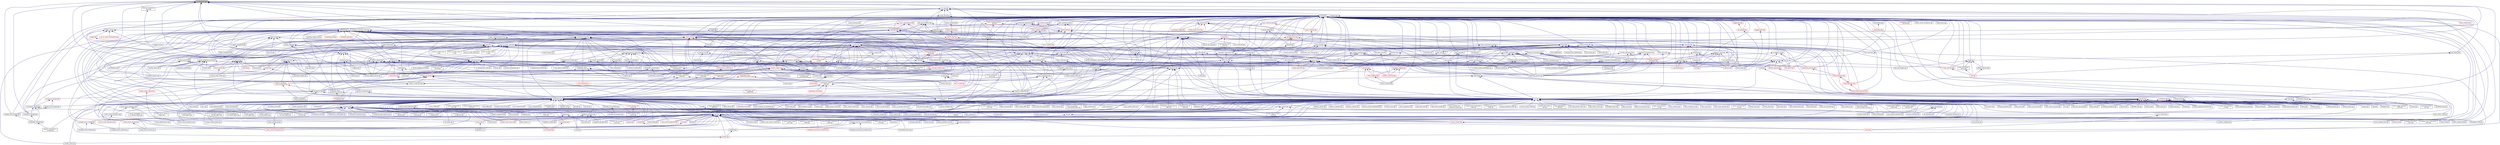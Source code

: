 digraph "is_component.hpp"
{
  edge [fontname="Helvetica",fontsize="10",labelfontname="Helvetica",labelfontsize="10"];
  node [fontname="Helvetica",fontsize="10",shape=record];
  Node18 [label="is_component.hpp",height=0.2,width=0.4,color="black", fillcolor="grey75", style="filled", fontcolor="black"];
  Node18 -> Node19 [dir="back",color="midnightblue",fontsize="10",style="solid",fontname="Helvetica"];
  Node19 [label="migrate_from_storage.hpp",height=0.2,width=0.4,color="black", fillcolor="white", style="filled",URL="$db/d0f/migrate__from__storage_8hpp.html"];
  Node19 -> Node20 [dir="back",color="midnightblue",fontsize="10",style="solid",fontname="Helvetica"];
  Node20 [label="component_storage.hpp",height=0.2,width=0.4,color="black", fillcolor="white", style="filled",URL="$d4/dfe/include_2component__storage_8hpp.html"];
  Node20 -> Node21 [dir="back",color="midnightblue",fontsize="10",style="solid",fontname="Helvetica"];
  Node21 [label="migrate_component_to\l_storage.cpp",height=0.2,width=0.4,color="black", fillcolor="white", style="filled",URL="$dd/d02/migrate__component__to__storage_8cpp.html"];
  Node18 -> Node22 [dir="back",color="midnightblue",fontsize="10",style="solid",fontname="Helvetica"];
  Node22 [label="migrate_to_storage.hpp",height=0.2,width=0.4,color="black", fillcolor="white", style="filled",URL="$da/d18/migrate__to__storage_8hpp.html"];
  Node22 -> Node20 [dir="back",color="midnightblue",fontsize="10",style="solid",fontname="Helvetica"];
  Node18 -> Node23 [dir="back",color="midnightblue",fontsize="10",style="solid",fontname="Helvetica"];
  Node23 [label="traits.hpp",height=0.2,width=0.4,color="black", fillcolor="white", style="filled",URL="$d7/db8/include_2traits_8hpp.html"];
  Node23 -> Node24 [dir="back",color="midnightblue",fontsize="10",style="solid",fontname="Helvetica"];
  Node24 [label="future_range_ambiguity\l_2032.cpp",height=0.2,width=0.4,color="black", fillcolor="white", style="filled",URL="$dc/d4e/future__range__ambiguity__2032_8cpp.html"];
  Node23 -> Node25 [dir="back",color="midnightblue",fontsize="10",style="solid",fontname="Helvetica"];
  Node25 [label="unordered_map.cpp",height=0.2,width=0.4,color="black", fillcolor="white", style="filled",URL="$d1/d75/unordered__map_8cpp.html"];
  Node23 -> Node26 [dir="back",color="midnightblue",fontsize="10",style="solid",fontname="Helvetica"];
  Node26 [label="async_cb_colocated.cpp",height=0.2,width=0.4,color="black", fillcolor="white", style="filled",URL="$d7/d7f/async__cb__colocated_8cpp.html"];
  Node23 -> Node27 [dir="back",color="midnightblue",fontsize="10",style="solid",fontname="Helvetica"];
  Node27 [label="partitioned_vector\l_iter.cpp",height=0.2,width=0.4,color="black", fillcolor="white", style="filled",URL="$dc/ddf/partitioned__vector__iter_8cpp.html"];
  Node18 -> Node28 [dir="back",color="midnightblue",fontsize="10",style="solid",fontname="Helvetica"];
  Node28 [label="base_lco_with_value.hpp",height=0.2,width=0.4,color="black", fillcolor="white", style="filled",URL="$d2/df5/base__lco__with__value_8hpp.html"];
  Node28 -> Node29 [dir="back",color="midnightblue",fontsize="10",style="solid",fontname="Helvetica"];
  Node29 [label="lcos.hpp",height=0.2,width=0.4,color="black", fillcolor="white", style="filled",URL="$d5/deb/lcos_8hpp.html"];
  Node29 -> Node30 [dir="back",color="midnightblue",fontsize="10",style="solid",fontname="Helvetica"];
  Node30 [label="allgather_and_gate.cpp",height=0.2,width=0.4,color="black", fillcolor="white", style="filled",URL="$d1/d56/allgather__and__gate_8cpp.html"];
  Node29 -> Node31 [dir="back",color="midnightblue",fontsize="10",style="solid",fontname="Helvetica"];
  Node31 [label="apex_balance.cpp",height=0.2,width=0.4,color="black", fillcolor="white", style="filled",URL="$d4/d8e/apex__balance_8cpp.html"];
  Node29 -> Node32 [dir="back",color="midnightblue",fontsize="10",style="solid",fontname="Helvetica"];
  Node32 [label="apex_policy_engine\l_active_thread_count.cpp",height=0.2,width=0.4,color="black", fillcolor="white", style="filled",URL="$d5/d01/apex__policy__engine__active__thread__count_8cpp.html"];
  Node29 -> Node33 [dir="back",color="midnightblue",fontsize="10",style="solid",fontname="Helvetica"];
  Node33 [label="apex_policy_engine\l_events.cpp",height=0.2,width=0.4,color="black", fillcolor="white", style="filled",URL="$df/d0f/apex__policy__engine__events_8cpp.html"];
  Node29 -> Node34 [dir="back",color="midnightblue",fontsize="10",style="solid",fontname="Helvetica"];
  Node34 [label="apex_policy_engine\l_periodic.cpp",height=0.2,width=0.4,color="black", fillcolor="white", style="filled",URL="$d5/d7b/apex__policy__engine__periodic_8cpp.html"];
  Node29 -> Node35 [dir="back",color="midnightblue",fontsize="10",style="solid",fontname="Helvetica"];
  Node35 [label="heartbeat.cpp",height=0.2,width=0.4,color="black", fillcolor="white", style="filled",URL="$d8/d98/heartbeat_8cpp.html"];
  Node29 -> Node36 [dir="back",color="midnightblue",fontsize="10",style="solid",fontname="Helvetica"];
  Node36 [label="hello_world_component.hpp",height=0.2,width=0.4,color="red", fillcolor="white", style="filled",URL="$df/df0/hello__world__component_8hpp.html"];
  Node29 -> Node39 [dir="back",color="midnightblue",fontsize="10",style="solid",fontname="Helvetica"];
  Node39 [label="row.hpp",height=0.2,width=0.4,color="red", fillcolor="white", style="filled",URL="$dc/d69/row_8hpp.html"];
  Node39 -> Node46 [dir="back",color="midnightblue",fontsize="10",style="solid",fontname="Helvetica"];
  Node46 [label="stencil_iterator.hpp",height=0.2,width=0.4,color="red", fillcolor="white", style="filled",URL="$dc/d5c/server_2stencil__iterator_8hpp.html"];
  Node46 -> Node42 [dir="back",color="midnightblue",fontsize="10",style="solid",fontname="Helvetica"];
  Node42 [label="solver.hpp",height=0.2,width=0.4,color="red", fillcolor="white", style="filled",URL="$db/d9a/server_2solver_8hpp.html"];
  Node39 -> Node45 [dir="back",color="midnightblue",fontsize="10",style="solid",fontname="Helvetica"];
  Node45 [label="grid.cpp",height=0.2,width=0.4,color="black", fillcolor="white", style="filled",URL="$d6/d1b/jacobi__component_2grid_8cpp.html"];
  Node29 -> Node49 [dir="back",color="midnightblue",fontsize="10",style="solid",fontname="Helvetica"];
  Node49 [label="stencil_iterator.hpp",height=0.2,width=0.4,color="red", fillcolor="white", style="filled",URL="$d4/dc8/stencil__iterator_8hpp.html"];
  Node49 -> Node42 [dir="back",color="midnightblue",fontsize="10",style="solid",fontname="Helvetica"];
  Node49 -> Node46 [dir="back",color="midnightblue",fontsize="10",style="solid",fontname="Helvetica"];
  Node29 -> Node46 [dir="back",color="midnightblue",fontsize="10",style="solid",fontname="Helvetica"];
  Node29 -> Node50 [dir="back",color="midnightblue",fontsize="10",style="solid",fontname="Helvetica"];
  Node50 [label="jacobi_hpx.cpp",height=0.2,width=0.4,color="black", fillcolor="white", style="filled",URL="$d8/d72/jacobi__hpx_8cpp.html"];
  Node29 -> Node51 [dir="back",color="midnightblue",fontsize="10",style="solid",fontname="Helvetica"];
  Node51 [label="jacobi_nonuniform_hpx.cpp",height=0.2,width=0.4,color="black", fillcolor="white", style="filled",URL="$de/d56/jacobi__nonuniform__hpx_8cpp.html"];
  Node29 -> Node52 [dir="back",color="midnightblue",fontsize="10",style="solid",fontname="Helvetica"];
  Node52 [label="enumerate_threads.cpp",height=0.2,width=0.4,color="black", fillcolor="white", style="filled",URL="$d3/dd4/enumerate__threads_8cpp.html"];
  Node29 -> Node53 [dir="back",color="midnightblue",fontsize="10",style="solid",fontname="Helvetica"];
  Node53 [label="fibonacci_await.cpp",height=0.2,width=0.4,color="black", fillcolor="white", style="filled",URL="$dc/d1c/fibonacci__await_8cpp.html"];
  Node29 -> Node54 [dir="back",color="midnightblue",fontsize="10",style="solid",fontname="Helvetica"];
  Node54 [label="fibonacci_dataflow.cpp",height=0.2,width=0.4,color="black", fillcolor="white", style="filled",URL="$df/d3d/fibonacci__dataflow_8cpp.html"];
  Node29 -> Node55 [dir="back",color="midnightblue",fontsize="10",style="solid",fontname="Helvetica"];
  Node55 [label="fibonacci_futures.cpp",height=0.2,width=0.4,color="black", fillcolor="white", style="filled",URL="$d6/de3/fibonacci__futures_8cpp.html"];
  Node29 -> Node56 [dir="back",color="midnightblue",fontsize="10",style="solid",fontname="Helvetica"];
  Node56 [label="fibonacci_futures_distributed.cpp",height=0.2,width=0.4,color="black", fillcolor="white", style="filled",URL="$d1/dc9/fibonacci__futures__distributed_8cpp.html"];
  Node29 -> Node57 [dir="back",color="midnightblue",fontsize="10",style="solid",fontname="Helvetica"];
  Node57 [label="fractals.cpp",height=0.2,width=0.4,color="black", fillcolor="white", style="filled",URL="$d8/d58/fractals_8cpp.html"];
  Node29 -> Node58 [dir="back",color="midnightblue",fontsize="10",style="solid",fontname="Helvetica"];
  Node58 [label="fractals_executor.cpp",height=0.2,width=0.4,color="black", fillcolor="white", style="filled",URL="$d9/da9/fractals__executor_8cpp.html"];
  Node29 -> Node59 [dir="back",color="midnightblue",fontsize="10",style="solid",fontname="Helvetica"];
  Node59 [label="fractals_struct.cpp",height=0.2,width=0.4,color="black", fillcolor="white", style="filled",URL="$d8/d2f/fractals__struct_8cpp.html"];
  Node29 -> Node60 [dir="back",color="midnightblue",fontsize="10",style="solid",fontname="Helvetica"];
  Node60 [label="hello_world.cpp",height=0.2,width=0.4,color="black", fillcolor="white", style="filled",URL="$d0/d67/hello__world_8cpp.html"];
  Node29 -> Node61 [dir="back",color="midnightblue",fontsize="10",style="solid",fontname="Helvetica"];
  Node61 [label="latch_local.cpp",height=0.2,width=0.4,color="black", fillcolor="white", style="filled",URL="$dd/dd3/latch__local_8cpp.html"];
  Node29 -> Node62 [dir="back",color="midnightblue",fontsize="10",style="solid",fontname="Helvetica"];
  Node62 [label="latch_remote.cpp",height=0.2,width=0.4,color="black", fillcolor="white", style="filled",URL="$df/d59/latch__remote_8cpp.html"];
  Node29 -> Node63 [dir="back",color="midnightblue",fontsize="10",style="solid",fontname="Helvetica"];
  Node63 [label="local_channel.cpp",height=0.2,width=0.4,color="black", fillcolor="white", style="filled",URL="$d0/d3e/local__channel_8cpp.html"];
  Node29 -> Node64 [dir="back",color="midnightblue",fontsize="10",style="solid",fontname="Helvetica"];
  Node64 [label="pingpong.cpp",height=0.2,width=0.4,color="black", fillcolor="white", style="filled",URL="$dd/d4d/pingpong_8cpp.html"];
  Node29 -> Node65 [dir="back",color="midnightblue",fontsize="10",style="solid",fontname="Helvetica"];
  Node65 [label="shared_mutex.cpp",height=0.2,width=0.4,color="black", fillcolor="white", style="filled",URL="$da/d0b/shared__mutex_8cpp.html"];
  Node29 -> Node66 [dir="back",color="midnightblue",fontsize="10",style="solid",fontname="Helvetica"];
  Node66 [label="wait_composition.cpp",height=0.2,width=0.4,color="black", fillcolor="white", style="filled",URL="$d6/d13/wait__composition_8cpp.html"];
  Node29 -> Node67 [dir="back",color="midnightblue",fontsize="10",style="solid",fontname="Helvetica"];
  Node67 [label="sheneos_compare.cpp",height=0.2,width=0.4,color="black", fillcolor="white", style="filled",URL="$dc/d11/sheneos__compare_8cpp.html"];
  Node29 -> Node68 [dir="back",color="midnightblue",fontsize="10",style="solid",fontname="Helvetica"];
  Node68 [label="spell_check_file.cpp",height=0.2,width=0.4,color="black", fillcolor="white", style="filled",URL="$df/df7/spell__check__file_8cpp.html"];
  Node29 -> Node69 [dir="back",color="midnightblue",fontsize="10",style="solid",fontname="Helvetica"];
  Node69 [label="spell_check_simple.cpp",height=0.2,width=0.4,color="black", fillcolor="white", style="filled",URL="$dd/d54/spell__check__simple_8cpp.html"];
  Node29 -> Node70 [dir="back",color="midnightblue",fontsize="10",style="solid",fontname="Helvetica"];
  Node70 [label="simple_central_tuplespace\l_client.cpp",height=0.2,width=0.4,color="black", fillcolor="white", style="filled",URL="$d1/d7b/simple__central__tuplespace__client_8cpp.html"];
  Node29 -> Node71 [dir="back",color="midnightblue",fontsize="10",style="solid",fontname="Helvetica"];
  Node71 [label="hpx.hpp",height=0.2,width=0.4,color="red", fillcolor="white", style="filled",URL="$d0/daa/hpx_8hpp.html"];
  Node71 -> Node82 [dir="back",color="midnightblue",fontsize="10",style="solid",fontname="Helvetica"];
  Node82 [label="1d_stencil_8.cpp",height=0.2,width=0.4,color="black", fillcolor="white", style="filled",URL="$df/de0/1d__stencil__8_8cpp.html"];
  Node71 -> Node84 [dir="back",color="midnightblue",fontsize="10",style="solid",fontname="Helvetica"];
  Node84 [label="accumulator.hpp",height=0.2,width=0.4,color="red", fillcolor="white", style="filled",URL="$d4/d9d/server_2accumulator_8hpp.html"];
  Node84 -> Node85 [dir="back",color="midnightblue",fontsize="10",style="solid",fontname="Helvetica"];
  Node85 [label="accumulator.hpp",height=0.2,width=0.4,color="red", fillcolor="white", style="filled",URL="$d8/d5e/accumulator_8hpp.html"];
  Node71 -> Node87 [dir="back",color="midnightblue",fontsize="10",style="solid",fontname="Helvetica"];
  Node87 [label="template_function_accumulator.hpp",height=0.2,width=0.4,color="black", fillcolor="white", style="filled",URL="$d7/da6/server_2template__function__accumulator_8hpp.html"];
  Node87 -> Node88 [dir="back",color="midnightblue",fontsize="10",style="solid",fontname="Helvetica"];
  Node88 [label="template_function_accumulator.cpp",height=0.2,width=0.4,color="black", fillcolor="white", style="filled",URL="$d5/d02/template__function__accumulator_8cpp.html"];
  Node87 -> Node89 [dir="back",color="midnightblue",fontsize="10",style="solid",fontname="Helvetica"];
  Node89 [label="template_function_accumulator.hpp",height=0.2,width=0.4,color="red", fillcolor="white", style="filled",URL="$d3/de9/template__function__accumulator_8hpp.html"];
  Node71 -> Node88 [dir="back",color="midnightblue",fontsize="10",style="solid",fontname="Helvetica"];
  Node71 -> Node89 [dir="back",color="midnightblue",fontsize="10",style="solid",fontname="Helvetica"];
  Node71 -> Node92 [dir="back",color="midnightblue",fontsize="10",style="solid",fontname="Helvetica"];
  Node92 [label="allgather_module.cpp",height=0.2,width=0.4,color="black", fillcolor="white", style="filled",URL="$df/de4/allgather__module_8cpp.html"];
  Node71 -> Node30 [dir="back",color="midnightblue",fontsize="10",style="solid",fontname="Helvetica"];
  Node71 -> Node94 [dir="back",color="midnightblue",fontsize="10",style="solid",fontname="Helvetica"];
  Node94 [label="ag_client.cpp",height=0.2,width=0.4,color="black", fillcolor="white", style="filled",URL="$d4/d5d/ag__client_8cpp.html"];
  Node71 -> Node97 [dir="back",color="midnightblue",fontsize="10",style="solid",fontname="Helvetica"];
  Node97 [label="cancelable_action.cpp",height=0.2,width=0.4,color="black", fillcolor="white", style="filled",URL="$d5/d0c/cancelable__action_8cpp.html"];
  Node71 -> Node98 [dir="back",color="midnightblue",fontsize="10",style="solid",fontname="Helvetica"];
  Node98 [label="cancelable_action.hpp",height=0.2,width=0.4,color="red", fillcolor="white", style="filled",URL="$d5/d4d/server_2cancelable__action_8hpp.html"];
  Node98 -> Node97 [dir="back",color="midnightblue",fontsize="10",style="solid",fontname="Helvetica"];
  Node71 -> Node36 [dir="back",color="midnightblue",fontsize="10",style="solid",fontname="Helvetica"];
  Node71 -> Node45 [dir="back",color="midnightblue",fontsize="10",style="solid",fontname="Helvetica"];
  Node71 -> Node50 [dir="back",color="midnightblue",fontsize="10",style="solid",fontname="Helvetica"];
  Node71 -> Node51 [dir="back",color="midnightblue",fontsize="10",style="solid",fontname="Helvetica"];
  Node71 -> Node116 [dir="back",color="midnightblue",fontsize="10",style="solid",fontname="Helvetica"];
  Node116 [label="nqueen.hpp",height=0.2,width=0.4,color="red", fillcolor="white", style="filled",URL="$de/d58/server_2nqueen_8hpp.html"];
  Node71 -> Node120 [dir="back",color="midnightblue",fontsize="10",style="solid",fontname="Helvetica"];
  Node120 [label="sine.cpp",height=0.2,width=0.4,color="black", fillcolor="white", style="filled",URL="$d3/d0d/server_2sine_8cpp.html"];
  Node71 -> Node121 [dir="back",color="midnightblue",fontsize="10",style="solid",fontname="Helvetica"];
  Node121 [label="sine.hpp",height=0.2,width=0.4,color="red", fillcolor="white", style="filled",URL="$d8/dac/sine_8hpp.html"];
  Node121 -> Node120 [dir="back",color="midnightblue",fontsize="10",style="solid",fontname="Helvetica"];
  Node71 -> Node130 [dir="back",color="midnightblue",fontsize="10",style="solid",fontname="Helvetica"];
  Node130 [label="factorial.cpp",height=0.2,width=0.4,color="black", fillcolor="white", style="filled",URL="$d9/d00/factorial_8cpp.html"];
  Node71 -> Node146 [dir="back",color="midnightblue",fontsize="10",style="solid",fontname="Helvetica"];
  Node146 [label="random_mem_access.hpp",height=0.2,width=0.4,color="red", fillcolor="white", style="filled",URL="$d0/d19/server_2random__mem__access_8hpp.html"];
  Node71 -> Node149 [dir="back",color="midnightblue",fontsize="10",style="solid",fontname="Helvetica"];
  Node149 [label="random_mem_access_client.cpp",height=0.2,width=0.4,color="black", fillcolor="white", style="filled",URL="$df/d1b/random__mem__access__client_8cpp.html"];
  Node71 -> Node159 [dir="back",color="midnightblue",fontsize="10",style="solid",fontname="Helvetica"];
  Node159 [label="partition3d.hpp",height=0.2,width=0.4,color="red", fillcolor="white", style="filled",URL="$d1/d50/partition3d_8hpp.html"];
  Node71 -> Node169 [dir="back",color="midnightblue",fontsize="10",style="solid",fontname="Helvetica"];
  Node169 [label="throttle.hpp",height=0.2,width=0.4,color="red", fillcolor="white", style="filled",URL="$db/dc9/server_2throttle_8hpp.html"];
  Node169 -> Node170 [dir="back",color="midnightblue",fontsize="10",style="solid",fontname="Helvetica"];
  Node170 [label="throttle.hpp",height=0.2,width=0.4,color="black", fillcolor="white", style="filled",URL="$d5/dec/stubs_2throttle_8hpp.html"];
  Node170 -> Node171 [dir="back",color="midnightblue",fontsize="10",style="solid",fontname="Helvetica"];
  Node171 [label="throttle.hpp",height=0.2,width=0.4,color="red", fillcolor="white", style="filled",URL="$d2/d2e/throttle_8hpp.html"];
  Node171 -> Node173 [dir="back",color="midnightblue",fontsize="10",style="solid",fontname="Helvetica"];
  Node173 [label="throttle_client.cpp",height=0.2,width=0.4,color="black", fillcolor="white", style="filled",URL="$d0/db7/throttle__client_8cpp.html"];
  Node71 -> Node170 [dir="back",color="midnightblue",fontsize="10",style="solid",fontname="Helvetica"];
  Node71 -> Node171 [dir="back",color="midnightblue",fontsize="10",style="solid",fontname="Helvetica"];
  Node71 -> Node182 [dir="back",color="midnightblue",fontsize="10",style="solid",fontname="Helvetica"];
  Node182 [label="simple_central_tuplespace.hpp",height=0.2,width=0.4,color="red", fillcolor="white", style="filled",URL="$db/d69/server_2simple__central__tuplespace_8hpp.html"];
  Node71 -> Node186 [dir="back",color="midnightblue",fontsize="10",style="solid",fontname="Helvetica"];
  Node186 [label="tuples_warehouse.hpp",height=0.2,width=0.4,color="black", fillcolor="white", style="filled",URL="$da/de6/tuples__warehouse_8hpp.html"];
  Node186 -> Node182 [dir="back",color="midnightblue",fontsize="10",style="solid",fontname="Helvetica"];
  Node71 -> Node206 [dir="back",color="midnightblue",fontsize="10",style="solid",fontname="Helvetica"];
  Node206 [label="barrier_performance.cpp",height=0.2,width=0.4,color="black", fillcolor="white", style="filled",URL="$d6/d6c/barrier__performance_8cpp.html"];
  Node71 -> Node209 [dir="back",color="midnightblue",fontsize="10",style="solid",fontname="Helvetica"];
  Node209 [label="osu_bcast.cpp",height=0.2,width=0.4,color="black", fillcolor="white", style="filled",URL="$d3/dca/osu__bcast_8cpp.html"];
  Node71 -> Node222 [dir="back",color="midnightblue",fontsize="10",style="solid",fontname="Helvetica"];
  Node222 [label="action_move_semantics.cpp",height=0.2,width=0.4,color="black", fillcolor="white", style="filled",URL="$d4/db3/action__move__semantics_8cpp.html"];
  Node71 -> Node224 [dir="back",color="midnightblue",fontsize="10",style="solid",fontname="Helvetica"];
  Node224 [label="duplicate_id_registration\l_1596.cpp",height=0.2,width=0.4,color="black", fillcolor="white", style="filled",URL="$db/d8d/duplicate__id__registration__1596_8cpp.html"];
  Node71 -> Node227 [dir="back",color="midnightblue",fontsize="10",style="solid",fontname="Helvetica"];
  Node227 [label="send_gid_keep_component\l_1624.cpp",height=0.2,width=0.4,color="black", fillcolor="white", style="filled",URL="$d9/d49/send__gid__keep__component__1624_8cpp.html"];
  Node71 -> Node228 [dir="back",color="midnightblue",fontsize="10",style="solid",fontname="Helvetica"];
  Node228 [label="algorithms.cc",height=0.2,width=0.4,color="black", fillcolor="white", style="filled",URL="$d5/d1b/algorithms_8cc.html"];
  Node71 -> Node229 [dir="back",color="midnightblue",fontsize="10",style="solid",fontname="Helvetica"];
  Node229 [label="matrix_hpx.hh",height=0.2,width=0.4,color="red", fillcolor="white", style="filled",URL="$d5/d89/matrix__hpx_8hh.html"];
  Node229 -> Node228 [dir="back",color="midnightblue",fontsize="10",style="solid",fontname="Helvetica"];
  Node71 -> Node234 [dir="back",color="midnightblue",fontsize="10",style="solid",fontname="Helvetica"];
  Node234 [label="block_matrix.cc",height=0.2,width=0.4,color="black", fillcolor="white", style="filled",URL="$de/d88/block__matrix_8cc.html"];
  Node71 -> Node242 [dir="back",color="midnightblue",fontsize="10",style="solid",fontname="Helvetica"];
  Node242 [label="id_type_ref_counting\l_1032.cpp",height=0.2,width=0.4,color="black", fillcolor="white", style="filled",URL="$d8/dfd/id__type__ref__counting__1032_8cpp.html"];
  Node71 -> Node247 [dir="back",color="midnightblue",fontsize="10",style="solid",fontname="Helvetica"];
  Node247 [label="async_unwrap_1037.cpp",height=0.2,width=0.4,color="black", fillcolor="white", style="filled",URL="$d4/d13/async__unwrap__1037_8cpp.html"];
  Node71 -> Node248 [dir="back",color="midnightblue",fontsize="10",style="solid",fontname="Helvetica"];
  Node248 [label="barrier_hang.cpp",height=0.2,width=0.4,color="black", fillcolor="white", style="filled",URL="$dd/d8b/barrier__hang_8cpp.html"];
  Node71 -> Node256 [dir="back",color="midnightblue",fontsize="10",style="solid",fontname="Helvetica"];
  Node256 [label="dataflow_recursion\l_1613.cpp",height=0.2,width=0.4,color="black", fillcolor="white", style="filled",URL="$d0/d1f/dataflow__recursion__1613_8cpp.html"];
  Node71 -> Node258 [dir="back",color="midnightblue",fontsize="10",style="solid",fontname="Helvetica"];
  Node258 [label="exception_from_continuation\l_1613.cpp",height=0.2,width=0.4,color="black", fillcolor="white", style="filled",URL="$db/d28/exception__from__continuation__1613_8cpp.html"];
  Node71 -> Node261 [dir="back",color="midnightblue",fontsize="10",style="solid",fontname="Helvetica"];
  Node261 [label="future_790.cpp",height=0.2,width=0.4,color="black", fillcolor="white", style="filled",URL="$de/d3d/future__790_8cpp.html"];
  Node71 -> Node263 [dir="back",color="midnightblue",fontsize="10",style="solid",fontname="Helvetica"];
  Node263 [label="future_unwrap_878.cpp",height=0.2,width=0.4,color="black", fillcolor="white", style="filled",URL="$d9/ddf/future__unwrap__878_8cpp.html"];
  Node71 -> Node274 [dir="back",color="midnightblue",fontsize="10",style="solid",fontname="Helvetica"];
  Node274 [label="shared_stated_leaked\l_1211.cpp",height=0.2,width=0.4,color="black", fillcolor="white", style="filled",URL="$dc/dce/shared__stated__leaked__1211_8cpp.html"];
  Node71 -> Node298 [dir="back",color="midnightblue",fontsize="10",style="solid",fontname="Helvetica"];
  Node298 [label="thread_pool_executor\l_1114.cpp",height=0.2,width=0.4,color="black", fillcolor="white", style="filled",URL="$d8/d63/thread__pool__executor__1114_8cpp.html"];
  Node71 -> Node307 [dir="back",color="midnightblue",fontsize="10",style="solid",fontname="Helvetica"];
  Node307 [label="unwrapped_1528.cpp",height=0.2,width=0.4,color="black", fillcolor="white", style="filled",URL="$d7/d63/unwrapped__1528_8cpp.html"];
  Node71 -> Node308 [dir="back",color="midnightblue",fontsize="10",style="solid",fontname="Helvetica"];
  Node308 [label="managed_refcnt_checker.cpp",height=0.2,width=0.4,color="black", fillcolor="white", style="filled",URL="$d3/d8d/managed__refcnt__checker_8cpp.html"];
  Node71 -> Node322 [dir="back",color="midnightblue",fontsize="10",style="solid",fontname="Helvetica"];
  Node322 [label="managed_refcnt_checker.cpp",height=0.2,width=0.4,color="black", fillcolor="white", style="filled",URL="$d7/d11/server_2managed__refcnt__checker_8cpp.html"];
  Node71 -> Node323 [dir="back",color="midnightblue",fontsize="10",style="solid",fontname="Helvetica"];
  Node323 [label="managed_refcnt_checker.hpp",height=0.2,width=0.4,color="red", fillcolor="white", style="filled",URL="$df/da6/server_2managed__refcnt__checker_8hpp.html"];
  Node323 -> Node308 [dir="back",color="midnightblue",fontsize="10",style="solid",fontname="Helvetica"];
  Node323 -> Node322 [dir="back",color="midnightblue",fontsize="10",style="solid",fontname="Helvetica"];
  Node71 -> Node326 [dir="back",color="midnightblue",fontsize="10",style="solid",fontname="Helvetica"];
  Node326 [label="simple_refcnt_checker.hpp",height=0.2,width=0.4,color="red", fillcolor="white", style="filled",URL="$d6/d3d/server_2simple__refcnt__checker_8hpp.html"];
  Node326 -> Node327 [dir="back",color="midnightblue",fontsize="10",style="solid",fontname="Helvetica"];
  Node327 [label="simple_refcnt_checker.cpp",height=0.2,width=0.4,color="black", fillcolor="white", style="filled",URL="$df/d16/simple__refcnt__checker_8cpp.html"];
  Node71 -> Node330 [dir="back",color="midnightblue",fontsize="10",style="solid",fontname="Helvetica"];
  Node330 [label="simple_mobile_object.cpp",height=0.2,width=0.4,color="black", fillcolor="white", style="filled",URL="$d2/da7/simple__mobile__object_8cpp.html"];
  Node71 -> Node327 [dir="back",color="midnightblue",fontsize="10",style="solid",fontname="Helvetica"];
  Node71 -> Node338 [dir="back",color="midnightblue",fontsize="10",style="solid",fontname="Helvetica"];
  Node338 [label="barrier.cpp",height=0.2,width=0.4,color="black", fillcolor="white", style="filled",URL="$df/d63/tests_2unit_2lcos_2barrier_8cpp.html"];
  Node71 -> Node339 [dir="back",color="midnightblue",fontsize="10",style="solid",fontname="Helvetica"];
  Node339 [label="condition_variable.cpp",height=0.2,width=0.4,color="black", fillcolor="white", style="filled",URL="$d1/ded/tests_2unit_2lcos_2condition__variable_8cpp.html"];
  Node71 -> Node350 [dir="back",color="midnightblue",fontsize="10",style="solid",fontname="Helvetica"];
  Node350 [label="local_event.cpp",height=0.2,width=0.4,color="black", fillcolor="white", style="filled",URL="$df/d9a/local__event_8cpp.html"];
  Node71 -> Node567 [dir="back",color="midnightblue",fontsize="10",style="solid",fontname="Helvetica"];
  Node567 [label="serialize_buffer.cpp",height=0.2,width=0.4,color="black", fillcolor="white", style="filled",URL="$d1/d00/serialize__buffer_8cpp.html"];
  Node29 -> Node575 [dir="back",color="midnightblue",fontsize="10",style="solid",fontname="Helvetica"];
  Node575 [label="parent_vs_child_stealing.cpp",height=0.2,width=0.4,color="black", fillcolor="white", style="filled",URL="$d2/d07/parent__vs__child__stealing_8cpp.html"];
  Node29 -> Node576 [dir="back",color="midnightblue",fontsize="10",style="solid",fontname="Helvetica"];
  Node576 [label="wait_all_timings.cpp",height=0.2,width=0.4,color="black", fillcolor="white", style="filled",URL="$d5/da1/wait__all__timings_8cpp.html"];
  Node29 -> Node577 [dir="back",color="midnightblue",fontsize="10",style="solid",fontname="Helvetica"];
  Node577 [label="return_future_2847.cpp",height=0.2,width=0.4,color="black", fillcolor="white", style="filled",URL="$d3/dfe/return__future__2847_8cpp.html"];
  Node29 -> Node578 [dir="back",color="midnightblue",fontsize="10",style="solid",fontname="Helvetica"];
  Node578 [label="return_non_default\l_constructible_2847.cpp",height=0.2,width=0.4,color="black", fillcolor="white", style="filled",URL="$dc/d11/return__non__default__constructible__2847_8cpp.html"];
  Node29 -> Node224 [dir="back",color="midnightblue",fontsize="10",style="solid",fontname="Helvetica"];
  Node29 -> Node227 [dir="back",color="midnightblue",fontsize="10",style="solid",fontname="Helvetica"];
  Node29 -> Node579 [dir="back",color="midnightblue",fontsize="10",style="solid",fontname="Helvetica"];
  Node579 [label="async_action_1813.cpp",height=0.2,width=0.4,color="black", fillcolor="white", style="filled",URL="$db/de6/async__action__1813_8cpp.html"];
  Node29 -> Node580 [dir="back",color="midnightblue",fontsize="10",style="solid",fontname="Helvetica"];
  Node580 [label="async_callback_non\l_deduced_context.cpp",height=0.2,width=0.4,color="black", fillcolor="white", style="filled",URL="$dc/dbb/async__callback__non__deduced__context_8cpp.html"];
  Node29 -> Node581 [dir="back",color="midnightblue",fontsize="10",style="solid",fontname="Helvetica"];
  Node581 [label="broadcast_unwrap_future\l_2885.cpp",height=0.2,width=0.4,color="black", fillcolor="white", style="filled",URL="$da/df6/broadcast__unwrap__future__2885_8cpp.html"];
  Node29 -> Node582 [dir="back",color="midnightblue",fontsize="10",style="solid",fontname="Helvetica"];
  Node582 [label="broadcast_wait_for\l_2822.cpp",height=0.2,width=0.4,color="black", fillcolor="white", style="filled",URL="$dd/de7/broadcast__wait__for__2822_8cpp.html"];
  Node29 -> Node583 [dir="back",color="midnightblue",fontsize="10",style="solid",fontname="Helvetica"];
  Node583 [label="dataflow_791.cpp",height=0.2,width=0.4,color="black", fillcolor="white", style="filled",URL="$d6/da1/dataflow__791_8cpp.html"];
  Node29 -> Node24 [dir="back",color="midnightblue",fontsize="10",style="solid",fontname="Helvetica"];
  Node29 -> Node584 [dir="back",color="midnightblue",fontsize="10",style="solid",fontname="Helvetica"];
  Node584 [label="future_timed_wait_1025.cpp",height=0.2,width=0.4,color="black", fillcolor="white", style="filled",URL="$de/d7d/future__timed__wait__1025_8cpp.html"];
  Node29 -> Node585 [dir="back",color="midnightblue",fontsize="10",style="solid",fontname="Helvetica"];
  Node585 [label="shared_future_continuation\l_order.cpp",height=0.2,width=0.4,color="black", fillcolor="white", style="filled",URL="$dd/d1f/shared__future__continuation__order_8cpp.html"];
  Node29 -> Node586 [dir="back",color="midnightblue",fontsize="10",style="solid",fontname="Helvetica"];
  Node586 [label="shared_future_then\l_2166.cpp",height=0.2,width=0.4,color="black", fillcolor="white", style="filled",URL="$d8/dc4/shared__future__then__2166_8cpp.html"];
  Node29 -> Node274 [dir="back",color="midnightblue",fontsize="10",style="solid",fontname="Helvetica"];
  Node29 -> Node587 [dir="back",color="midnightblue",fontsize="10",style="solid",fontname="Helvetica"];
  Node587 [label="sliding_semaphore_2338.cpp",height=0.2,width=0.4,color="black", fillcolor="white", style="filled",URL="$da/da6/sliding__semaphore__2338_8cpp.html"];
  Node29 -> Node588 [dir="back",color="midnightblue",fontsize="10",style="solid",fontname="Helvetica"];
  Node588 [label="wait_for_action_2796.cpp",height=0.2,width=0.4,color="black", fillcolor="white", style="filled",URL="$dc/db9/wait__for__action__2796_8cpp.html"];
  Node29 -> Node298 [dir="back",color="midnightblue",fontsize="10",style="solid",fontname="Helvetica"];
  Node29 -> Node589 [dir="back",color="midnightblue",fontsize="10",style="solid",fontname="Helvetica"];
  Node589 [label="function_serialization\l_728.cpp",height=0.2,width=0.4,color="black", fillcolor="white", style="filled",URL="$d8/db1/function__serialization__728_8cpp.html"];
  Node29 -> Node590 [dir="back",color="midnightblue",fontsize="10",style="solid",fontname="Helvetica"];
  Node590 [label="protect_with_nullary\l_pfo.cpp",height=0.2,width=0.4,color="black", fillcolor="white", style="filled",URL="$df/db5/protect__with__nullary__pfo_8cpp.html"];
  Node29 -> Node591 [dir="back",color="midnightblue",fontsize="10",style="solid",fontname="Helvetica"];
  Node591 [label="tuple_serialization\l_803.cpp",height=0.2,width=0.4,color="black", fillcolor="white", style="filled",URL="$de/d61/tuple__serialization__803_8cpp.html"];
  Node29 -> Node592 [dir="back",color="midnightblue",fontsize="10",style="solid",fontname="Helvetica"];
  Node592 [label="zero_copy_parcels_1001.cpp",height=0.2,width=0.4,color="black", fillcolor="white", style="filled",URL="$da/dfd/zero__copy__parcels__1001_8cpp.html"];
  Node29 -> Node593 [dir="back",color="midnightblue",fontsize="10",style="solid",fontname="Helvetica"];
  Node593 [label="return_future.cpp",height=0.2,width=0.4,color="black", fillcolor="white", style="filled",URL="$d4/dbe/return__future_8cpp.html"];
  Node29 -> Node594 [dir="back",color="midnightblue",fontsize="10",style="solid",fontname="Helvetica"];
  Node594 [label="find_clients_from_prefix.cpp",height=0.2,width=0.4,color="black", fillcolor="white", style="filled",URL="$dc/d15/find__clients__from__prefix_8cpp.html"];
  Node29 -> Node595 [dir="back",color="midnightblue",fontsize="10",style="solid",fontname="Helvetica"];
  Node595 [label="find_ids_from_prefix.cpp",height=0.2,width=0.4,color="black", fillcolor="white", style="filled",URL="$dc/df3/find__ids__from__prefix_8cpp.html"];
  Node29 -> Node596 [dir="back",color="midnightblue",fontsize="10",style="solid",fontname="Helvetica"];
  Node596 [label="get_colocation_id.cpp",height=0.2,width=0.4,color="black", fillcolor="white", style="filled",URL="$dd/d0d/get__colocation__id_8cpp.html"];
  Node29 -> Node319 [dir="back",color="midnightblue",fontsize="10",style="solid",fontname="Helvetica"];
  Node319 [label="split_credit.cpp",height=0.2,width=0.4,color="black", fillcolor="white", style="filled",URL="$dc/d1c/split__credit_8cpp.html"];
  Node29 -> Node597 [dir="back",color="midnightblue",fontsize="10",style="solid",fontname="Helvetica"];
  Node597 [label="apex_action_count.cpp",height=0.2,width=0.4,color="black", fillcolor="white", style="filled",URL="$d8/de5/apex__action__count_8cpp.html"];
  Node29 -> Node598 [dir="back",color="midnightblue",fontsize="10",style="solid",fontname="Helvetica"];
  Node598 [label="action_invoke_no_more\l_than.cpp",height=0.2,width=0.4,color="black", fillcolor="white", style="filled",URL="$db/d8a/action__invoke__no__more__than_8cpp.html"];
  Node29 -> Node599 [dir="back",color="midnightblue",fontsize="10",style="solid",fontname="Helvetica"];
  Node599 [label="migrate_component.cpp",height=0.2,width=0.4,color="black", fillcolor="white", style="filled",URL="$dc/d78/migrate__component_8cpp.html"];
  Node29 -> Node600 [dir="back",color="midnightblue",fontsize="10",style="solid",fontname="Helvetica"];
  Node600 [label="apply_colocated.cpp",height=0.2,width=0.4,color="black", fillcolor="white", style="filled",URL="$d5/dd3/apply__colocated_8cpp.html"];
  Node29 -> Node601 [dir="back",color="midnightblue",fontsize="10",style="solid",fontname="Helvetica"];
  Node601 [label="apply_local.cpp",height=0.2,width=0.4,color="black", fillcolor="white", style="filled",URL="$dd/db5/apply__local_8cpp.html"];
  Node29 -> Node602 [dir="back",color="midnightblue",fontsize="10",style="solid",fontname="Helvetica"];
  Node602 [label="apply_local_executor.cpp",height=0.2,width=0.4,color="black", fillcolor="white", style="filled",URL="$db/d84/apply__local__executor_8cpp.html"];
  Node29 -> Node603 [dir="back",color="midnightblue",fontsize="10",style="solid",fontname="Helvetica"];
  Node603 [label="apply_local_executor\l_v1.cpp",height=0.2,width=0.4,color="black", fillcolor="white", style="filled",URL="$dd/d53/apply__local__executor__v1_8cpp.html"];
  Node29 -> Node604 [dir="back",color="midnightblue",fontsize="10",style="solid",fontname="Helvetica"];
  Node604 [label="apply_remote.cpp",height=0.2,width=0.4,color="black", fillcolor="white", style="filled",URL="$d9/d40/apply__remote_8cpp.html"];
  Node29 -> Node605 [dir="back",color="midnightblue",fontsize="10",style="solid",fontname="Helvetica"];
  Node605 [label="apply_remote_client.cpp",height=0.2,width=0.4,color="black", fillcolor="white", style="filled",URL="$d9/def/apply__remote__client_8cpp.html"];
  Node29 -> Node26 [dir="back",color="midnightblue",fontsize="10",style="solid",fontname="Helvetica"];
  Node29 -> Node606 [dir="back",color="midnightblue",fontsize="10",style="solid",fontname="Helvetica"];
  Node606 [label="async_cb_remote.cpp",height=0.2,width=0.4,color="black", fillcolor="white", style="filled",URL="$da/d88/async__cb__remote_8cpp.html"];
  Node29 -> Node607 [dir="back",color="midnightblue",fontsize="10",style="solid",fontname="Helvetica"];
  Node607 [label="async_cb_remote_client.cpp",height=0.2,width=0.4,color="black", fillcolor="white", style="filled",URL="$d2/d31/async__cb__remote__client_8cpp.html"];
  Node29 -> Node608 [dir="back",color="midnightblue",fontsize="10",style="solid",fontname="Helvetica"];
  Node608 [label="async_continue.cpp",height=0.2,width=0.4,color="black", fillcolor="white", style="filled",URL="$d4/d19/async__continue_8cpp.html"];
  Node29 -> Node609 [dir="back",color="midnightblue",fontsize="10",style="solid",fontname="Helvetica"];
  Node609 [label="async_continue_cb.cpp",height=0.2,width=0.4,color="black", fillcolor="white", style="filled",URL="$df/d37/async__continue__cb_8cpp.html"];
  Node29 -> Node610 [dir="back",color="midnightblue",fontsize="10",style="solid",fontname="Helvetica"];
  Node610 [label="async_continue_cb_colocated.cpp",height=0.2,width=0.4,color="black", fillcolor="white", style="filled",URL="$dd/dce/async__continue__cb__colocated_8cpp.html"];
  Node29 -> Node611 [dir="back",color="midnightblue",fontsize="10",style="solid",fontname="Helvetica"];
  Node611 [label="async_local.cpp",height=0.2,width=0.4,color="black", fillcolor="white", style="filled",URL="$d3/d4c/async__local_8cpp.html"];
  Node29 -> Node612 [dir="back",color="midnightblue",fontsize="10",style="solid",fontname="Helvetica"];
  Node612 [label="async_local_executor.cpp",height=0.2,width=0.4,color="black", fillcolor="white", style="filled",URL="$d4/dce/async__local__executor_8cpp.html"];
  Node29 -> Node613 [dir="back",color="midnightblue",fontsize="10",style="solid",fontname="Helvetica"];
  Node613 [label="async_local_executor\l_v1.cpp",height=0.2,width=0.4,color="black", fillcolor="white", style="filled",URL="$da/d4a/async__local__executor__v1_8cpp.html"];
  Node29 -> Node614 [dir="back",color="midnightblue",fontsize="10",style="solid",fontname="Helvetica"];
  Node614 [label="async_remote.cpp",height=0.2,width=0.4,color="black", fillcolor="white", style="filled",URL="$dd/dd8/async__remote_8cpp.html"];
  Node29 -> Node615 [dir="back",color="midnightblue",fontsize="10",style="solid",fontname="Helvetica"];
  Node615 [label="async_remote_client.cpp",height=0.2,width=0.4,color="black", fillcolor="white", style="filled",URL="$d6/d49/async__remote__client_8cpp.html"];
  Node29 -> Node338 [dir="back",color="midnightblue",fontsize="10",style="solid",fontname="Helvetica"];
  Node29 -> Node616 [dir="back",color="midnightblue",fontsize="10",style="solid",fontname="Helvetica"];
  Node616 [label="broadcast.cpp",height=0.2,width=0.4,color="black", fillcolor="white", style="filled",URL="$d8/d8b/broadcast_8cpp.html"];
  Node29 -> Node617 [dir="back",color="midnightblue",fontsize="10",style="solid",fontname="Helvetica"];
  Node617 [label="broadcast_apply.cpp",height=0.2,width=0.4,color="black", fillcolor="white", style="filled",URL="$dd/de8/broadcast__apply_8cpp.html"];
  Node29 -> Node618 [dir="back",color="midnightblue",fontsize="10",style="solid",fontname="Helvetica"];
  Node618 [label="channel.cpp",height=0.2,width=0.4,color="black", fillcolor="white", style="filled",URL="$dd/d5f/channel_8cpp.html"];
  Node29 -> Node619 [dir="back",color="midnightblue",fontsize="10",style="solid",fontname="Helvetica"];
  Node619 [label="channel_local.cpp",height=0.2,width=0.4,color="black", fillcolor="white", style="filled",URL="$d6/d3e/channel__local_8cpp.html"];
  Node29 -> Node620 [dir="back",color="midnightblue",fontsize="10",style="solid",fontname="Helvetica"];
  Node620 [label="client_then.cpp",height=0.2,width=0.4,color="black", fillcolor="white", style="filled",URL="$d1/d5a/client__then_8cpp.html"];
  Node29 -> Node621 [dir="back",color="midnightblue",fontsize="10",style="solid",fontname="Helvetica"];
  Node621 [label="counting_semaphore.cpp",height=0.2,width=0.4,color="black", fillcolor="white", style="filled",URL="$df/de9/counting__semaphore_8cpp.html"];
  Node29 -> Node622 [dir="back",color="midnightblue",fontsize="10",style="solid",fontname="Helvetica"];
  Node622 [label="fold.cpp",height=0.2,width=0.4,color="black", fillcolor="white", style="filled",URL="$d8/dd8/fold_8cpp.html"];
  Node29 -> Node623 [dir="back",color="midnightblue",fontsize="10",style="solid",fontname="Helvetica"];
  Node623 [label="future.cpp",height=0.2,width=0.4,color="black", fillcolor="white", style="filled",URL="$d6/d4d/future_8cpp.html"];
  Node29 -> Node624 [dir="back",color="midnightblue",fontsize="10",style="solid",fontname="Helvetica"];
  Node624 [label="future_then.cpp",height=0.2,width=0.4,color="black", fillcolor="white", style="filled",URL="$df/da5/future__then_8cpp.html"];
  Node29 -> Node625 [dir="back",color="midnightblue",fontsize="10",style="solid",fontname="Helvetica"];
  Node625 [label="future_then_executor.cpp",height=0.2,width=0.4,color="black", fillcolor="white", style="filled",URL="$df/dbe/future__then__executor_8cpp.html"];
  Node29 -> Node626 [dir="back",color="midnightblue",fontsize="10",style="solid",fontname="Helvetica"];
  Node626 [label="future_then_executor\l_v1.cpp",height=0.2,width=0.4,color="black", fillcolor="white", style="filled",URL="$de/dc5/future__then__executor__v1_8cpp.html"];
  Node29 -> Node350 [dir="back",color="midnightblue",fontsize="10",style="solid",fontname="Helvetica"];
  Node29 -> Node627 [dir="back",color="midnightblue",fontsize="10",style="solid",fontname="Helvetica"];
  Node627 [label="local_latch.cpp",height=0.2,width=0.4,color="black", fillcolor="white", style="filled",URL="$d4/db4/local__latch_8cpp.html"];
  Node29 -> Node628 [dir="back",color="midnightblue",fontsize="10",style="solid",fontname="Helvetica"];
  Node628 [label="local_promise_allocator.cpp",height=0.2,width=0.4,color="black", fillcolor="white", style="filled",URL="$db/df1/local__promise__allocator_8cpp.html"];
  Node29 -> Node629 [dir="back",color="midnightblue",fontsize="10",style="solid",fontname="Helvetica"];
  Node629 [label="test_allocator.hpp",height=0.2,width=0.4,color="black", fillcolor="white", style="filled",URL="$d2/dce/test__allocator_8hpp.html"];
  Node629 -> Node628 [dir="back",color="midnightblue",fontsize="10",style="solid",fontname="Helvetica"];
  Node629 -> Node630 [dir="back",color="midnightblue",fontsize="10",style="solid",fontname="Helvetica"];
  Node630 [label="promise_allocator.cpp",height=0.2,width=0.4,color="black", fillcolor="white", style="filled",URL="$de/d66/promise__allocator_8cpp.html"];
  Node629 -> Node631 [dir="back",color="midnightblue",fontsize="10",style="solid",fontname="Helvetica"];
  Node631 [label="use_allocator.cpp",height=0.2,width=0.4,color="black", fillcolor="white", style="filled",URL="$d6/d1d/use__allocator_8cpp.html"];
  Node29 -> Node632 [dir="back",color="midnightblue",fontsize="10",style="solid",fontname="Helvetica"];
  Node632 [label="packaged_action.cpp",height=0.2,width=0.4,color="black", fillcolor="white", style="filled",URL="$d3/d63/packaged__action_8cpp.html"];
  Node29 -> Node633 [dir="back",color="midnightblue",fontsize="10",style="solid",fontname="Helvetica"];
  Node633 [label="promise.cpp",height=0.2,width=0.4,color="black", fillcolor="white", style="filled",URL="$d1/d4f/tests_2unit_2lcos_2promise_8cpp.html"];
  Node29 -> Node630 [dir="back",color="midnightblue",fontsize="10",style="solid",fontname="Helvetica"];
  Node29 -> Node634 [dir="back",color="midnightblue",fontsize="10",style="solid",fontname="Helvetica"];
  Node634 [label="reduce.cpp",height=0.2,width=0.4,color="black", fillcolor="white", style="filled",URL="$d5/d6d/reduce_8cpp.html"];
  Node29 -> Node635 [dir="back",color="midnightblue",fontsize="10",style="solid",fontname="Helvetica"];
  Node635 [label="remote_latch.cpp",height=0.2,width=0.4,color="black", fillcolor="white", style="filled",URL="$dd/d5d/remote__latch_8cpp.html"];
  Node29 -> Node636 [dir="back",color="midnightblue",fontsize="10",style="solid",fontname="Helvetica"];
  Node636 [label="shared_future.cpp",height=0.2,width=0.4,color="black", fillcolor="white", style="filled",URL="$d3/d69/shared__future_8cpp.html"];
  Node29 -> Node637 [dir="back",color="midnightblue",fontsize="10",style="solid",fontname="Helvetica"];
  Node637 [label="shared_mutex1.cpp",height=0.2,width=0.4,color="black", fillcolor="white", style="filled",URL="$d8/d57/shared__mutex1_8cpp.html"];
  Node29 -> Node638 [dir="back",color="midnightblue",fontsize="10",style="solid",fontname="Helvetica"];
  Node638 [label="shared_mutex2.cpp",height=0.2,width=0.4,color="black", fillcolor="white", style="filled",URL="$d1/d40/shared__mutex2_8cpp.html"];
  Node29 -> Node639 [dir="back",color="midnightblue",fontsize="10",style="solid",fontname="Helvetica"];
  Node639 [label="sliding_semaphore.cpp",height=0.2,width=0.4,color="black", fillcolor="white", style="filled",URL="$d2/d38/sliding__semaphore_8cpp.html"];
  Node29 -> Node640 [dir="back",color="midnightblue",fontsize="10",style="solid",fontname="Helvetica"];
  Node640 [label="split_future.cpp",height=0.2,width=0.4,color="black", fillcolor="white", style="filled",URL="$d0/d69/split__future_8cpp.html"];
  Node29 -> Node641 [dir="back",color="midnightblue",fontsize="10",style="solid",fontname="Helvetica"];
  Node641 [label="split_shared_future.cpp",height=0.2,width=0.4,color="black", fillcolor="white", style="filled",URL="$d2/d00/split__shared__future_8cpp.html"];
  Node29 -> Node631 [dir="back",color="midnightblue",fontsize="10",style="solid",fontname="Helvetica"];
  Node29 -> Node642 [dir="back",color="midnightblue",fontsize="10",style="solid",fontname="Helvetica"];
  Node642 [label="when_all.cpp",height=0.2,width=0.4,color="black", fillcolor="white", style="filled",URL="$da/d18/when__all_8cpp.html"];
  Node29 -> Node643 [dir="back",color="midnightblue",fontsize="10",style="solid",fontname="Helvetica"];
  Node643 [label="when_all_std_array.cpp",height=0.2,width=0.4,color="black", fillcolor="white", style="filled",URL="$d0/dfc/when__all__std__array_8cpp.html"];
  Node29 -> Node644 [dir="back",color="midnightblue",fontsize="10",style="solid",fontname="Helvetica"];
  Node644 [label="when_any.cpp",height=0.2,width=0.4,color="black", fillcolor="white", style="filled",URL="$d7/d30/when__any_8cpp.html"];
  Node29 -> Node645 [dir="back",color="midnightblue",fontsize="10",style="solid",fontname="Helvetica"];
  Node645 [label="when_any_std_array.cpp",height=0.2,width=0.4,color="black", fillcolor="white", style="filled",URL="$d3/d3d/when__any__std__array_8cpp.html"];
  Node29 -> Node646 [dir="back",color="midnightblue",fontsize="10",style="solid",fontname="Helvetica"];
  Node646 [label="when_each.cpp",height=0.2,width=0.4,color="black", fillcolor="white", style="filled",URL="$d0/d95/when__each_8cpp.html"];
  Node29 -> Node647 [dir="back",color="midnightblue",fontsize="10",style="solid",fontname="Helvetica"];
  Node647 [label="when_some.cpp",height=0.2,width=0.4,color="black", fillcolor="white", style="filled",URL="$dc/d48/when__some_8cpp.html"];
  Node29 -> Node648 [dir="back",color="midnightblue",fontsize="10",style="solid",fontname="Helvetica"];
  Node648 [label="when_some_std_array.cpp",height=0.2,width=0.4,color="black", fillcolor="white", style="filled",URL="$df/d4d/when__some__std__array_8cpp.html"];
  Node29 -> Node567 [dir="back",color="midnightblue",fontsize="10",style="solid",fontname="Helvetica"];
  Node29 -> Node649 [dir="back",color="midnightblue",fontsize="10",style="solid",fontname="Helvetica"];
  Node649 [label="thread.cpp",height=0.2,width=0.4,color="black", fillcolor="white", style="filled",URL="$d0/d4e/tests_2unit_2threads_2thread_8cpp.html"];
  Node29 -> Node650 [dir="back",color="midnightblue",fontsize="10",style="solid",fontname="Helvetica"];
  Node650 [label="thread_affinity.cpp",height=0.2,width=0.4,color="black", fillcolor="white", style="filled",URL="$da/dce/thread__affinity_8cpp.html"];
  Node29 -> Node651 [dir="back",color="midnightblue",fontsize="10",style="solid",fontname="Helvetica"];
  Node651 [label="thread_id.cpp",height=0.2,width=0.4,color="black", fillcolor="white", style="filled",URL="$df/d88/thread__id_8cpp.html"];
  Node29 -> Node652 [dir="back",color="midnightblue",fontsize="10",style="solid",fontname="Helvetica"];
  Node652 [label="thread_suspension_executor.cpp",height=0.2,width=0.4,color="black", fillcolor="white", style="filled",URL="$de/d9f/thread__suspension__executor_8cpp.html"];
  Node29 -> Node653 [dir="back",color="midnightblue",fontsize="10",style="solid",fontname="Helvetica"];
  Node653 [label="thread_yield.cpp",height=0.2,width=0.4,color="black", fillcolor="white", style="filled",URL="$dc/d23/thread__yield_8cpp.html"];
  Node29 -> Node654 [dir="back",color="midnightblue",fontsize="10",style="solid",fontname="Helvetica"];
  Node654 [label="tss.cpp",height=0.2,width=0.4,color="black", fillcolor="white", style="filled",URL="$dc/d69/tests_2unit_2threads_2tss_8cpp.html"];
  Node29 -> Node655 [dir="back",color="midnightblue",fontsize="10",style="solid",fontname="Helvetica"];
  Node655 [label="bind_action.cpp",height=0.2,width=0.4,color="black", fillcolor="white", style="filled",URL="$d7/d85/bind__action_8cpp.html"];
  Node28 -> Node656 [dir="back",color="midnightblue",fontsize="10",style="solid",fontname="Helvetica"];
  Node656 [label="promise_lco.hpp",height=0.2,width=0.4,color="black", fillcolor="white", style="filled",URL="$db/d91/promise__lco_8hpp.html"];
  Node656 -> Node657 [dir="back",color="midnightblue",fontsize="10",style="solid",fontname="Helvetica"];
  Node657 [label="promise_base.hpp",height=0.2,width=0.4,color="black", fillcolor="white", style="filled",URL="$d0/d70/promise__base_8hpp.html"];
  Node657 -> Node658 [dir="back",color="midnightblue",fontsize="10",style="solid",fontname="Helvetica"];
  Node658 [label="promise.hpp",height=0.2,width=0.4,color="red", fillcolor="white", style="filled",URL="$db/d3f/promise_8hpp.html"];
  Node658 -> Node1102 [dir="back",color="midnightblue",fontsize="10",style="solid",fontname="Helvetica"];
  Node1102 [label="libfabric_controller.hpp",height=0.2,width=0.4,color="red", fillcolor="white", style="filled",URL="$d7/d78/libfabric__controller_8hpp.html"];
  Node658 -> Node1108 [dir="back",color="midnightblue",fontsize="10",style="solid",fontname="Helvetica"];
  Node1108 [label="rdma_controller.hpp",height=0.2,width=0.4,color="black", fillcolor="white", style="filled",URL="$d8/d5c/rdma__controller_8hpp.html"];
  Node658 -> Node1109 [dir="back",color="midnightblue",fontsize="10",style="solid",fontname="Helvetica"];
  Node1109 [label="verbs_endpoint.hpp",height=0.2,width=0.4,color="red", fillcolor="white", style="filled",URL="$dd/db4/verbs__endpoint_8hpp.html"];
  Node1109 -> Node1108 [dir="back",color="midnightblue",fontsize="10",style="solid",fontname="Helvetica"];
  Node656 -> Node1111 [dir="back",color="midnightblue",fontsize="10",style="solid",fontname="Helvetica"];
  Node1111 [label="promise.cpp",height=0.2,width=0.4,color="black", fillcolor="white", style="filled",URL="$db/d79/src_2lcos_2promise_8cpp.html"];
  Node28 -> Node1112 [dir="back",color="midnightblue",fontsize="10",style="solid",fontname="Helvetica"];
  Node1112 [label="channel.hpp",height=0.2,width=0.4,color="black", fillcolor="white", style="filled",URL="$d8/d9a/server_2channel_8hpp.html"];
  Node1112 -> Node969 [dir="back",color="midnightblue",fontsize="10",style="solid",fontname="Helvetica"];
  Node969 [label="channel.hpp",height=0.2,width=0.4,color="black", fillcolor="white", style="filled",URL="$db/d20/channel_8hpp.html"];
  Node969 -> Node29 [dir="back",color="midnightblue",fontsize="10",style="solid",fontname="Helvetica"];
  Node28 -> Node1113 [dir="back",color="midnightblue",fontsize="10",style="solid",fontname="Helvetica"];
  Node1113 [label="latch.hpp",height=0.2,width=0.4,color="black", fillcolor="white", style="filled",URL="$df/d32/server_2latch_8hpp.html"];
  Node1113 -> Node970 [dir="back",color="midnightblue",fontsize="10",style="solid",fontname="Helvetica"];
  Node970 [label="latch.hpp",height=0.2,width=0.4,color="black", fillcolor="white", style="filled",URL="$dc/d93/latch_8hpp.html"];
  Node970 -> Node971 [dir="back",color="midnightblue",fontsize="10",style="solid",fontname="Helvetica"];
  Node971 [label="wait_on_latch.hpp",height=0.2,width=0.4,color="red", fillcolor="white", style="filled",URL="$d7/dc3/posix_2initializers_2wait__on__latch_8hpp.html"];
  Node970 -> Node29 [dir="back",color="midnightblue",fontsize="10",style="solid",fontname="Helvetica"];
  Node970 -> Node974 [dir="back",color="midnightblue",fontsize="10",style="solid",fontname="Helvetica"];
  Node974 [label="runtime_impl.cpp",height=0.2,width=0.4,color="black", fillcolor="white", style="filled",URL="$d2/d28/runtime__impl_8cpp.html"];
  Node1113 -> Node1071 [dir="back",color="midnightblue",fontsize="10",style="solid",fontname="Helvetica"];
  Node1071 [label="latch.cpp",height=0.2,width=0.4,color="black", fillcolor="white", style="filled",URL="$d8/dd6/latch_8cpp.html"];
  Node28 -> Node1114 [dir="back",color="midnightblue",fontsize="10",style="solid",fontname="Helvetica"];
  Node1114 [label="base_performance_counter.hpp",height=0.2,width=0.4,color="black", fillcolor="white", style="filled",URL="$d7/d00/server_2base__performance__counter_8hpp.html"];
  Node1114 -> Node1115 [dir="back",color="midnightblue",fontsize="10",style="solid",fontname="Helvetica"];
  Node1115 [label="base_performance_counter.hpp",height=0.2,width=0.4,color="black", fillcolor="white", style="filled",URL="$d1/da2/base__performance__counter_8hpp.html"];
  Node1115 -> Node121 [dir="back",color="midnightblue",fontsize="10",style="solid",fontname="Helvetica"];
  Node1115 -> Node1083 [dir="back",color="midnightblue",fontsize="10",style="solid",fontname="Helvetica"];
  Node1083 [label="counters.cpp",height=0.2,width=0.4,color="black", fillcolor="white", style="filled",URL="$d5/d4d/counters_8cpp.html"];
  Node1114 -> Node990 [dir="back",color="midnightblue",fontsize="10",style="solid",fontname="Helvetica"];
  Node990 [label="arithmetics_counter.hpp",height=0.2,width=0.4,color="black", fillcolor="white", style="filled",URL="$d1/d64/arithmetics__counter_8hpp.html"];
  Node990 -> Node991 [dir="back",color="midnightblue",fontsize="10",style="solid",fontname="Helvetica"];
  Node991 [label="registry.cpp",height=0.2,width=0.4,color="black", fillcolor="white", style="filled",URL="$d6/d72/registry_8cpp.html"];
  Node990 -> Node992 [dir="back",color="midnightblue",fontsize="10",style="solid",fontname="Helvetica"];
  Node992 [label="arithmetics_counter.cpp",height=0.2,width=0.4,color="black", fillcolor="white", style="filled",URL="$d8/daf/arithmetics__counter_8cpp.html"];
  Node1114 -> Node993 [dir="back",color="midnightblue",fontsize="10",style="solid",fontname="Helvetica"];
  Node993 [label="arithmetics_counter\l_extended.hpp",height=0.2,width=0.4,color="black", fillcolor="white", style="filled",URL="$d1/d32/arithmetics__counter__extended_8hpp.html"];
  Node993 -> Node991 [dir="back",color="midnightblue",fontsize="10",style="solid",fontname="Helvetica"];
  Node993 -> Node994 [dir="back",color="midnightblue",fontsize="10",style="solid",fontname="Helvetica"];
  Node994 [label="arithmetics_counter\l_extended.cpp",height=0.2,width=0.4,color="black", fillcolor="white", style="filled",URL="$d2/d43/arithmetics__counter__extended_8cpp.html"];
  Node1114 -> Node1116 [dir="back",color="midnightblue",fontsize="10",style="solid",fontname="Helvetica"];
  Node1116 [label="elapsed_time_counter.hpp",height=0.2,width=0.4,color="black", fillcolor="white", style="filled",URL="$dd/de8/elapsed__time__counter_8hpp.html"];
  Node1116 -> Node991 [dir="back",color="midnightblue",fontsize="10",style="solid",fontname="Helvetica"];
  Node1116 -> Node1117 [dir="back",color="midnightblue",fontsize="10",style="solid",fontname="Helvetica"];
  Node1117 [label="elapsed_time_counter.cpp",height=0.2,width=0.4,color="black", fillcolor="white", style="filled",URL="$d4/d6a/elapsed__time__counter_8cpp.html"];
  Node1114 -> Node1118 [dir="back",color="midnightblue",fontsize="10",style="solid",fontname="Helvetica"];
  Node1118 [label="raw_counter.hpp",height=0.2,width=0.4,color="black", fillcolor="white", style="filled",URL="$d9/d2d/raw__counter_8hpp.html"];
  Node1118 -> Node991 [dir="back",color="midnightblue",fontsize="10",style="solid",fontname="Helvetica"];
  Node1118 -> Node1119 [dir="back",color="midnightblue",fontsize="10",style="solid",fontname="Helvetica"];
  Node1119 [label="raw_counter.cpp",height=0.2,width=0.4,color="black", fillcolor="white", style="filled",URL="$d8/d9a/raw__counter_8cpp.html"];
  Node1114 -> Node1120 [dir="back",color="midnightblue",fontsize="10",style="solid",fontname="Helvetica"];
  Node1120 [label="raw_values_counter.hpp",height=0.2,width=0.4,color="black", fillcolor="white", style="filled",URL="$dc/dd5/raw__values__counter_8hpp.html"];
  Node1120 -> Node991 [dir="back",color="midnightblue",fontsize="10",style="solid",fontname="Helvetica"];
  Node1120 -> Node1121 [dir="back",color="midnightblue",fontsize="10",style="solid",fontname="Helvetica"];
  Node1121 [label="raw_values_counter.cpp",height=0.2,width=0.4,color="black", fillcolor="white", style="filled",URL="$d1/d78/raw__values__counter_8cpp.html"];
  Node1114 -> Node1122 [dir="back",color="midnightblue",fontsize="10",style="solid",fontname="Helvetica"];
  Node1122 [label="statistics_counter.hpp",height=0.2,width=0.4,color="black", fillcolor="white", style="filled",URL="$d4/dbd/statistics__counter_8hpp.html"];
  Node1122 -> Node991 [dir="back",color="midnightblue",fontsize="10",style="solid",fontname="Helvetica"];
  Node1122 -> Node1123 [dir="back",color="midnightblue",fontsize="10",style="solid",fontname="Helvetica"];
  Node1123 [label="statistics_counter.cpp",height=0.2,width=0.4,color="black", fillcolor="white", style="filled",URL="$d1/d91/statistics__counter_8cpp.html"];
  Node1114 -> Node1124 [dir="back",color="midnightblue",fontsize="10",style="solid",fontname="Helvetica"];
  Node1124 [label="performance_counter.hpp",height=0.2,width=0.4,color="red", fillcolor="white", style="filled",URL="$dd/d68/hpx_2performance__counters_2stubs_2performance__counter_8hpp.html"];
  Node1124 -> Node1125 [dir="back",color="midnightblue",fontsize="10",style="solid",fontname="Helvetica"];
  Node1125 [label="performance_counter.hpp",height=0.2,width=0.4,color="red", fillcolor="white", style="filled",URL="$d9/d4a/hpx_2performance__counters_2performance__counter_8hpp.html"];
  Node1125 -> Node882 [dir="back",color="midnightblue",fontsize="10",style="solid",fontname="Helvetica"];
  Node882 [label="binpacking_distribution\l_policy.hpp",height=0.2,width=0.4,color="black", fillcolor="white", style="filled",URL="$d8/d02/binpacking__distribution__policy_8hpp.html"];
  Node882 -> Node883 [dir="back",color="midnightblue",fontsize="10",style="solid",fontname="Helvetica"];
  Node883 [label="components.hpp",height=0.2,width=0.4,color="black", fillcolor="white", style="filled",URL="$d2/d8d/components_8hpp.html"];
  Node883 -> Node84 [dir="back",color="midnightblue",fontsize="10",style="solid",fontname="Helvetica"];
  Node883 -> Node85 [dir="back",color="midnightblue",fontsize="10",style="solid",fontname="Helvetica"];
  Node883 -> Node884 [dir="back",color="midnightblue",fontsize="10",style="solid",fontname="Helvetica"];
  Node884 [label="template_accumulator.hpp",height=0.2,width=0.4,color="black", fillcolor="white", style="filled",URL="$d0/d3f/server_2template__accumulator_8hpp.html"];
  Node884 -> Node885 [dir="back",color="midnightblue",fontsize="10",style="solid",fontname="Helvetica"];
  Node885 [label="template_accumulator.hpp",height=0.2,width=0.4,color="red", fillcolor="white", style="filled",URL="$dd/da9/template__accumulator_8hpp.html"];
  Node883 -> Node87 [dir="back",color="midnightblue",fontsize="10",style="solid",fontname="Helvetica"];
  Node883 -> Node885 [dir="back",color="midnightblue",fontsize="10",style="solid",fontname="Helvetica"];
  Node883 -> Node88 [dir="back",color="midnightblue",fontsize="10",style="solid",fontname="Helvetica"];
  Node883 -> Node89 [dir="back",color="midnightblue",fontsize="10",style="solid",fontname="Helvetica"];
  Node883 -> Node92 [dir="back",color="midnightblue",fontsize="10",style="solid",fontname="Helvetica"];
  Node883 -> Node887 [dir="back",color="midnightblue",fontsize="10",style="solid",fontname="Helvetica"];
  Node887 [label="allgather.hpp",height=0.2,width=0.4,color="red", fillcolor="white", style="filled",URL="$d4/d4a/allgather_8hpp.html"];
  Node887 -> Node92 [dir="back",color="midnightblue",fontsize="10",style="solid",fontname="Helvetica"];
  Node887 -> Node94 [dir="back",color="midnightblue",fontsize="10",style="solid",fontname="Helvetica"];
  Node883 -> Node714 [dir="back",color="midnightblue",fontsize="10",style="solid",fontname="Helvetica"];
  Node714 [label="allgather_and_gate.hpp",height=0.2,width=0.4,color="black", fillcolor="white", style="filled",URL="$d9/dbb/allgather__and__gate_8hpp.html"];
  Node714 -> Node92 [dir="back",color="midnightblue",fontsize="10",style="solid",fontname="Helvetica"];
  Node714 -> Node30 [dir="back",color="midnightblue",fontsize="10",style="solid",fontname="Helvetica"];
  Node714 -> Node94 [dir="back",color="midnightblue",fontsize="10",style="solid",fontname="Helvetica"];
  Node883 -> Node97 [dir="back",color="midnightblue",fontsize="10",style="solid",fontname="Helvetica"];
  Node883 -> Node98 [dir="back",color="midnightblue",fontsize="10",style="solid",fontname="Helvetica"];
  Node883 -> Node100 [dir="back",color="midnightblue",fontsize="10",style="solid",fontname="Helvetica"];
  Node100 [label="cancelable_action.hpp",height=0.2,width=0.4,color="red", fillcolor="white", style="filled",URL="$d6/d28/cancelable__action_8hpp.html"];
  Node883 -> Node36 [dir="back",color="midnightblue",fontsize="10",style="solid",fontname="Helvetica"];
  Node883 -> Node888 [dir="back",color="midnightblue",fontsize="10",style="solid",fontname="Helvetica"];
  Node888 [label="row.hpp",height=0.2,width=0.4,color="red", fillcolor="white", style="filled",URL="$de/d74/server_2row_8hpp.html"];
  Node888 -> Node39 [dir="back",color="midnightblue",fontsize="10",style="solid",fontname="Helvetica"];
  Node883 -> Node46 [dir="back",color="midnightblue",fontsize="10",style="solid",fontname="Helvetica"];
  Node883 -> Node42 [dir="back",color="midnightblue",fontsize="10",style="solid",fontname="Helvetica"];
  Node883 -> Node889 [dir="back",color="midnightblue",fontsize="10",style="solid",fontname="Helvetica"];
  Node889 [label="jacobi_component.cpp",height=0.2,width=0.4,color="black", fillcolor="white", style="filled",URL="$d1/d25/jacobi__component_8cpp.html"];
  Node883 -> Node116 [dir="back",color="midnightblue",fontsize="10",style="solid",fontname="Helvetica"];
  Node883 -> Node120 [dir="back",color="midnightblue",fontsize="10",style="solid",fontname="Helvetica"];
  Node883 -> Node677 [dir="back",color="midnightblue",fontsize="10",style="solid",fontname="Helvetica"];
  Node677 [label="component_ctors.cpp",height=0.2,width=0.4,color="black", fillcolor="white", style="filled",URL="$d3/d2a/component__ctors_8cpp.html"];
  Node883 -> Node678 [dir="back",color="midnightblue",fontsize="10",style="solid",fontname="Helvetica"];
  Node678 [label="component_in_executable.cpp",height=0.2,width=0.4,color="black", fillcolor="white", style="filled",URL="$d8/d4b/component__in__executable_8cpp.html"];
  Node883 -> Node679 [dir="back",color="midnightblue",fontsize="10",style="solid",fontname="Helvetica"];
  Node679 [label="component_inheritance.cpp",height=0.2,width=0.4,color="black", fillcolor="white", style="filled",URL="$d8/d55/component__inheritance_8cpp.html"];
  Node883 -> Node680 [dir="back",color="midnightblue",fontsize="10",style="solid",fontname="Helvetica"];
  Node680 [label="component_with_executor.cpp",height=0.2,width=0.4,color="black", fillcolor="white", style="filled",URL="$d4/d20/component__with__executor_8cpp.html"];
  Node883 -> Node130 [dir="back",color="midnightblue",fontsize="10",style="solid",fontname="Helvetica"];
  Node883 -> Node60 [dir="back",color="midnightblue",fontsize="10",style="solid",fontname="Helvetica"];
  Node883 -> Node61 [dir="back",color="midnightblue",fontsize="10",style="solid",fontname="Helvetica"];
  Node883 -> Node62 [dir="back",color="midnightblue",fontsize="10",style="solid",fontname="Helvetica"];
  Node883 -> Node64 [dir="back",color="midnightblue",fontsize="10",style="solid",fontname="Helvetica"];
  Node883 -> Node146 [dir="back",color="midnightblue",fontsize="10",style="solid",fontname="Helvetica"];
  Node883 -> Node67 [dir="back",color="midnightblue",fontsize="10",style="solid",fontname="Helvetica"];
  Node883 -> Node169 [dir="back",color="midnightblue",fontsize="10",style="solid",fontname="Helvetica"];
  Node883 -> Node173 [dir="back",color="midnightblue",fontsize="10",style="solid",fontname="Helvetica"];
  Node883 -> Node182 [dir="back",color="midnightblue",fontsize="10",style="solid",fontname="Helvetica"];
  Node883 -> Node186 [dir="back",color="midnightblue",fontsize="10",style="solid",fontname="Helvetica"];
  Node883 -> Node185 [dir="back",color="midnightblue",fontsize="10",style="solid",fontname="Helvetica"];
  Node185 [label="simple_central_tuplespace.hpp",height=0.2,width=0.4,color="black", fillcolor="white", style="filled",URL="$d5/ddd/simple__central__tuplespace_8hpp.html"];
  Node185 -> Node70 [dir="back",color="midnightblue",fontsize="10",style="solid",fontname="Helvetica"];
  Node883 -> Node666 [dir="back",color="midnightblue",fontsize="10",style="solid",fontname="Helvetica"];
  Node666 [label="iostreams.hpp",height=0.2,width=0.4,color="red", fillcolor="white", style="filled",URL="$de/d22/iostreams_8hpp.html"];
  Node666 -> Node30 [dir="back",color="midnightblue",fontsize="10",style="solid",fontname="Helvetica"];
  Node666 -> Node46 [dir="back",color="midnightblue",fontsize="10",style="solid",fontname="Helvetica"];
  Node666 -> Node45 [dir="back",color="midnightblue",fontsize="10",style="solid",fontname="Helvetica"];
  Node666 -> Node677 [dir="back",color="midnightblue",fontsize="10",style="solid",fontname="Helvetica"];
  Node666 -> Node678 [dir="back",color="midnightblue",fontsize="10",style="solid",fontname="Helvetica"];
  Node666 -> Node679 [dir="back",color="midnightblue",fontsize="10",style="solid",fontname="Helvetica"];
  Node666 -> Node680 [dir="back",color="midnightblue",fontsize="10",style="solid",fontname="Helvetica"];
  Node666 -> Node52 [dir="back",color="midnightblue",fontsize="10",style="solid",fontname="Helvetica"];
  Node666 -> Node57 [dir="back",color="midnightblue",fontsize="10",style="solid",fontname="Helvetica"];
  Node666 -> Node58 [dir="back",color="midnightblue",fontsize="10",style="solid",fontname="Helvetica"];
  Node666 -> Node60 [dir="back",color="midnightblue",fontsize="10",style="solid",fontname="Helvetica"];
  Node666 -> Node63 [dir="back",color="midnightblue",fontsize="10",style="solid",fontname="Helvetica"];
  Node666 -> Node64 [dir="back",color="midnightblue",fontsize="10",style="solid",fontname="Helvetica"];
  Node666 -> Node65 [dir="back",color="midnightblue",fontsize="10",style="solid",fontname="Helvetica"];
  Node666 -> Node70 [dir="back",color="midnightblue",fontsize="10",style="solid",fontname="Helvetica"];
  Node666 -> Node575 [dir="back",color="midnightblue",fontsize="10",style="solid",fontname="Helvetica"];
  Node666 -> Node576 [dir="back",color="midnightblue",fontsize="10",style="solid",fontname="Helvetica"];
  Node666 -> Node209 [dir="back",color="midnightblue",fontsize="10",style="solid",fontname="Helvetica"];
  Node666 -> Node691 [dir="back",color="midnightblue",fontsize="10",style="solid",fontname="Helvetica"];
  Node691 [label="plain_action_1330.cpp",height=0.2,width=0.4,color="black", fillcolor="white", style="filled",URL="$d4/def/plain__action__1330_8cpp.html"];
  Node666 -> Node589 [dir="back",color="midnightblue",fontsize="10",style="solid",fontname="Helvetica"];
  Node666 -> Node322 [dir="back",color="midnightblue",fontsize="10",style="solid",fontname="Helvetica"];
  Node666 -> Node312 [dir="back",color="midnightblue",fontsize="10",style="solid",fontname="Helvetica"];
  Node312 [label="local_embedded_ref\l_to_remote_object.cpp",height=0.2,width=0.4,color="black", fillcolor="white", style="filled",URL="$d6/d34/local__embedded__ref__to__remote__object_8cpp.html"];
  Node666 -> Node313 [dir="back",color="midnightblue",fontsize="10",style="solid",fontname="Helvetica"];
  Node313 [label="refcnted_symbol_to\l_local_object.cpp",height=0.2,width=0.4,color="black", fillcolor="white", style="filled",URL="$d9/deb/refcnted__symbol__to__local__object_8cpp.html"];
  Node666 -> Node314 [dir="back",color="midnightblue",fontsize="10",style="solid",fontname="Helvetica"];
  Node314 [label="refcnted_symbol_to\l_remote_object.cpp",height=0.2,width=0.4,color="black", fillcolor="white", style="filled",URL="$dd/d20/refcnted__symbol__to__remote__object_8cpp.html"];
  Node666 -> Node315 [dir="back",color="midnightblue",fontsize="10",style="solid",fontname="Helvetica"];
  Node315 [label="remote_embedded_ref\l_to_local_object.cpp",height=0.2,width=0.4,color="black", fillcolor="white", style="filled",URL="$d4/ded/remote__embedded__ref__to__local__object_8cpp.html"];
  Node666 -> Node316 [dir="back",color="midnightblue",fontsize="10",style="solid",fontname="Helvetica"];
  Node316 [label="remote_embedded_ref\l_to_remote_object.cpp",height=0.2,width=0.4,color="black", fillcolor="white", style="filled",URL="$dc/dca/remote__embedded__ref__to__remote__object_8cpp.html"];
  Node666 -> Node318 [dir="back",color="midnightblue",fontsize="10",style="solid",fontname="Helvetica"];
  Node318 [label="scoped_ref_to_remote\l_object.cpp",height=0.2,width=0.4,color="black", fillcolor="white", style="filled",URL="$de/d85/scoped__ref__to__remote__object_8cpp.html"];
  Node666 -> Node319 [dir="back",color="midnightblue",fontsize="10",style="solid",fontname="Helvetica"];
  Node666 -> Node320 [dir="back",color="midnightblue",fontsize="10",style="solid",fontname="Helvetica"];
  Node320 [label="uncounted_symbol_to\l_local_object.cpp",height=0.2,width=0.4,color="black", fillcolor="white", style="filled",URL="$de/d5f/uncounted__symbol__to__local__object_8cpp.html"];
  Node666 -> Node321 [dir="back",color="midnightblue",fontsize="10",style="solid",fontname="Helvetica"];
  Node321 [label="uncounted_symbol_to\l_remote_object.cpp",height=0.2,width=0.4,color="black", fillcolor="white", style="filled",URL="$d5/d86/uncounted__symbol__to__remote__object_8cpp.html"];
  Node666 -> Node693 [dir="back",color="midnightblue",fontsize="10",style="solid",fontname="Helvetica"];
  Node693 [label="inheritance_2_classes\l_abstract.cpp",height=0.2,width=0.4,color="black", fillcolor="white", style="filled",URL="$dd/d8e/inheritance__2__classes__abstract_8cpp.html"];
  Node666 -> Node694 [dir="back",color="midnightblue",fontsize="10",style="solid",fontname="Helvetica"];
  Node694 [label="inheritance_2_classes\l_concrete.cpp",height=0.2,width=0.4,color="black", fillcolor="white", style="filled",URL="$d8/dc5/inheritance__2__classes__concrete_8cpp.html"];
  Node666 -> Node695 [dir="back",color="midnightblue",fontsize="10",style="solid",fontname="Helvetica"];
  Node695 [label="inheritance_3_classes\l_1_abstract.cpp",height=0.2,width=0.4,color="black", fillcolor="white", style="filled",URL="$dc/dfb/inheritance__3__classes__1__abstract_8cpp.html"];
  Node666 -> Node696 [dir="back",color="midnightblue",fontsize="10",style="solid",fontname="Helvetica"];
  Node696 [label="inheritance_3_classes\l_2_abstract.cpp",height=0.2,width=0.4,color="black", fillcolor="white", style="filled",URL="$dd/d34/inheritance__3__classes__2__abstract_8cpp.html"];
  Node666 -> Node697 [dir="back",color="midnightblue",fontsize="10",style="solid",fontname="Helvetica"];
  Node697 [label="inheritance_3_classes\l_concrete.cpp",height=0.2,width=0.4,color="black", fillcolor="white", style="filled",URL="$de/d09/inheritance__3__classes__concrete_8cpp.html"];
  Node666 -> Node599 [dir="back",color="midnightblue",fontsize="10",style="solid",fontname="Helvetica"];
  Node883 -> Node890 [dir="back",color="midnightblue",fontsize="10",style="solid",fontname="Helvetica"];
  Node890 [label="runtime.hpp",height=0.2,width=0.4,color="red", fillcolor="white", style="filled",URL="$d5/d15/include_2runtime_8hpp.html"];
  Node890 -> Node71 [dir="back",color="midnightblue",fontsize="10",style="solid",fontname="Helvetica"];
  Node890 -> Node895 [dir="back",color="midnightblue",fontsize="10",style="solid",fontname="Helvetica"];
  Node895 [label="future_hang_on_then\l_629.cpp",height=0.2,width=0.4,color="black", fillcolor="white", style="filled",URL="$d1/ddc/future__hang__on__then__629_8cpp.html"];
  Node890 -> Node650 [dir="back",color="midnightblue",fontsize="10",style="solid",fontname="Helvetica"];
  Node883 -> Node901 [dir="back",color="midnightblue",fontsize="10",style="solid",fontname="Helvetica"];
  Node901 [label="valarray.hpp",height=0.2,width=0.4,color="red", fillcolor="white", style="filled",URL="$dc/d69/valarray_8hpp.html"];
  Node883 -> Node209 [dir="back",color="midnightblue",fontsize="10",style="solid",fontname="Helvetica"];
  Node883 -> Node222 [dir="back",color="midnightblue",fontsize="10",style="solid",fontname="Helvetica"];
  Node883 -> Node908 [dir="back",color="midnightblue",fontsize="10",style="solid",fontname="Helvetica"];
  Node908 [label="action_move_semantics.hpp",height=0.2,width=0.4,color="red", fillcolor="white", style="filled",URL="$dc/d37/action__move__semantics_8hpp.html"];
  Node883 -> Node910 [dir="back",color="midnightblue",fontsize="10",style="solid",fontname="Helvetica"];
  Node910 [label="action_move_semantics.hpp",height=0.2,width=0.4,color="black", fillcolor="white", style="filled",URL="$dc/d9e/server_2action__move__semantics_8hpp.html"];
  Node910 -> Node222 [dir="back",color="midnightblue",fontsize="10",style="solid",fontname="Helvetica"];
  Node910 -> Node911 [dir="back",color="midnightblue",fontsize="10",style="solid",fontname="Helvetica"];
  Node911 [label="action_move_semantics.hpp",height=0.2,width=0.4,color="black", fillcolor="white", style="filled",URL="$d1/da8/stubs_2action__move__semantics_8hpp.html"];
  Node911 -> Node908 [dir="back",color="midnightblue",fontsize="10",style="solid",fontname="Helvetica"];
  Node883 -> Node911 [dir="back",color="midnightblue",fontsize="10",style="solid",fontname="Helvetica"];
  Node883 -> Node577 [dir="back",color="midnightblue",fontsize="10",style="solid",fontname="Helvetica"];
  Node883 -> Node578 [dir="back",color="midnightblue",fontsize="10",style="solid",fontname="Helvetica"];
  Node883 -> Node224 [dir="back",color="midnightblue",fontsize="10",style="solid",fontname="Helvetica"];
  Node883 -> Node227 [dir="back",color="midnightblue",fontsize="10",style="solid",fontname="Helvetica"];
  Node883 -> Node229 [dir="back",color="midnightblue",fontsize="10",style="solid",fontname="Helvetica"];
  Node883 -> Node228 [dir="back",color="midnightblue",fontsize="10",style="solid",fontname="Helvetica"];
  Node883 -> Node234 [dir="back",color="midnightblue",fontsize="10",style="solid",fontname="Helvetica"];
  Node883 -> Node912 [dir="back",color="midnightblue",fontsize="10",style="solid",fontname="Helvetica"];
  Node912 [label="server_1950.hpp",height=0.2,width=0.4,color="red", fillcolor="white", style="filled",URL="$df/d5f/server__1950_8hpp.html"];
  Node883 -> Node914 [dir="back",color="midnightblue",fontsize="10",style="solid",fontname="Helvetica"];
  Node914 [label="create_n_components\l_2323.cpp",height=0.2,width=0.4,color="black", fillcolor="white", style="filled",URL="$d9/d8c/create__n__components__2323_8cpp.html"];
  Node883 -> Node915 [dir="back",color="midnightblue",fontsize="10",style="solid",fontname="Helvetica"];
  Node915 [label="create_remote_component\l_2334.cpp",height=0.2,width=0.4,color="black", fillcolor="white", style="filled",URL="$de/d8c/create__remote__component__2334_8cpp.html"];
  Node883 -> Node916 [dir="back",color="midnightblue",fontsize="10",style="solid",fontname="Helvetica"];
  Node916 [label="new_2848.cpp",height=0.2,width=0.4,color="black", fillcolor="white", style="filled",URL="$d1/d12/new__2848_8cpp.html"];
  Node883 -> Node917 [dir="back",color="midnightblue",fontsize="10",style="solid",fontname="Helvetica"];
  Node917 [label="returned_client_2150.cpp",height=0.2,width=0.4,color="black", fillcolor="white", style="filled",URL="$d6/d08/returned__client__2150_8cpp.html"];
  Node883 -> Node242 [dir="back",color="midnightblue",fontsize="10",style="solid",fontname="Helvetica"];
  Node883 -> Node579 [dir="back",color="midnightblue",fontsize="10",style="solid",fontname="Helvetica"];
  Node883 -> Node918 [dir="back",color="midnightblue",fontsize="10",style="solid",fontname="Helvetica"];
  Node918 [label="future_serialization\l_1898.cpp",height=0.2,width=0.4,color="black", fillcolor="white", style="filled",URL="$da/dde/future__serialization__1898_8cpp.html"];
  Node883 -> Node274 [dir="back",color="midnightblue",fontsize="10",style="solid",fontname="Helvetica"];
  Node883 -> Node593 [dir="back",color="midnightblue",fontsize="10",style="solid",fontname="Helvetica"];
  Node883 -> Node308 [dir="back",color="midnightblue",fontsize="10",style="solid",fontname="Helvetica"];
  Node883 -> Node330 [dir="back",color="midnightblue",fontsize="10",style="solid",fontname="Helvetica"];
  Node883 -> Node327 [dir="back",color="midnightblue",fontsize="10",style="solid",fontname="Helvetica"];
  Node883 -> Node594 [dir="back",color="midnightblue",fontsize="10",style="solid",fontname="Helvetica"];
  Node883 -> Node595 [dir="back",color="midnightblue",fontsize="10",style="solid",fontname="Helvetica"];
  Node883 -> Node596 [dir="back",color="midnightblue",fontsize="10",style="solid",fontname="Helvetica"];
  Node883 -> Node919 [dir="back",color="midnightblue",fontsize="10",style="solid",fontname="Helvetica"];
  Node919 [label="test_component.hpp",height=0.2,width=0.4,color="red", fillcolor="white", style="filled",URL="$dc/daa/test__component_8hpp.html"];
  Node883 -> Node598 [dir="back",color="midnightblue",fontsize="10",style="solid",fontname="Helvetica"];
  Node883 -> Node921 [dir="back",color="midnightblue",fontsize="10",style="solid",fontname="Helvetica"];
  Node921 [label="launch_process_test\l_server.cpp",height=0.2,width=0.4,color="black", fillcolor="white", style="filled",URL="$d8/daf/launch__process__test__server_8cpp.html"];
  Node883 -> Node922 [dir="back",color="midnightblue",fontsize="10",style="solid",fontname="Helvetica"];
  Node922 [label="launch_process_test\l_server.hpp",height=0.2,width=0.4,color="red", fillcolor="white", style="filled",URL="$d1/d83/launch__process__test__server_8hpp.html"];
  Node922 -> Node921 [dir="back",color="midnightblue",fontsize="10",style="solid",fontname="Helvetica"];
  Node883 -> Node905 [dir="back",color="midnightblue",fontsize="10",style="solid",fontname="Helvetica"];
  Node905 [label="copy_component.cpp",height=0.2,width=0.4,color="black", fillcolor="white", style="filled",URL="$d5/d8d/copy__component_8cpp.html"];
  Node883 -> Node923 [dir="back",color="midnightblue",fontsize="10",style="solid",fontname="Helvetica"];
  Node923 [label="distribution_policy\l_executor.cpp",height=0.2,width=0.4,color="black", fillcolor="white", style="filled",URL="$da/d92/distribution__policy__executor_8cpp.html"];
  Node883 -> Node924 [dir="back",color="midnightblue",fontsize="10",style="solid",fontname="Helvetica"];
  Node924 [label="distribution_policy\l_executor_v1.cpp",height=0.2,width=0.4,color="black", fillcolor="white", style="filled",URL="$dd/d43/distribution__policy__executor__v1_8cpp.html"];
  Node883 -> Node906 [dir="back",color="midnightblue",fontsize="10",style="solid",fontname="Helvetica"];
  Node906 [label="get_gid.cpp",height=0.2,width=0.4,color="black", fillcolor="white", style="filled",URL="$dc/dc1/get__gid_8cpp.html"];
  Node883 -> Node925 [dir="back",color="midnightblue",fontsize="10",style="solid",fontname="Helvetica"];
  Node925 [label="get_ptr.cpp",height=0.2,width=0.4,color="black", fillcolor="white", style="filled",URL="$d8/dfd/get__ptr_8cpp.html"];
  Node883 -> Node693 [dir="back",color="midnightblue",fontsize="10",style="solid",fontname="Helvetica"];
  Node883 -> Node694 [dir="back",color="midnightblue",fontsize="10",style="solid",fontname="Helvetica"];
  Node883 -> Node695 [dir="back",color="midnightblue",fontsize="10",style="solid",fontname="Helvetica"];
  Node883 -> Node696 [dir="back",color="midnightblue",fontsize="10",style="solid",fontname="Helvetica"];
  Node883 -> Node697 [dir="back",color="midnightblue",fontsize="10",style="solid",fontname="Helvetica"];
  Node883 -> Node926 [dir="back",color="midnightblue",fontsize="10",style="solid",fontname="Helvetica"];
  Node926 [label="local_new.cpp",height=0.2,width=0.4,color="black", fillcolor="white", style="filled",URL="$d4/dbd/local__new_8cpp.html"];
  Node883 -> Node599 [dir="back",color="midnightblue",fontsize="10",style="solid",fontname="Helvetica"];
  Node883 -> Node21 [dir="back",color="midnightblue",fontsize="10",style="solid",fontname="Helvetica"];
  Node883 -> Node927 [dir="back",color="midnightblue",fontsize="10",style="solid",fontname="Helvetica"];
  Node927 [label="new_.cpp",height=0.2,width=0.4,color="black", fillcolor="white", style="filled",URL="$d9/d8b/new___8cpp.html"];
  Node883 -> Node928 [dir="back",color="midnightblue",fontsize="10",style="solid",fontname="Helvetica"];
  Node928 [label="new_binpacking.cpp",height=0.2,width=0.4,color="black", fillcolor="white", style="filled",URL="$d6/d82/new__binpacking_8cpp.html"];
  Node883 -> Node929 [dir="back",color="midnightblue",fontsize="10",style="solid",fontname="Helvetica"];
  Node929 [label="new_colocated.cpp",height=0.2,width=0.4,color="black", fillcolor="white", style="filled",URL="$d3/d18/new__colocated_8cpp.html"];
  Node883 -> Node600 [dir="back",color="midnightblue",fontsize="10",style="solid",fontname="Helvetica"];
  Node883 -> Node604 [dir="back",color="midnightblue",fontsize="10",style="solid",fontname="Helvetica"];
  Node883 -> Node605 [dir="back",color="midnightblue",fontsize="10",style="solid",fontname="Helvetica"];
  Node883 -> Node26 [dir="back",color="midnightblue",fontsize="10",style="solid",fontname="Helvetica"];
  Node883 -> Node606 [dir="back",color="midnightblue",fontsize="10",style="solid",fontname="Helvetica"];
  Node883 -> Node607 [dir="back",color="midnightblue",fontsize="10",style="solid",fontname="Helvetica"];
  Node883 -> Node610 [dir="back",color="midnightblue",fontsize="10",style="solid",fontname="Helvetica"];
  Node883 -> Node614 [dir="back",color="midnightblue",fontsize="10",style="solid",fontname="Helvetica"];
  Node883 -> Node615 [dir="back",color="midnightblue",fontsize="10",style="solid",fontname="Helvetica"];
  Node883 -> Node618 [dir="back",color="midnightblue",fontsize="10",style="solid",fontname="Helvetica"];
  Node883 -> Node620 [dir="back",color="midnightblue",fontsize="10",style="solid",fontname="Helvetica"];
  Node883 -> Node632 [dir="back",color="midnightblue",fontsize="10",style="solid",fontname="Helvetica"];
  Node883 -> Node650 [dir="back",color="midnightblue",fontsize="10",style="solid",fontname="Helvetica"];
  Node1124 -> Node999 [dir="back",color="midnightblue",fontsize="10",style="solid",fontname="Helvetica"];
  Node999 [label="performance_counter\l_set.cpp",height=0.2,width=0.4,color="black", fillcolor="white", style="filled",URL="$dd/dcb/performance__counter__set_8cpp.html"];
  Node1124 -> Node992 [dir="back",color="midnightblue",fontsize="10",style="solid",fontname="Helvetica"];
  Node1124 -> Node994 [dir="back",color="midnightblue",fontsize="10",style="solid",fontname="Helvetica"];
  Node1124 -> Node1123 [dir="back",color="midnightblue",fontsize="10",style="solid",fontname="Helvetica"];
  Node1124 -> Node1127 [dir="back",color="midnightblue",fontsize="10",style="solid",fontname="Helvetica"];
  Node1127 [label="activate_counters.cpp",height=0.2,width=0.4,color="black", fillcolor="white", style="filled",URL="$df/d90/activate__counters_8cpp.html"];
  Node1124 -> Node998 [dir="back",color="midnightblue",fontsize="10",style="solid",fontname="Helvetica"];
  Node998 [label="query_counters.cpp",height=0.2,width=0.4,color="black", fillcolor="white", style="filled",URL="$dc/d8d/query__counters_8cpp.html"];
  Node28 -> Node1128 [dir="back",color="midnightblue",fontsize="10",style="solid",fontname="Helvetica"];
  Node1128 [label="hosted_locality_namespace.hpp",height=0.2,width=0.4,color="black", fillcolor="white", style="filled",URL="$db/d52/hosted__locality__namespace_8hpp.html"];
  Node1128 -> Node1129 [dir="back",color="midnightblue",fontsize="10",style="solid",fontname="Helvetica"];
  Node1129 [label="big_boot_barrier.cpp",height=0.2,width=0.4,color="black", fillcolor="white", style="filled",URL="$d9/d5e/big__boot__barrier_8cpp.html"];
  Node1128 -> Node1092 [dir="back",color="midnightblue",fontsize="10",style="solid",fontname="Helvetica"];
  Node1092 [label="hosted_locality_namespace.cpp",height=0.2,width=0.4,color="black", fillcolor="white", style="filled",URL="$d4/d5f/hosted__locality__namespace_8cpp.html"];
  Node28 -> Node1130 [dir="back",color="midnightblue",fontsize="10",style="solid",fontname="Helvetica"];
  Node1130 [label="primary_namespace.hpp",height=0.2,width=0.4,color="black", fillcolor="white", style="filled",URL="$de/d49/server_2primary__namespace_8hpp.html"];
  Node1130 -> Node1131 [dir="back",color="midnightblue",fontsize="10",style="solid",fontname="Helvetica"];
  Node1131 [label="async_colocated.hpp",height=0.2,width=0.4,color="red", fillcolor="white", style="filled",URL="$d3/d0f/async__colocated_8hpp.html"];
  Node1131 -> Node1132 [dir="back",color="midnightblue",fontsize="10",style="solid",fontname="Helvetica"];
  Node1132 [label="broadcast.hpp",height=0.2,width=0.4,color="black", fillcolor="white", style="filled",URL="$d8/d93/hpx_2lcos_2broadcast_8hpp.html"];
  Node1132 -> Node1008 [dir="back",color="midnightblue",fontsize="10",style="solid",fontname="Helvetica"];
  Node1008 [label="spmd_block.hpp",height=0.2,width=0.4,color="red", fillcolor="white", style="filled",URL="$d3/d34/lcos_2spmd__block_8hpp.html"];
  Node1008 -> Node1009 [dir="back",color="midnightblue",fontsize="10",style="solid",fontname="Helvetica"];
  Node1009 [label="view_element.hpp",height=0.2,width=0.4,color="red", fillcolor="white", style="filled",URL="$de/d49/view__element_8hpp.html"];
  Node1132 -> Node1048 [dir="back",color="midnightblue",fontsize="10",style="solid",fontname="Helvetica"];
  Node1048 [label="addressing_service.cpp",height=0.2,width=0.4,color="black", fillcolor="white", style="filled",URL="$d7/d38/addressing__service_8cpp.html"];
  Node1132 -> Node1050 [dir="back",color="midnightblue",fontsize="10",style="solid",fontname="Helvetica"];
  Node1050 [label="runtime_support_server.cpp",height=0.2,width=0.4,color="black", fillcolor="white", style="filled",URL="$de/d5c/runtime__support__server_8cpp.html"];
  Node1132 -> Node248 [dir="back",color="midnightblue",fontsize="10",style="solid",fontname="Helvetica"];
  Node1132 -> Node581 [dir="back",color="midnightblue",fontsize="10",style="solid",fontname="Helvetica"];
  Node1132 -> Node582 [dir="back",color="midnightblue",fontsize="10",style="solid",fontname="Helvetica"];
  Node1132 -> Node616 [dir="back",color="midnightblue",fontsize="10",style="solid",fontname="Helvetica"];
  Node1132 -> Node617 [dir="back",color="midnightblue",fontsize="10",style="solid",fontname="Helvetica"];
  Node1131 -> Node1097 [dir="back",color="midnightblue",fontsize="10",style="solid",fontname="Helvetica"];
  Node1097 [label="async_colocated_callback.hpp",height=0.2,width=0.4,color="red", fillcolor="white", style="filled",URL="$d7/df0/async__colocated__callback_8hpp.html"];
  Node1097 -> Node1098 [dir="back",color="midnightblue",fontsize="10",style="solid",fontname="Helvetica"];
  Node1098 [label="colocating_distribution\l_policy.hpp",height=0.2,width=0.4,color="red", fillcolor="white", style="filled",URL="$d2/db5/colocating__distribution__policy_8hpp.html"];
  Node1098 -> Node883 [dir="back",color="midnightblue",fontsize="10",style="solid",fontname="Helvetica"];
  Node1131 -> Node1133 [dir="back",color="midnightblue",fontsize="10",style="solid",fontname="Helvetica"];
  Node1133 [label="fold.hpp",height=0.2,width=0.4,color="black", fillcolor="white", style="filled",URL="$d2/d95/fold_8hpp.html"];
  Node1133 -> Node622 [dir="back",color="midnightblue",fontsize="10",style="solid",fontname="Helvetica"];
  Node1131 -> Node1134 [dir="back",color="midnightblue",fontsize="10",style="solid",fontname="Helvetica"];
  Node1134 [label="reduce.hpp",height=0.2,width=0.4,color="black", fillcolor="white", style="filled",URL="$d6/d4e/lcos_2reduce_8hpp.html"];
  Node1134 -> Node1081 [dir="back",color="midnightblue",fontsize="10",style="solid",fontname="Helvetica"];
  Node1081 [label="partition_unordered\l_map_component.hpp",height=0.2,width=0.4,color="red", fillcolor="white", style="filled",URL="$d8/df3/partition__unordered__map__component_8hpp.html"];
  Node1081 -> Node955 [dir="back",color="midnightblue",fontsize="10",style="solid",fontname="Helvetica"];
  Node955 [label="unordered_map.hpp",height=0.2,width=0.4,color="black", fillcolor="white", style="filled",URL="$d9/ddf/hpx_2components_2containers_2unordered_2unordered__map_8hpp.html"];
  Node955 -> Node956 [dir="back",color="midnightblue",fontsize="10",style="solid",fontname="Helvetica"];
  Node956 [label="component_storage.hpp",height=0.2,width=0.4,color="red", fillcolor="white", style="filled",URL="$d6/d36/components_2component__storage_2server_2component__storage_8hpp.html"];
  Node956 -> Node957 [dir="back",color="midnightblue",fontsize="10",style="solid",fontname="Helvetica"];
  Node957 [label="component_storage.hpp",height=0.2,width=0.4,color="black", fillcolor="white", style="filled",URL="$d0/dd6/components_2component__storage_2component__storage_8hpp.html"];
  Node957 -> Node22 [dir="back",color="midnightblue",fontsize="10",style="solid",fontname="Helvetica"];
  Node957 -> Node20 [dir="back",color="midnightblue",fontsize="10",style="solid",fontname="Helvetica"];
  Node957 -> Node958 [dir="back",color="midnightblue",fontsize="10",style="solid",fontname="Helvetica"];
  Node958 [label="component_storage.cpp",height=0.2,width=0.4,color="black", fillcolor="white", style="filled",URL="$d4/ddf/component__storage_8cpp.html"];
  Node956 -> Node959 [dir="back",color="midnightblue",fontsize="10",style="solid",fontname="Helvetica"];
  Node959 [label="migrate_from_storage.hpp",height=0.2,width=0.4,color="black", fillcolor="white", style="filled",URL="$d3/d9f/server_2migrate__from__storage_8hpp.html"];
  Node959 -> Node19 [dir="back",color="midnightblue",fontsize="10",style="solid",fontname="Helvetica"];
  Node955 -> Node963 [dir="back",color="midnightblue",fontsize="10",style="solid",fontname="Helvetica"];
  Node963 [label="unordered_map.hpp",height=0.2,width=0.4,color="black", fillcolor="white", style="filled",URL="$d6/d06/hpx_2include_2unordered__map_8hpp.html"];
  Node963 -> Node25 [dir="back",color="midnightblue",fontsize="10",style="solid",fontname="Helvetica"];
  Node955 -> Node964 [dir="back",color="midnightblue",fontsize="10",style="solid",fontname="Helvetica"];
  Node964 [label="partition_unordered\l_map_component.cpp",height=0.2,width=0.4,color="black", fillcolor="white", style="filled",URL="$d5/d34/partition__unordered__map__component_8cpp.html"];
  Node1081 -> Node964 [dir="back",color="midnightblue",fontsize="10",style="solid",fontname="Helvetica"];
  Node1134 -> Node29 [dir="back",color="midnightblue",fontsize="10",style="solid",fontname="Helvetica"];
  Node1134 -> Node634 [dir="back",color="midnightblue",fontsize="10",style="solid",fontname="Helvetica"];
  Node1131 -> Node1098 [dir="back",color="midnightblue",fontsize="10",style="solid",fontname="Helvetica"];
  Node1131 -> Node1078 [dir="back",color="midnightblue",fontsize="10",style="solid",fontname="Helvetica"];
  Node1078 [label="copy_component.hpp",height=0.2,width=0.4,color="black", fillcolor="white", style="filled",URL="$d4/ddd/copy__component_8hpp.html"];
  Node1078 -> Node932 [dir="back",color="midnightblue",fontsize="10",style="solid",fontname="Helvetica"];
  Node932 [label="partitioned_vector\l_decl.hpp",height=0.2,width=0.4,color="black", fillcolor="white", style="filled",URL="$d2/d77/partitioned__vector__decl_8hpp.html"];
  Node932 -> Node933 [dir="back",color="midnightblue",fontsize="10",style="solid",fontname="Helvetica"];
  Node933 [label="partitioned_vector.hpp",height=0.2,width=0.4,color="red", fillcolor="white", style="filled",URL="$dc/d76/components_2containers_2partitioned__vector_2partitioned__vector_8hpp.html"];
  Node932 -> Node949 [dir="back",color="midnightblue",fontsize="10",style="solid",fontname="Helvetica"];
  Node949 [label="partitioned_vector\l_component_impl.hpp",height=0.2,width=0.4,color="black", fillcolor="white", style="filled",URL="$d1/d79/partitioned__vector__component__impl_8hpp.html"];
  Node949 -> Node950 [dir="back",color="midnightblue",fontsize="10",style="solid",fontname="Helvetica"];
  Node950 [label="partitioned_vector\l_component.hpp",height=0.2,width=0.4,color="red", fillcolor="white", style="filled",URL="$d6/d38/partitioned__vector__component_8hpp.html"];
  Node949 -> Node951 [dir="back",color="midnightblue",fontsize="10",style="solid",fontname="Helvetica"];
  Node951 [label="partitioned_vector\l_impl.hpp",height=0.2,width=0.4,color="black", fillcolor="white", style="filled",URL="$d0/db1/partitioned__vector__impl_8hpp.html"];
  Node951 -> Node933 [dir="back",color="midnightblue",fontsize="10",style="solid",fontname="Helvetica"];
  Node932 -> Node951 [dir="back",color="midnightblue",fontsize="10",style="solid",fontname="Helvetica"];
  Node932 -> Node952 [dir="back",color="midnightblue",fontsize="10",style="solid",fontname="Helvetica"];
  Node952 [label="partitioned_vector\l_predef.hpp",height=0.2,width=0.4,color="red", fillcolor="white", style="filled",URL="$d4/dc4/components_2containers_2partitioned__vector_2partitioned__vector__predef_8hpp.html"];
  Node932 -> Node954 [dir="back",color="midnightblue",fontsize="10",style="solid",fontname="Helvetica"];
  Node954 [label="partitioned_vector.hpp",height=0.2,width=0.4,color="red", fillcolor="white", style="filled",URL="$de/d3e/runtime_2serialization_2partitioned__vector_8hpp.html"];
  Node1078 -> Node951 [dir="back",color="midnightblue",fontsize="10",style="solid",fontname="Helvetica"];
  Node1078 -> Node955 [dir="back",color="midnightblue",fontsize="10",style="solid",fontname="Helvetica"];
  Node1078 -> Node883 [dir="back",color="midnightblue",fontsize="10",style="solid",fontname="Helvetica"];
  Node1131 -> Node976 [dir="back",color="midnightblue",fontsize="10",style="solid",fontname="Helvetica"];
  Node976 [label="migrate_component.hpp",height=0.2,width=0.4,color="black", fillcolor="white", style="filled",URL="$d2/dd9/migrate__component_8hpp.html"];
  Node976 -> Node883 [dir="back",color="midnightblue",fontsize="10",style="solid",fontname="Helvetica"];
  Node1130 -> Node1097 [dir="back",color="midnightblue",fontsize="10",style="solid",fontname="Helvetica"];
  Node1130 -> Node1135 [dir="back",color="midnightblue",fontsize="10",style="solid",fontname="Helvetica"];
  Node1135 [label="apply_colocated.hpp",height=0.2,width=0.4,color="red", fillcolor="white", style="filled",URL="$d1/d23/apply__colocated_8hpp.html"];
  Node1135 -> Node1132 [dir="back",color="midnightblue",fontsize="10",style="solid",fontname="Helvetica"];
  Node1135 -> Node1053 [dir="back",color="midnightblue",fontsize="10",style="solid",fontname="Helvetica"];
  Node1053 [label="runtime_support_stubs.cpp",height=0.2,width=0.4,color="black", fillcolor="white", style="filled",URL="$d8/d9f/runtime__support__stubs_8cpp.html"];
  Node1130 -> Node1101 [dir="back",color="midnightblue",fontsize="10",style="solid",fontname="Helvetica"];
  Node1101 [label="counter_creators.cpp",height=0.2,width=0.4,color="black", fillcolor="white", style="filled",URL="$d5/d1b/counter__creators_8cpp.html"];
  Node1130 -> Node1048 [dir="back",color="midnightblue",fontsize="10",style="solid",fontname="Helvetica"];
  Node1130 -> Node1129 [dir="back",color="midnightblue",fontsize="10",style="solid",fontname="Helvetica"];
  Node1130 -> Node1049 [dir="back",color="midnightblue",fontsize="10",style="solid",fontname="Helvetica"];
  Node1049 [label="primary_namespace.cpp",height=0.2,width=0.4,color="black", fillcolor="white", style="filled",URL="$d3/dfe/primary__namespace_8cpp.html"];
  Node1130 -> Node1085 [dir="back",color="midnightblue",fontsize="10",style="solid",fontname="Helvetica"];
  Node1085 [label="locality_namespace\l_server.cpp",height=0.2,width=0.4,color="black", fillcolor="white", style="filled",URL="$d5/d0d/locality__namespace__server_8cpp.html"];
  Node1130 -> Node1093 [dir="back",color="midnightblue",fontsize="10",style="solid",fontname="Helvetica"];
  Node1093 [label="primary_namespace_server.cpp",height=0.2,width=0.4,color="black", fillcolor="white", style="filled",URL="$dd/de5/primary__namespace__server_8cpp.html"];
  Node1130 -> Node1086 [dir="back",color="midnightblue",fontsize="10",style="solid",fontname="Helvetica"];
  Node1086 [label="route.cpp",height=0.2,width=0.4,color="black", fillcolor="white", style="filled",URL="$df/d54/route_8cpp.html"];
  Node28 -> Node1137 [dir="back",color="midnightblue",fontsize="10",style="solid",fontname="Helvetica"];
  Node1137 [label="distributed_metadata\l_base.hpp",height=0.2,width=0.4,color="black", fillcolor="white", style="filled",URL="$de/dea/distributed__metadata__base_8hpp.html"];
  Node1137 -> Node932 [dir="back",color="midnightblue",fontsize="10",style="solid",fontname="Helvetica"];
  Node1137 -> Node951 [dir="back",color="midnightblue",fontsize="10",style="solid",fontname="Helvetica"];
  Node1137 -> Node955 [dir="back",color="midnightblue",fontsize="10",style="solid",fontname="Helvetica"];
  Node1137 -> Node883 [dir="back",color="midnightblue",fontsize="10",style="solid",fontname="Helvetica"];
  Node28 -> Node1138 [dir="back",color="midnightblue",fontsize="10",style="solid",fontname="Helvetica"];
  Node1138 [label="memory.hpp",height=0.2,width=0.4,color="black", fillcolor="white", style="filled",URL="$d7/d02/runtime_2components_2server_2memory_8hpp.html"];
  Node1138 -> Node883 [dir="back",color="midnightblue",fontsize="10",style="solid",fontname="Helvetica"];
  Node1138 -> Node1139 [dir="back",color="midnightblue",fontsize="10",style="solid",fontname="Helvetica"];
  Node1139 [label="memory.hpp",height=0.2,width=0.4,color="red", fillcolor="white", style="filled",URL="$d1/da6/runtime_2components_2stubs_2memory_8hpp.html"];
  Node1138 -> Node1065 [dir="back",color="midnightblue",fontsize="10",style="solid",fontname="Helvetica"];
  Node1065 [label="memory_block.hpp",height=0.2,width=0.4,color="red", fillcolor="white", style="filled",URL="$d2/d7e/stubs_2memory__block_8hpp.html"];
  Node1065 -> Node1051 [dir="back",color="midnightblue",fontsize="10",style="solid",fontname="Helvetica"];
  Node1051 [label="memory_block_stubs.cpp",height=0.2,width=0.4,color="black", fillcolor="white", style="filled",URL="$d2/df8/memory__block__stubs_8cpp.html"];
  Node1138 -> Node1140 [dir="back",color="midnightblue",fontsize="10",style="solid",fontname="Helvetica"];
  Node1140 [label="memory.cpp",height=0.2,width=0.4,color="black", fillcolor="white", style="filled",URL="$de/d68/runtime_2components_2memory_8cpp.html"];
  Node1138 -> Node1050 [dir="back",color="midnightblue",fontsize="10",style="solid",fontname="Helvetica"];
  Node1138 -> Node1051 [dir="back",color="midnightblue",fontsize="10",style="solid",fontname="Helvetica"];
  Node1138 -> Node997 [dir="back",color="midnightblue",fontsize="10",style="solid",fontname="Helvetica"];
  Node997 [label="runtime.cpp",height=0.2,width=0.4,color="black", fillcolor="white", style="filled",URL="$d3/dc3/runtime_8cpp.html"];
  Node28 -> Node1141 [dir="back",color="midnightblue",fontsize="10",style="solid",fontname="Helvetica"];
  Node1141 [label="memory_block.hpp",height=0.2,width=0.4,color="black", fillcolor="white", style="filled",URL="$de/d11/server_2memory__block_8hpp.html"];
  Node1141 -> Node1065 [dir="back",color="midnightblue",fontsize="10",style="solid",fontname="Helvetica"];
  Node1141 -> Node1142 [dir="back",color="midnightblue",fontsize="10",style="solid",fontname="Helvetica"];
  Node1142 [label="memory_block.cpp",height=0.2,width=0.4,color="black", fillcolor="white", style="filled",URL="$d4/d68/memory__block_8cpp.html"];
  Node1141 -> Node1050 [dir="back",color="midnightblue",fontsize="10",style="solid",fontname="Helvetica"];
  Node1141 -> Node997 [dir="back",color="midnightblue",fontsize="10",style="solid",fontname="Helvetica"];
  Node28 -> Node699 [dir="back",color="midnightblue",fontsize="10",style="solid",fontname="Helvetica"];
  Node699 [label="standard_streams.cpp",height=0.2,width=0.4,color="black", fillcolor="white", style="filled",URL="$da/d60/standard__streams_8cpp.html"];
  Node28 -> Node1143 [dir="back",color="midnightblue",fontsize="10",style="solid",fontname="Helvetica"];
  Node1143 [label="base_lco.cpp",height=0.2,width=0.4,color="black", fillcolor="white", style="filled",URL="$de/dcd/base__lco_8cpp.html"];
  Node28 -> Node1144 [dir="back",color="midnightblue",fontsize="10",style="solid",fontname="Helvetica"];
  Node1144 [label="base_lco_with_value.cpp",height=0.2,width=0.4,color="black", fillcolor="white", style="filled",URL="$d9/da3/base__lco__with__value_8cpp.html"];
  Node28 -> Node1145 [dir="back",color="midnightblue",fontsize="10",style="solid",fontname="Helvetica"];
  Node1145 [label="base_lco_with_value\l_1.cpp",height=0.2,width=0.4,color="black", fillcolor="white", style="filled",URL="$d3/d36/base__lco__with__value__1_8cpp.html"];
  Node28 -> Node1146 [dir="back",color="midnightblue",fontsize="10",style="solid",fontname="Helvetica"];
  Node1146 [label="base_lco_with_value\l_2.cpp",height=0.2,width=0.4,color="black", fillcolor="white", style="filled",URL="$d1/d8f/base__lco__with__value__2_8cpp.html"];
  Node28 -> Node1147 [dir="back",color="midnightblue",fontsize="10",style="solid",fontname="Helvetica"];
  Node1147 [label="base_lco_with_value\l_3.cpp",height=0.2,width=0.4,color="black", fillcolor="white", style="filled",URL="$d2/d8b/base__lco__with__value__3_8cpp.html"];
  Node28 -> Node1148 [dir="back",color="midnightblue",fontsize="10",style="solid",fontname="Helvetica"];
  Node1148 [label="component_namespace.cpp",height=0.2,width=0.4,color="black", fillcolor="white", style="filled",URL="$db/dca/component__namespace_8cpp.html"];
  Node28 -> Node1149 [dir="back",color="midnightblue",fontsize="10",style="solid",fontname="Helvetica"];
  Node1149 [label="locality_namespace.cpp",height=0.2,width=0.4,color="black", fillcolor="white", style="filled",URL="$d1/dc9/locality__namespace_8cpp.html"];
  Node28 -> Node1049 [dir="back",color="midnightblue",fontsize="10",style="solid",fontname="Helvetica"];
  Node28 -> Node1150 [dir="back",color="midnightblue",fontsize="10",style="solid",fontname="Helvetica"];
  Node1150 [label="symbol_namespace_server.cpp",height=0.2,width=0.4,color="black", fillcolor="white", style="filled",URL="$d4/de1/symbol__namespace__server_8cpp.html"];
  Node28 -> Node1094 [dir="back",color="midnightblue",fontsize="10",style="solid",fontname="Helvetica"];
  Node1094 [label="symbol_namespace.cpp",height=0.2,width=0.4,color="black", fillcolor="white", style="filled",URL="$dc/d91/symbol__namespace_8cpp.html"];
  Node28 -> Node1140 [dir="back",color="midnightblue",fontsize="10",style="solid",fontname="Helvetica"];
  Node28 -> Node1151 [dir="back",color="midnightblue",fontsize="10",style="solid",fontname="Helvetica"];
  Node1151 [label="console_error_sink\l_server.cpp",height=0.2,width=0.4,color="black", fillcolor="white", style="filled",URL="$dc/d83/console__error__sink__server_8cpp.html"];
  Node28 -> Node1152 [dir="back",color="midnightblue",fontsize="10",style="solid",fontname="Helvetica"];
  Node1152 [label="console_logging_server.cpp",height=0.2,width=0.4,color="black", fillcolor="white", style="filled",URL="$d5/d9a/console__logging__server_8cpp.html"];
  Node28 -> Node703 [dir="back",color="midnightblue",fontsize="10",style="solid",fontname="Helvetica"];
  Node703 [label="zero_copy_serialization.cpp",height=0.2,width=0.4,color="black", fillcolor="white", style="filled",URL="$d4/dea/zero__copy__serialization_8cpp.html"];
  Node18 -> Node1112 [dir="back",color="midnightblue",fontsize="10",style="solid",fontname="Helvetica"];
  Node18 -> Node1153 [dir="back",color="midnightblue",fontsize="10",style="solid",fontname="Helvetica"];
  Node1153 [label="lcos_fwd.hpp",height=0.2,width=0.4,color="black", fillcolor="white", style="filled",URL="$da/d46/lcos__fwd_8hpp.html"];
  Node1153 -> Node1154 [dir="back",color="midnightblue",fontsize="10",style="solid",fontname="Helvetica"];
  Node1154 [label="get_targets.hpp",height=0.2,width=0.4,color="black", fillcolor="white", style="filled",URL="$d8/d89/host_2get__targets_8hpp.html"];
  Node1154 -> Node1155 [dir="back",color="midnightblue",fontsize="10",style="solid",fontname="Helvetica"];
  Node1155 [label="target.hpp",height=0.2,width=0.4,color="red", fillcolor="white", style="filled",URL="$d7/dce/host_2target_8hpp.html"];
  Node1155 -> Node1026 [dir="back",color="midnightblue",fontsize="10",style="solid",fontname="Helvetica"];
  Node1026 [label="block_executor.hpp",height=0.2,width=0.4,color="red", fillcolor="white", style="filled",URL="$dc/d6f/block__executor_8hpp.html"];
  Node1026 -> Node707 [dir="back",color="midnightblue",fontsize="10",style="solid",fontname="Helvetica"];
  Node707 [label="host.hpp",height=0.2,width=0.4,color="red", fillcolor="white", style="filled",URL="$dd/d78/host_8hpp.html"];
  Node1155 -> Node1156 [dir="back",color="midnightblue",fontsize="10",style="solid",fontname="Helvetica"];
  Node1156 [label="default_executor.hpp",height=0.2,width=0.4,color="black", fillcolor="white", style="filled",URL="$dc/db6/compute_2host_2default__executor_8hpp.html"];
  Node1156 -> Node707 [dir="back",color="midnightblue",fontsize="10",style="solid",fontname="Helvetica"];
  Node1155 -> Node706 [dir="back",color="midnightblue",fontsize="10",style="solid",fontname="Helvetica"];
  Node706 [label="target_distribution\l_policy.hpp",height=0.2,width=0.4,color="black", fillcolor="white", style="filled",URL="$d4/d4a/compute_2host_2target__distribution__policy_8hpp.html"];
  Node706 -> Node707 [dir="back",color="midnightblue",fontsize="10",style="solid",fontname="Helvetica"];
  Node1155 -> Node707 [dir="back",color="midnightblue",fontsize="10",style="solid",fontname="Helvetica"];
  Node1155 -> Node1089 [dir="back",color="midnightblue",fontsize="10",style="solid",fontname="Helvetica"];
  Node1089 [label="get_host_targets.cpp",height=0.2,width=0.4,color="black", fillcolor="white", style="filled",URL="$d0/df4/get__host__targets_8cpp.html"];
  Node1154 -> Node707 [dir="back",color="midnightblue",fontsize="10",style="solid",fontname="Helvetica"];
  Node1153 -> Node1166 [dir="back",color="midnightblue",fontsize="10",style="solid",fontname="Helvetica"];
  Node1166 [label="hpx_fwd.hpp",height=0.2,width=0.4,color="black", fillcolor="white", style="filled",URL="$d5/d46/hpx__fwd_8hpp.html"];
  Node1153 -> Node1167 [dir="back",color="midnightblue",fontsize="10",style="solid",fontname="Helvetica"];
  Node1167 [label="future.hpp",height=0.2,width=0.4,color="black", fillcolor="white", style="filled",URL="$d3/d11/lcos_2future_8hpp.html"];
  Node1167 -> Node35 [dir="back",color="midnightblue",fontsize="10",style="solid",fontname="Helvetica"];
  Node1167 -> Node159 [dir="back",color="midnightblue",fontsize="10",style="solid",fontname="Helvetica"];
  Node1167 -> Node169 [dir="back",color="midnightblue",fontsize="10",style="solid",fontname="Helvetica"];
  Node1167 -> Node170 [dir="back",color="midnightblue",fontsize="10",style="solid",fontname="Helvetica"];
  Node1167 -> Node171 [dir="back",color="midnightblue",fontsize="10",style="solid",fontname="Helvetica"];
  Node1167 -> Node957 [dir="back",color="midnightblue",fontsize="10",style="solid",fontname="Helvetica"];
  Node1167 -> Node19 [dir="back",color="midnightblue",fontsize="10",style="solid",fontname="Helvetica"];
  Node1167 -> Node22 [dir="back",color="midnightblue",fontsize="10",style="solid",fontname="Helvetica"];
  Node1167 -> Node1056 [dir="back",color="midnightblue",fontsize="10",style="solid",fontname="Helvetica"];
  Node1056 [label="child.hpp",height=0.2,width=0.4,color="black", fillcolor="white", style="filled",URL="$d5/dcf/child_8hpp.html"];
  Node1056 -> Node966 [dir="back",color="midnightblue",fontsize="10",style="solid",fontname="Helvetica"];
  Node966 [label="process.hpp",height=0.2,width=0.4,color="black", fillcolor="white", style="filled",URL="$da/dac/components_2process_2process_8hpp.html"];
  Node966 -> Node967 [dir="back",color="midnightblue",fontsize="10",style="solid",fontname="Helvetica"];
  Node967 [label="process.hpp",height=0.2,width=0.4,color="red", fillcolor="white", style="filled",URL="$d0/da9/include_2process_8hpp.html"];
  Node966 -> Node968 [dir="back",color="midnightblue",fontsize="10",style="solid",fontname="Helvetica"];
  Node968 [label="process.cpp",height=0.2,width=0.4,color="black", fillcolor="white", style="filled",URL="$d0/d4c/process_8cpp.html"];
  Node1056 -> Node1044 [dir="back",color="midnightblue",fontsize="10",style="solid",fontname="Helvetica"];
  Node1044 [label="child_component.cpp",height=0.2,width=0.4,color="black", fillcolor="white", style="filled",URL="$df/dd7/child__component_8cpp.html"];
  Node1167 -> Node1026 [dir="back",color="midnightblue",fontsize="10",style="solid",fontname="Helvetica"];
  Node1167 -> Node1156 [dir="back",color="midnightblue",fontsize="10",style="solid",fontname="Helvetica"];
  Node1167 -> Node1155 [dir="back",color="midnightblue",fontsize="10",style="solid",fontname="Helvetica"];
  Node1167 -> Node706 [dir="back",color="midnightblue",fontsize="10",style="solid",fontname="Helvetica"];
  Node1167 -> Node1168 [dir="back",color="midnightblue",fontsize="10",style="solid",fontname="Helvetica"];
  Node1168 [label="future.hpp",height=0.2,width=0.4,color="red", fillcolor="white", style="filled",URL="$d8/dca/include_2future_8hpp.html"];
  Node1168 -> Node1170 [dir="back",color="midnightblue",fontsize="10",style="solid",fontname="Helvetica"];
  Node1170 [label="wait_all_std_array\l_2035.cpp",height=0.2,width=0.4,color="black", fillcolor="white", style="filled",URL="$d0/d5b/wait__all__std__array__2035_8cpp.html"];
  Node1168 -> Node1171 [dir="back",color="midnightblue",fontsize="10",style="solid",fontname="Helvetica"];
  Node1171 [label="wait_all_std_array.cpp",height=0.2,width=0.4,color="black", fillcolor="white", style="filled",URL="$d2/d4c/wait__all__std__array_8cpp.html"];
  Node1167 -> Node713 [dir="back",color="midnightblue",fontsize="10",style="solid",fontname="Helvetica"];
  Node713 [label="local_lcos.hpp",height=0.2,width=0.4,color="red", fillcolor="white", style="filled",URL="$db/d67/local__lcos_8hpp.html"];
  Node713 -> Node87 [dir="back",color="midnightblue",fontsize="10",style="solid",fontname="Helvetica"];
  Node713 -> Node714 [dir="back",color="midnightblue",fontsize="10",style="solid",fontname="Helvetica"];
  Node713 -> Node182 [dir="back",color="midnightblue",fontsize="10",style="solid",fontname="Helvetica"];
  Node713 -> Node29 [dir="back",color="midnightblue",fontsize="10",style="solid",fontname="Helvetica"];
  Node713 -> Node627 [dir="back",color="midnightblue",fontsize="10",style="solid",fontname="Helvetica"];
  Node1167 -> Node1100 [dir="back",color="midnightblue",fontsize="10",style="solid",fontname="Helvetica"];
  Node1100 [label="async.hpp",height=0.2,width=0.4,color="black", fillcolor="white", style="filled",URL="$d1/da1/lcos_2async_8hpp.html"];
  Node1100 -> Node661 [dir="back",color="midnightblue",fontsize="10",style="solid",fontname="Helvetica"];
  Node661 [label="async.hpp",height=0.2,width=0.4,color="red", fillcolor="white", style="filled",URL="$d5/d2c/async_8hpp.html"];
  Node661 -> Node951 [dir="back",color="midnightblue",fontsize="10",style="solid",fontname="Helvetica"];
  Node661 -> Node664 [dir="back",color="midnightblue",fontsize="10",style="solid",fontname="Helvetica"];
  Node664 [label="ostream.hpp",height=0.2,width=0.4,color="red", fillcolor="white", style="filled",URL="$d1/d38/ostream_8hpp.html"];
  Node664 -> Node698 [dir="back",color="midnightblue",fontsize="10",style="solid",fontname="Helvetica"];
  Node698 [label="component_module.cpp",height=0.2,width=0.4,color="black", fillcolor="white", style="filled",URL="$da/d41/iostreams_2component__module_8cpp.html"];
  Node664 -> Node699 [dir="back",color="midnightblue",fontsize="10",style="solid",fontname="Helvetica"];
  Node661 -> Node1056 [dir="back",color="midnightblue",fontsize="10",style="solid",fontname="Helvetica"];
  Node661 -> Node843 [dir="back",color="midnightblue",fontsize="10",style="solid",fontname="Helvetica"];
  Node843 [label="is_heap.hpp",height=0.2,width=0.4,color="red", fillcolor="white", style="filled",URL="$df/d5d/algorithms_2is__heap_8hpp.html"];
  Node661 -> Node876 [dir="back",color="midnightblue",fontsize="10",style="solid",fontname="Helvetica"];
  Node876 [label="partition.hpp",height=0.2,width=0.4,color="red", fillcolor="white", style="filled",URL="$db/d01/hpx_2parallel_2algorithms_2partition_8hpp.html"];
  Node661 -> Node1000 [dir="back",color="midnightblue",fontsize="10",style="solid",fontname="Helvetica"];
  Node1000 [label="parallel_executor.hpp",height=0.2,width=0.4,color="red", fillcolor="white", style="filled",URL="$d8/d39/parallel__executor_8hpp.html"];
  Node1000 -> Node1015 [dir="back",color="midnightblue",fontsize="10",style="solid",fontname="Helvetica"];
  Node1015 [label="timed_executors.hpp",height=0.2,width=0.4,color="red", fillcolor="white", style="filled",URL="$da/d91/timed__executors_8hpp.html"];
  Node1015 -> Node1016 [dir="back",color="midnightblue",fontsize="10",style="solid",fontname="Helvetica"];
  Node1016 [label="timed_execution.hpp",height=0.2,width=0.4,color="red", fillcolor="white", style="filled",URL="$da/dc1/timed__execution_8hpp.html"];
  Node1016 -> Node1020 [dir="back",color="midnightblue",fontsize="10",style="solid",fontname="Helvetica"];
  Node1020 [label="thread_timed_execution.hpp",height=0.2,width=0.4,color="red", fillcolor="white", style="filled",URL="$dd/dd0/thread__timed__execution_8hpp.html"];
  Node1020 -> Node1015 [dir="back",color="midnightblue",fontsize="10",style="solid",fontname="Helvetica"];
  Node1016 -> Node1015 [dir="back",color="midnightblue",fontsize="10",style="solid",fontname="Helvetica"];
  Node661 -> Node1032 [dir="back",color="midnightblue",fontsize="10",style="solid",fontname="Helvetica"];
  Node1032 [label="sequenced_executor.hpp",height=0.2,width=0.4,color="red", fillcolor="white", style="filled",URL="$d2/dea/sequenced__executor_8hpp.html"];
  Node1032 -> Node1015 [dir="back",color="midnightblue",fontsize="10",style="solid",fontname="Helvetica"];
  Node661 -> Node1033 [dir="back",color="midnightblue",fontsize="10",style="solid",fontname="Helvetica"];
  Node1033 [label="thread_execution.hpp",height=0.2,width=0.4,color="red", fillcolor="white", style="filled",URL="$da/d8f/thread__execution_8hpp.html"];
  Node661 -> Node737 [dir="back",color="midnightblue",fontsize="10",style="solid",fontname="Helvetica"];
  Node737 [label="task_block.hpp",height=0.2,width=0.4,color="red", fillcolor="white", style="filled",URL="$de/db7/task__block_8hpp.html"];
  Node661 -> Node1065 [dir="back",color="midnightblue",fontsize="10",style="solid",fontname="Helvetica"];
  Node661 -> Node1067 [dir="back",color="midnightblue",fontsize="10",style="solid",fontname="Helvetica"];
  Node1067 [label="runtime_support.hpp",height=0.2,width=0.4,color="red", fillcolor="white", style="filled",URL="$da/d56/stubs_2runtime__support_8hpp.html"];
  Node1067 -> Node883 [dir="back",color="midnightblue",fontsize="10",style="solid",fontname="Helvetica"];
  Node1067 -> Node1079 [dir="back",color="midnightblue",fontsize="10",style="solid",fontname="Helvetica"];
  Node1079 [label="migrate_component.hpp",height=0.2,width=0.4,color="black", fillcolor="white", style="filled",URL="$db/dae/server_2migrate__component_8hpp.html"];
  Node1079 -> Node959 [dir="back",color="midnightblue",fontsize="10",style="solid",fontname="Helvetica"];
  Node1079 -> Node976 [dir="back",color="midnightblue",fontsize="10",style="solid",fontname="Helvetica"];
  Node1067 -> Node1080 [dir="back",color="midnightblue",fontsize="10",style="solid",fontname="Helvetica"];
  Node1080 [label="get_ptr.hpp",height=0.2,width=0.4,color="red", fillcolor="white", style="filled",URL="$d0/d2c/get__ptr_8hpp.html"];
  Node1080 -> Node949 [dir="back",color="midnightblue",fontsize="10",style="solid",fontname="Helvetica"];
  Node1080 -> Node932 [dir="back",color="midnightblue",fontsize="10",style="solid",fontname="Helvetica"];
  Node1080 -> Node951 [dir="back",color="midnightblue",fontsize="10",style="solid",fontname="Helvetica"];
  Node1080 -> Node1081 [dir="back",color="midnightblue",fontsize="10",style="solid",fontname="Helvetica"];
  Node1080 -> Node955 [dir="back",color="midnightblue",fontsize="10",style="solid",fontname="Helvetica"];
  Node1080 -> Node883 [dir="back",color="midnightblue",fontsize="10",style="solid",fontname="Helvetica"];
  Node1080 -> Node1079 [dir="back",color="midnightblue",fontsize="10",style="solid",fontname="Helvetica"];
  Node1067 -> Node1083 [dir="back",color="midnightblue",fontsize="10",style="solid",fontname="Helvetica"];
  Node1067 -> Node1084 [dir="back",color="midnightblue",fontsize="10",style="solid",fontname="Helvetica"];
  Node1084 [label="interface.cpp",height=0.2,width=0.4,color="black", fillcolor="white", style="filled",URL="$db/db7/interface_8cpp.html"];
  Node1067 -> Node1085 [dir="back",color="midnightblue",fontsize="10",style="solid",fontname="Helvetica"];
  Node1067 -> Node1086 [dir="back",color="midnightblue",fontsize="10",style="solid",fontname="Helvetica"];
  Node1067 -> Node1050 [dir="back",color="midnightblue",fontsize="10",style="solid",fontname="Helvetica"];
  Node1067 -> Node1053 [dir="back",color="midnightblue",fontsize="10",style="solid",fontname="Helvetica"];
  Node1067 -> Node1088 [dir="back",color="midnightblue",fontsize="10",style="solid",fontname="Helvetica"];
  Node1088 [label="name.cpp",height=0.2,width=0.4,color="black", fillcolor="white", style="filled",URL="$d3/d43/name_8cpp.html"];
  Node661 -> Node958 [dir="back",color="midnightblue",fontsize="10",style="solid",fontname="Helvetica"];
  Node661 -> Node1089 [dir="back",color="midnightblue",fontsize="10",style="solid",fontname="Helvetica"];
  Node661 -> Node1090 [dir="back",color="midnightblue",fontsize="10",style="solid",fontname="Helvetica"];
  Node1090 [label="barrier_node.cpp",height=0.2,width=0.4,color="black", fillcolor="white", style="filled",URL="$d7/da8/barrier__node_8cpp.html"];
  Node661 -> Node1091 [dir="back",color="midnightblue",fontsize="10",style="solid",fontname="Helvetica"];
  Node1091 [label="hosted_component_namespace.cpp",height=0.2,width=0.4,color="black", fillcolor="white", style="filled",URL="$da/d68/hosted__component__namespace_8cpp.html"];
  Node661 -> Node1092 [dir="back",color="midnightblue",fontsize="10",style="solid",fontname="Helvetica"];
  Node661 -> Node1093 [dir="back",color="midnightblue",fontsize="10",style="solid",fontname="Helvetica"];
  Node661 -> Node1094 [dir="back",color="midnightblue",fontsize="10",style="solid",fontname="Helvetica"];
  Node661 -> Node1095 [dir="back",color="midnightblue",fontsize="10",style="solid",fontname="Helvetica"];
  Node1095 [label="console_error_sink.cpp",height=0.2,width=0.4,color="black", fillcolor="white", style="filled",URL="$dc/de2/console__error__sink_8cpp.html"];
  Node661 -> Node1051 [dir="back",color="midnightblue",fontsize="10",style="solid",fontname="Helvetica"];
  Node661 -> Node1053 [dir="back",color="midnightblue",fontsize="10",style="solid",fontname="Helvetica"];
  Node661 -> Node247 [dir="back",color="midnightblue",fontsize="10",style="solid",fontname="Helvetica"];
  Node1100 -> Node1078 [dir="back",color="midnightblue",fontsize="10",style="solid",fontname="Helvetica"];
  Node1100 -> Node976 [dir="back",color="midnightblue",fontsize="10",style="solid",fontname="Helvetica"];
  Node1100 -> Node1101 [dir="back",color="midnightblue",fontsize="10",style="solid",fontname="Helvetica"];
  Node1167 -> Node1173 [dir="back",color="midnightblue",fontsize="10",style="solid",fontname="Helvetica"];
  Node1173 [label="async_callback.hpp",height=0.2,width=0.4,color="red", fillcolor="white", style="filled",URL="$de/d47/async__callback_8hpp.html"];
  Node1167 -> Node1174 [dir="back",color="midnightblue",fontsize="10",style="solid",fontname="Helvetica"];
  Node1174 [label="async_callback_fwd.hpp",height=0.2,width=0.4,color="red", fillcolor="white", style="filled",URL="$d2/da2/async__callback__fwd_8hpp.html"];
  Node1174 -> Node1166 [dir="back",color="midnightblue",fontsize="10",style="solid",fontname="Helvetica"];
  Node1174 -> Node1173 [dir="back",color="midnightblue",fontsize="10",style="solid",fontname="Helvetica"];
  Node1167 -> Node660 [dir="back",color="midnightblue",fontsize="10",style="solid",fontname="Helvetica"];
  Node660 [label="async_continue.hpp",height=0.2,width=0.4,color="red", fillcolor="white", style="filled",URL="$d9/d8b/async__continue_8hpp.html"];
  Node660 -> Node661 [dir="back",color="midnightblue",fontsize="10",style="solid",fontname="Helvetica"];
  Node1167 -> Node1175 [dir="back",color="midnightblue",fontsize="10",style="solid",fontname="Helvetica"];
  Node1175 [label="async_continue_fwd.hpp",height=0.2,width=0.4,color="red", fillcolor="white", style="filled",URL="$de/d53/async__continue__fwd_8hpp.html"];
  Node1175 -> Node660 [dir="back",color="midnightblue",fontsize="10",style="solid",fontname="Helvetica"];
  Node1175 -> Node1131 [dir="back",color="midnightblue",fontsize="10",style="solid",fontname="Helvetica"];
  Node1167 -> Node1177 [dir="back",color="midnightblue",fontsize="10",style="solid",fontname="Helvetica"];
  Node1177 [label="barrier.hpp",height=0.2,width=0.4,color="black", fillcolor="white", style="filled",URL="$dc/de2/lcos_2barrier_8hpp.html"];
  Node1177 -> Node29 [dir="back",color="midnightblue",fontsize="10",style="solid",fontname="Helvetica"];
  Node1177 -> Node1008 [dir="back",color="midnightblue",fontsize="10",style="solid",fontname="Helvetica"];
  Node1177 -> Node1178 [dir="back",color="midnightblue",fontsize="10",style="solid",fontname="Helvetica"];
  Node1178 [label="barrier.cpp",height=0.2,width=0.4,color="black", fillcolor="white", style="filled",URL="$d3/dd6/src_2lcos_2barrier_8cpp.html"];
  Node1177 -> Node1074 [dir="back",color="midnightblue",fontsize="10",style="solid",fontname="Helvetica"];
  Node1074 [label="pre_main.cpp",height=0.2,width=0.4,color="black", fillcolor="white", style="filled",URL="$d8/d4e/pre__main_8cpp.html"];
  Node1177 -> Node1050 [dir="back",color="midnightblue",fontsize="10",style="solid",fontname="Helvetica"];
  Node1177 -> Node974 [dir="back",color="midnightblue",fontsize="10",style="solid",fontname="Helvetica"];
  Node1177 -> Node206 [dir="back",color="midnightblue",fontsize="10",style="solid",fontname="Helvetica"];
  Node1177 -> Node248 [dir="back",color="midnightblue",fontsize="10",style="solid",fontname="Helvetica"];
  Node1167 -> Node1132 [dir="back",color="midnightblue",fontsize="10",style="solid",fontname="Helvetica"];
  Node1167 -> Node969 [dir="back",color="midnightblue",fontsize="10",style="solid",fontname="Helvetica"];
  Node1167 -> Node704 [dir="back",color="midnightblue",fontsize="10",style="solid",fontname="Helvetica"];
  Node704 [label="dataflow.hpp",height=0.2,width=0.4,color="red", fillcolor="white", style="filled",URL="$db/d03/lcos_2dataflow_8hpp.html"];
  Node704 -> Node977 [dir="back",color="midnightblue",fontsize="10",style="solid",fontname="Helvetica"];
  Node977 [label="dataflow.hpp",height=0.2,width=0.4,color="red", fillcolor="white", style="filled",URL="$d8/de2/lcos_2local_2dataflow_8hpp.html"];
  Node977 -> Node978 [dir="back",color="midnightblue",fontsize="10",style="solid",fontname="Helvetica"];
  Node978 [label="scan.hpp",height=0.2,width=0.4,color="red", fillcolor="white", style="filled",URL="$de/dc0/scan_8hpp.html"];
  Node704 -> Node876 [dir="back",color="midnightblue",fontsize="10",style="solid",fontname="Helvetica"];
  Node704 -> Node985 [dir="back",color="midnightblue",fontsize="10",style="solid",fontname="Helvetica"];
  Node985 [label="performance_counter\l_set.hpp",height=0.2,width=0.4,color="red", fillcolor="white", style="filled",URL="$db/d5c/performance__counter__set_8hpp.html"];
  Node985 -> Node990 [dir="back",color="midnightblue",fontsize="10",style="solid",fontname="Helvetica"];
  Node985 -> Node993 [dir="back",color="midnightblue",fontsize="10",style="solid",fontname="Helvetica"];
  Node985 -> Node999 [dir="back",color="midnightblue",fontsize="10",style="solid",fontname="Helvetica"];
  Node1167 -> Node1131 [dir="back",color="midnightblue",fontsize="10",style="solid",fontname="Helvetica"];
  Node1167 -> Node1179 [dir="back",color="midnightblue",fontsize="10",style="solid",fontname="Helvetica"];
  Node1179 [label="async_colocated_fwd.hpp",height=0.2,width=0.4,color="red", fillcolor="white", style="filled",URL="$d5/de4/async__colocated__fwd_8hpp.html"];
  Node1179 -> Node1131 [dir="back",color="midnightblue",fontsize="10",style="solid",fontname="Helvetica"];
  Node1179 -> Node1067 [dir="back",color="midnightblue",fontsize="10",style="solid",fontname="Helvetica"];
  Node1179 -> Node1181 [dir="back",color="midnightblue",fontsize="10",style="solid",fontname="Helvetica"];
  Node1181 [label="stub_base.hpp",height=0.2,width=0.4,color="red", fillcolor="white", style="filled",URL="$d5/d92/stub__base_8hpp.html"];
  Node1181 -> Node170 [dir="back",color="midnightblue",fontsize="10",style="solid",fontname="Helvetica"];
  Node1181 -> Node706 [dir="back",color="midnightblue",fontsize="10",style="solid",fontname="Helvetica"];
  Node1181 -> Node1124 [dir="back",color="midnightblue",fontsize="10",style="solid",fontname="Helvetica"];
  Node1181 -> Node882 [dir="back",color="midnightblue",fontsize="10",style="solid",fontname="Helvetica"];
  Node1181 -> Node1182 [dir="back",color="midnightblue",fontsize="10",style="solid",fontname="Helvetica"];
  Node1182 [label="client_base.hpp",height=0.2,width=0.4,color="red", fillcolor="white", style="filled",URL="$dc/d95/client__base_8hpp.html"];
  Node1182 -> Node957 [dir="back",color="midnightblue",fontsize="10",style="solid",fontname="Helvetica"];
  Node1182 -> Node22 [dir="back",color="midnightblue",fontsize="10",style="solid",fontname="Helvetica"];
  Node1182 -> Node1183 [dir="back",color="midnightblue",fontsize="10",style="solid",fontname="Helvetica"];
  Node1183 [label="partitioned_vector\l_component_decl.hpp",height=0.2,width=0.4,color="black", fillcolor="white", style="filled",URL="$dd/d10/partitioned__vector__component__decl_8hpp.html"];
  Node1183 -> Node1009 [dir="back",color="midnightblue",fontsize="10",style="solid",fontname="Helvetica"];
  Node1183 -> Node950 [dir="back",color="midnightblue",fontsize="10",style="solid",fontname="Helvetica"];
  Node1183 -> Node932 [dir="back",color="midnightblue",fontsize="10",style="solid",fontname="Helvetica"];
  Node1183 -> Node952 [dir="back",color="midnightblue",fontsize="10",style="solid",fontname="Helvetica"];
  Node1183 -> Node1184 [dir="back",color="midnightblue",fontsize="10",style="solid",fontname="Helvetica"];
  Node1184 [label="partitioned_vector\l_segmented_iterator.hpp",height=0.2,width=0.4,color="red", fillcolor="white", style="filled",URL="$dc/dea/partitioned__vector__segmented__iterator_8hpp.html"];
  Node1184 -> Node1009 [dir="back",color="midnightblue",fontsize="10",style="solid",fontname="Helvetica"];
  Node1184 -> Node932 [dir="back",color="midnightblue",fontsize="10",style="solid",fontname="Helvetica"];
  Node1184 -> Node951 [dir="back",color="midnightblue",fontsize="10",style="solid",fontname="Helvetica"];
  Node1182 -> Node949 [dir="back",color="midnightblue",fontsize="10",style="solid",fontname="Helvetica"];
  Node1182 -> Node932 [dir="back",color="midnightblue",fontsize="10",style="solid",fontname="Helvetica"];
  Node1182 -> Node951 [dir="back",color="midnightblue",fontsize="10",style="solid",fontname="Helvetica"];
  Node1182 -> Node1081 [dir="back",color="midnightblue",fontsize="10",style="solid",fontname="Helvetica"];
  Node1182 -> Node955 [dir="back",color="midnightblue",fontsize="10",style="solid",fontname="Helvetica"];
  Node1182 -> Node664 [dir="back",color="midnightblue",fontsize="10",style="solid",fontname="Helvetica"];
  Node1182 -> Node1056 [dir="back",color="midnightblue",fontsize="10",style="solid",fontname="Helvetica"];
  Node1182 -> Node883 [dir="back",color="midnightblue",fontsize="10",style="solid",fontname="Helvetica"];
  Node1182 -> Node1100 [dir="back",color="midnightblue",fontsize="10",style="solid",fontname="Helvetica"];
  Node1182 -> Node1173 [dir="back",color="midnightblue",fontsize="10",style="solid",fontname="Helvetica"];
  Node1182 -> Node969 [dir="back",color="midnightblue",fontsize="10",style="solid",fontname="Helvetica"];
  Node1182 -> Node970 [dir="back",color="midnightblue",fontsize="10",style="solid",fontname="Helvetica"];
  Node1182 -> Node1185 [dir="back",color="midnightblue",fontsize="10",style="solid",fontname="Helvetica"];
  Node1185 [label="object_semaphore.hpp",height=0.2,width=0.4,color="black", fillcolor="white", style="filled",URL="$d7/d3d/object__semaphore_8hpp.html"];
  Node1182 -> Node1125 [dir="back",color="midnightblue",fontsize="10",style="solid",fontname="Helvetica"];
  Node1182 -> Node1202 [dir="back",color="midnightblue",fontsize="10",style="solid",fontname="Helvetica"];
  Node1202 [label="apply.hpp",height=0.2,width=0.4,color="red", fillcolor="white", style="filled",URL="$de/d93/runtime_2applier_2apply_8hpp.html"];
  Node1202 -> Node930 [dir="back",color="midnightblue",fontsize="10",style="solid",fontname="Helvetica"];
  Node930 [label="default_distribution\l_policy.hpp",height=0.2,width=0.4,color="red", fillcolor="white", style="filled",URL="$dd/d99/default__distribution__policy_8hpp.html"];
  Node930 -> Node883 [dir="back",color="midnightblue",fontsize="10",style="solid",fontname="Helvetica"];
  Node930 -> Node965 [dir="back",color="midnightblue",fontsize="10",style="solid",fontname="Helvetica"];
  Node965 [label="new.hpp",height=0.2,width=0.4,color="black", fillcolor="white", style="filled",URL="$df/d64/runtime_2components_2new_8hpp.html"];
  Node965 -> Node932 [dir="back",color="midnightblue",fontsize="10",style="solid",fontname="Helvetica"];
  Node965 -> Node951 [dir="back",color="midnightblue",fontsize="10",style="solid",fontname="Helvetica"];
  Node965 -> Node955 [dir="back",color="midnightblue",fontsize="10",style="solid",fontname="Helvetica"];
  Node965 -> Node966 [dir="back",color="midnightblue",fontsize="10",style="solid",fontname="Helvetica"];
  Node965 -> Node883 [dir="back",color="midnightblue",fontsize="10",style="solid",fontname="Helvetica"];
  Node965 -> Node969 [dir="back",color="midnightblue",fontsize="10",style="solid",fontname="Helvetica"];
  Node965 -> Node715 [dir="back",color="midnightblue",fontsize="10",style="solid",fontname="Helvetica"];
  Node715 [label="gather.hpp",height=0.2,width=0.4,color="black", fillcolor="white", style="filled",URL="$d8/d2b/gather_8hpp.html"];
  Node715 -> Node82 [dir="back",color="midnightblue",fontsize="10",style="solid",fontname="Helvetica"];
  Node715 -> Node29 [dir="back",color="midnightblue",fontsize="10",style="solid",fontname="Helvetica"];
  Node965 -> Node970 [dir="back",color="midnightblue",fontsize="10",style="solid",fontname="Helvetica"];
  Node965 -> Node958 [dir="back",color="midnightblue",fontsize="10",style="solid",fontname="Helvetica"];
  Node1202 -> Node1213 [dir="back",color="midnightblue",fontsize="10",style="solid",fontname="Helvetica"];
  Node1213 [label="bind_action.hpp",height=0.2,width=0.4,color="red", fillcolor="white", style="filled",URL="$d3/d3a/bind__action_8hpp.html"];
  Node1213 -> Node661 [dir="back",color="midnightblue",fontsize="10",style="solid",fontname="Helvetica"];
  Node1213 -> Node1131 [dir="back",color="midnightblue",fontsize="10",style="solid",fontname="Helvetica"];
  Node1213 -> Node1135 [dir="back",color="midnightblue",fontsize="10",style="solid",fontname="Helvetica"];
  Node1202 -> Node1144 [dir="back",color="midnightblue",fontsize="10",style="solid",fontname="Helvetica"];
  Node1202 -> Node1145 [dir="back",color="midnightblue",fontsize="10",style="solid",fontname="Helvetica"];
  Node1202 -> Node1146 [dir="back",color="midnightblue",fontsize="10",style="solid",fontname="Helvetica"];
  Node1202 -> Node1147 [dir="back",color="midnightblue",fontsize="10",style="solid",fontname="Helvetica"];
  Node1202 -> Node1093 [dir="back",color="midnightblue",fontsize="10",style="solid",fontname="Helvetica"];
  Node1202 -> Node1095 [dir="back",color="midnightblue",fontsize="10",style="solid",fontname="Helvetica"];
  Node1202 -> Node1140 [dir="back",color="midnightblue",fontsize="10",style="solid",fontname="Helvetica"];
  Node1182 -> Node1216 [dir="back",color="midnightblue",fontsize="10",style="solid",fontname="Helvetica"];
  Node1216 [label="client.hpp",height=0.2,width=0.4,color="black", fillcolor="white", style="filled",URL="$d8/d9b/runtime_2components_2client_8hpp.html"];
  Node1216 -> Node883 [dir="back",color="midnightblue",fontsize="10",style="solid",fontname="Helvetica"];
  Node1182 -> Node1098 [dir="back",color="midnightblue",fontsize="10",style="solid",fontname="Helvetica"];
  Node1182 -> Node976 [dir="back",color="midnightblue",fontsize="10",style="solid",fontname="Helvetica"];
  Node1182 -> Node965 [dir="back",color="midnightblue",fontsize="10",style="solid",fontname="Helvetica"];
  Node1182 -> Node1080 [dir="back",color="midnightblue",fontsize="10",style="solid",fontname="Helvetica"];
  Node1181 -> Node1098 [dir="back",color="midnightblue",fontsize="10",style="solid",fontname="Helvetica"];
  Node1181 -> Node930 [dir="back",color="midnightblue",fontsize="10",style="solid",fontname="Helvetica"];
  Node1181 -> Node965 [dir="back",color="midnightblue",fontsize="10",style="solid",fontname="Helvetica"];
  Node1181 -> Node1065 [dir="back",color="midnightblue",fontsize="10",style="solid",fontname="Helvetica"];
  Node1181 -> Node975 [dir="back",color="midnightblue",fontsize="10",style="solid",fontname="Helvetica"];
  Node975 [label="target_distribution\l_policy.hpp",height=0.2,width=0.4,color="black", fillcolor="white", style="filled",URL="$d3/dec/runtime_2components_2target__distribution__policy_8hpp.html"];
  Node975 -> Node976 [dir="back",color="midnightblue",fontsize="10",style="solid",fontname="Helvetica"];
  Node1167 -> Node1217 [dir="back",color="midnightblue",fontsize="10",style="solid",fontname="Helvetica"];
  Node1217 [label="async_implementations\l_fwd.hpp",height=0.2,width=0.4,color="red", fillcolor="white", style="filled",URL="$d1/d00/async__implementations__fwd_8hpp.html"];
  Node1217 -> Node1173 [dir="back",color="midnightblue",fontsize="10",style="solid",fontname="Helvetica"];
  Node1217 -> Node1181 [dir="back",color="midnightblue",fontsize="10",style="solid",fontname="Helvetica"];
  Node1217 -> Node975 [dir="back",color="midnightblue",fontsize="10",style="solid",fontname="Helvetica"];
  Node1167 -> Node1218 [dir="back",color="midnightblue",fontsize="10",style="solid",fontname="Helvetica"];
  Node1218 [label="barrier_node.hpp",height=0.2,width=0.4,color="black", fillcolor="white", style="filled",URL="$d9/dbf/barrier__node_8hpp.html"];
  Node1218 -> Node1178 [dir="back",color="midnightblue",fontsize="10",style="solid",fontname="Helvetica"];
  Node1218 -> Node1090 [dir="back",color="midnightblue",fontsize="10",style="solid",fontname="Helvetica"];
  Node1218 -> Node1074 [dir="back",color="midnightblue",fontsize="10",style="solid",fontname="Helvetica"];
  Node1218 -> Node1050 [dir="back",color="midnightblue",fontsize="10",style="solid",fontname="Helvetica"];
  Node1167 -> Node1133 [dir="back",color="midnightblue",fontsize="10",style="solid",fontname="Helvetica"];
  Node1167 -> Node1219 [dir="back",color="midnightblue",fontsize="10",style="solid",fontname="Helvetica"];
  Node1219 [label="future_wait.hpp",height=0.2,width=0.4,color="red", fillcolor="white", style="filled",URL="$d2/dc6/future__wait_8hpp.html"];
  Node1219 -> Node42 [dir="back",color="midnightblue",fontsize="10",style="solid",fontname="Helvetica"];
  Node1167 -> Node715 [dir="back",color="midnightblue",fontsize="10",style="solid",fontname="Helvetica"];
  Node1167 -> Node1220 [dir="back",color="midnightblue",fontsize="10",style="solid",fontname="Helvetica"];
  Node1220 [label="channel.hpp",height=0.2,width=0.4,color="black", fillcolor="white", style="filled",URL="$dd/dc4/local_2channel_8hpp.html"];
  Node1220 -> Node713 [dir="back",color="midnightblue",fontsize="10",style="solid",fontname="Helvetica"];
  Node1220 -> Node1112 [dir="back",color="midnightblue",fontsize="10",style="solid",fontname="Helvetica"];
  Node1167 -> Node1221 [dir="back",color="midnightblue",fontsize="10",style="solid",fontname="Helvetica"];
  Node1221 [label="conditional_trigger.hpp",height=0.2,width=0.4,color="red", fillcolor="white", style="filled",URL="$db/d7a/conditional__trigger_8hpp.html"];
  Node1167 -> Node977 [dir="back",color="midnightblue",fontsize="10",style="solid",fontname="Helvetica"];
  Node1167 -> Node1224 [dir="back",color="midnightblue",fontsize="10",style="solid",fontname="Helvetica"];
  Node1224 [label="futures_factory.hpp",height=0.2,width=0.4,color="black", fillcolor="white", style="filled",URL="$d1/d67/futures__factory_8hpp.html"];
  Node1224 -> Node661 [dir="back",color="midnightblue",fontsize="10",style="solid",fontname="Helvetica"];
  Node1224 -> Node1219 [dir="back",color="midnightblue",fontsize="10",style="solid",fontname="Helvetica"];
  Node1224 -> Node1225 [dir="back",color="midnightblue",fontsize="10",style="solid",fontname="Helvetica"];
  Node1225 [label="when_any.hpp",height=0.2,width=0.4,color="black", fillcolor="white", style="filled",URL="$dc/dff/when__any_8hpp.html"];
  Node1225 -> Node29 [dir="back",color="midnightblue",fontsize="10",style="solid",fontname="Helvetica"];
  Node1225 -> Node1225 [dir="back",color="midnightblue",fontsize="10",style="solid",fontname="Helvetica"];
  Node1224 -> Node1226 [dir="back",color="midnightblue",fontsize="10",style="solid",fontname="Helvetica"];
  Node1226 [label="when_some.hpp",height=0.2,width=0.4,color="red", fillcolor="white", style="filled",URL="$de/dc8/when__some_8hpp.html"];
  Node1226 -> Node29 [dir="back",color="midnightblue",fontsize="10",style="solid",fontname="Helvetica"];
  Node1226 -> Node1227 [dir="back",color="midnightblue",fontsize="10",style="solid",fontname="Helvetica"];
  Node1227 [label="when_all.hpp",height=0.2,width=0.4,color="red", fillcolor="white", style="filled",URL="$d5/d43/when__all_8hpp.html"];
  Node1227 -> Node932 [dir="back",color="midnightblue",fontsize="10",style="solid",fontname="Helvetica"];
  Node1227 -> Node951 [dir="back",color="midnightblue",fontsize="10",style="solid",fontname="Helvetica"];
  Node1227 -> Node1026 [dir="back",color="midnightblue",fontsize="10",style="solid",fontname="Helvetica"];
  Node1227 -> Node29 [dir="back",color="midnightblue",fontsize="10",style="solid",fontname="Helvetica"];
  Node1227 -> Node1132 [dir="back",color="midnightblue",fontsize="10",style="solid",fontname="Helvetica"];
  Node1227 -> Node1133 [dir="back",color="midnightblue",fontsize="10",style="solid",fontname="Helvetica"];
  Node1227 -> Node1134 [dir="back",color="midnightblue",fontsize="10",style="solid",fontname="Helvetica"];
  Node1227 -> Node1000 [dir="back",color="midnightblue",fontsize="10",style="solid",fontname="Helvetica"];
  Node1227 -> Node737 [dir="back",color="midnightblue",fontsize="10",style="solid",fontname="Helvetica"];
  Node1227 -> Node1178 [dir="back",color="midnightblue",fontsize="10",style="solid",fontname="Helvetica"];
  Node1227 -> Node1090 [dir="back",color="midnightblue",fontsize="10",style="solid",fontname="Helvetica"];
  Node1224 -> Node1230 [dir="back",color="midnightblue",fontsize="10",style="solid",fontname="Helvetica"];
  Node1230 [label="future_data.cpp",height=0.2,width=0.4,color="black", fillcolor="white", style="filled",URL="$d6/d62/future__data_8cpp.html"];
  Node1167 -> Node1231 [dir="back",color="midnightblue",fontsize="10",style="solid",fontname="Helvetica"];
  Node1231 [label="packaged_continuation.hpp",height=0.2,width=0.4,color="red", fillcolor="white", style="filled",URL="$de/d69/packaged__continuation_8hpp.html"];
  Node1231 -> Node713 [dir="back",color="midnightblue",fontsize="10",style="solid",fontname="Helvetica"];
  Node1231 -> Node1167 [dir="back",color="midnightblue",fontsize="10",style="solid",fontname="Helvetica"];
  Node1231 -> Node1232 [dir="back",color="midnightblue",fontsize="10",style="solid",fontname="Helvetica"];
  Node1232 [label="split_future.hpp",height=0.2,width=0.4,color="black", fillcolor="white", style="filled",URL="$dc/d45/split__future_8hpp.html"];
  Node1232 -> Node29 [dir="back",color="midnightblue",fontsize="10",style="solid",fontname="Helvetica"];
  Node1231 -> Node1083 [dir="back",color="midnightblue",fontsize="10",style="solid",fontname="Helvetica"];
  Node1167 -> Node1233 [dir="back",color="midnightblue",fontsize="10",style="solid",fontname="Helvetica"];
  Node1233 [label="packaged_task.hpp",height=0.2,width=0.4,color="red", fillcolor="white", style="filled",URL="$d2/d15/packaged__task_8hpp.html"];
  Node1233 -> Node713 [dir="back",color="midnightblue",fontsize="10",style="solid",fontname="Helvetica"];
  Node1233 -> Node1220 [dir="back",color="midnightblue",fontsize="10",style="solid",fontname="Helvetica"];
  Node1233 -> Node1020 [dir="back",color="midnightblue",fontsize="10",style="solid",fontname="Helvetica"];
  Node1233 -> Node1050 [dir="back",color="midnightblue",fontsize="10",style="solid",fontname="Helvetica"];
  Node1167 -> Node1236 [dir="back",color="midnightblue",fontsize="10",style="solid",fontname="Helvetica"];
  Node1236 [label="promise.hpp",height=0.2,width=0.4,color="red", fillcolor="white", style="filled",URL="$d6/dd5/local_2promise_8hpp.html"];
  Node1236 -> Node713 [dir="back",color="midnightblue",fontsize="10",style="solid",fontname="Helvetica"];
  Node1236 -> Node1218 [dir="back",color="midnightblue",fontsize="10",style="solid",fontname="Helvetica"];
  Node1236 -> Node657 [dir="back",color="midnightblue",fontsize="10",style="solid",fontname="Helvetica"];
  Node1236 -> Node1221 [dir="back",color="midnightblue",fontsize="10",style="solid",fontname="Helvetica"];
  Node1236 -> Node1233 [dir="back",color="midnightblue",fontsize="10",style="solid",fontname="Helvetica"];
  Node1236 -> Node1237 [dir="back",color="midnightblue",fontsize="10",style="solid",fontname="Helvetica"];
  Node1237 [label="receive_buffer.hpp",height=0.2,width=0.4,color="black", fillcolor="white", style="filled",URL="$d3/dfa/receive__buffer_8hpp.html"];
  Node1237 -> Node713 [dir="back",color="midnightblue",fontsize="10",style="solid",fontname="Helvetica"];
  Node1237 -> Node1220 [dir="back",color="midnightblue",fontsize="10",style="solid",fontname="Helvetica"];
  Node1236 -> Node1238 [dir="back",color="midnightblue",fontsize="10",style="solid",fontname="Helvetica"];
  Node1238 [label="migration_support.hpp",height=0.2,width=0.4,color="black", fillcolor="white", style="filled",URL="$dc/d7a/migration__support_8hpp.html"];
  Node1238 -> Node883 [dir="back",color="midnightblue",fontsize="10",style="solid",fontname="Helvetica"];
  Node1236 -> Node1239 [dir="back",color="midnightblue",fontsize="10",style="solid",fontname="Helvetica"];
  Node1239 [label="preprocess.hpp",height=0.2,width=0.4,color="black", fillcolor="white", style="filled",URL="$d1/d55/preprocess_8hpp.html"];
  Node1239 -> Node1240 [dir="back",color="midnightblue",fontsize="10",style="solid",fontname="Helvetica"];
  Node1240 [label="parcel_await.hpp",height=0.2,width=0.4,color="red", fillcolor="white", style="filled",URL="$de/dde/parcel__await_8hpp.html"];
  Node1240 -> Node1202 [dir="back",color="midnightblue",fontsize="10",style="solid",fontname="Helvetica"];
  Node1240 -> Node1242 [dir="back",color="midnightblue",fontsize="10",style="solid",fontname="Helvetica"];
  Node1242 [label="parcelport_impl.hpp",height=0.2,width=0.4,color="red", fillcolor="white", style="filled",URL="$d3/d76/parcelport__impl_8hpp.html"];
  Node1242 -> Node1102 [dir="back",color="midnightblue",fontsize="10",style="solid",fontname="Helvetica"];
  Node1239 -> Node703 [dir="back",color="midnightblue",fontsize="10",style="solid",fontname="Helvetica"];
  Node1236 -> Node1246 [dir="back",color="midnightblue",fontsize="10",style="solid",fontname="Helvetica"];
  Node1246 [label="thread_aware_timer.hpp",height=0.2,width=0.4,color="red", fillcolor="white", style="filled",URL="$d7/dc8/thread__aware__timer_8hpp.html"];
  Node1167 -> Node1237 [dir="back",color="midnightblue",fontsize="10",style="solid",fontname="Helvetica"];
  Node1167 -> Node1006 [dir="back",color="midnightblue",fontsize="10",style="solid",fontname="Helvetica"];
  Node1006 [label="spmd_block.hpp",height=0.2,width=0.4,color="black", fillcolor="white", style="filled",URL="$d7/d72/lcos_2local_2spmd__block_8hpp.html"];
  Node1006 -> Node1007 [dir="back",color="midnightblue",fontsize="10",style="solid",fontname="Helvetica"];
  Node1007 [label="spmd_block.hpp",height=0.2,width=0.4,color="red", fillcolor="white", style="filled",URL="$d0/d37/parallel_2spmd__block_8hpp.html"];
  Node1167 -> Node1134 [dir="back",color="midnightblue",fontsize="10",style="solid",fontname="Helvetica"];
  Node1167 -> Node1232 [dir="back",color="midnightblue",fontsize="10",style="solid",fontname="Helvetica"];
  Node1167 -> Node1008 [dir="back",color="midnightblue",fontsize="10",style="solid",fontname="Helvetica"];
  Node1167 -> Node1259 [dir="back",color="midnightblue",fontsize="10",style="solid",fontname="Helvetica"];
  Node1259 [label="wait_all.hpp",height=0.2,width=0.4,color="black", fillcolor="white", style="filled",URL="$d4/d69/wait__all_8hpp.html"];
  Node1259 -> Node94 [dir="back",color="midnightblue",fontsize="10",style="solid",fontname="Helvetica"];
  Node1259 -> Node45 [dir="back",color="midnightblue",fontsize="10",style="solid",fontname="Helvetica"];
  Node1259 -> Node149 [dir="back",color="midnightblue",fontsize="10",style="solid",fontname="Helvetica"];
  Node1259 -> Node932 [dir="back",color="midnightblue",fontsize="10",style="solid",fontname="Helvetica"];
  Node1259 -> Node951 [dir="back",color="midnightblue",fontsize="10",style="solid",fontname="Helvetica"];
  Node1259 -> Node955 [dir="back",color="midnightblue",fontsize="10",style="solid",fontname="Helvetica"];
  Node1259 -> Node29 [dir="back",color="midnightblue",fontsize="10",style="solid",fontname="Helvetica"];
  Node1259 -> Node1219 [dir="back",color="midnightblue",fontsize="10",style="solid",fontname="Helvetica"];
  Node1259 -> Node1260 [dir="back",color="midnightblue",fontsize="10",style="solid",fontname="Helvetica"];
  Node1260 [label="execution.hpp",height=0.2,width=0.4,color="red", fillcolor="white", style="filled",URL="$dd/da9/executors_2execution_8hpp.html"];
  Node1260 -> Node661 [dir="back",color="midnightblue",fontsize="10",style="solid",fontname="Helvetica"];
  Node1260 -> Node1026 [dir="back",color="midnightblue",fontsize="10",style="solid",fontname="Helvetica"];
  Node1260 -> Node704 [dir="back",color="midnightblue",fontsize="10",style="solid",fontname="Helvetica"];
  Node1260 -> Node1231 [dir="back",color="midnightblue",fontsize="10",style="solid",fontname="Helvetica"];
  Node1260 -> Node1012 [dir="back",color="midnightblue",fontsize="10",style="solid",fontname="Helvetica"];
  Node1012 [label="dispatch.hpp",height=0.2,width=0.4,color="red", fillcolor="white", style="filled",URL="$dd/dd9/algorithms_2detail_2dispatch_8hpp.html"];
  Node1012 -> Node843 [dir="back",color="midnightblue",fontsize="10",style="solid",fontname="Helvetica"];
  Node1012 -> Node847 [dir="back",color="midnightblue",fontsize="10",style="solid",fontname="Helvetica"];
  Node847 [label="is_partitioned.hpp",height=0.2,width=0.4,color="red", fillcolor="white", style="filled",URL="$d8/dcf/is__partitioned_8hpp.html"];
  Node1012 -> Node876 [dir="back",color="midnightblue",fontsize="10",style="solid",fontname="Helvetica"];
  Node1012 -> Node978 [dir="back",color="midnightblue",fontsize="10",style="solid",fontname="Helvetica"];
  Node1260 -> Node843 [dir="back",color="midnightblue",fontsize="10",style="solid",fontname="Helvetica"];
  Node1260 -> Node876 [dir="back",color="midnightblue",fontsize="10",style="solid",fontname="Helvetica"];
  Node1260 -> Node1033 [dir="back",color="midnightblue",fontsize="10",style="solid",fontname="Helvetica"];
  Node1260 -> Node1016 [dir="back",color="midnightblue",fontsize="10",style="solid",fontname="Helvetica"];
  Node1260 -> Node1015 [dir="back",color="midnightblue",fontsize="10",style="solid",fontname="Helvetica"];
  Node1260 -> Node978 [dir="back",color="midnightblue",fontsize="10",style="solid",fontname="Helvetica"];
  Node1260 -> Node737 [dir="back",color="midnightblue",fontsize="10",style="solid",fontname="Helvetica"];
  Node1260 -> Node739 [dir="back",color="midnightblue",fontsize="10",style="solid",fontname="Helvetica"];
  Node739 [label="foreach_partitioner.hpp",height=0.2,width=0.4,color="red", fillcolor="white", style="filled",URL="$de/deb/foreach__partitioner_8hpp.html"];
  Node1260 -> Node807 [dir="back",color="midnightblue",fontsize="10",style="solid",fontname="Helvetica"];
  Node807 [label="partitioner.hpp",height=0.2,width=0.4,color="red", fillcolor="white", style="filled",URL="$d6/d03/parallel_2util_2partitioner_8hpp.html"];
  Node807 -> Node843 [dir="back",color="midnightblue",fontsize="10",style="solid",fontname="Helvetica"];
  Node807 -> Node847 [dir="back",color="midnightblue",fontsize="10",style="solid",fontname="Helvetica"];
  Node1260 -> Node864 [dir="back",color="midnightblue",fontsize="10",style="solid",fontname="Helvetica"];
  Node864 [label="partitioner_with_cleanup.hpp",height=0.2,width=0.4,color="red", fillcolor="white", style="filled",URL="$d5/ded/partitioner__with__cleanup_8hpp.html"];
  Node1260 -> Node875 [dir="back",color="midnightblue",fontsize="10",style="solid",fontname="Helvetica"];
  Node875 [label="scan_partitioner.hpp",height=0.2,width=0.4,color="red", fillcolor="white", style="filled",URL="$dd/d59/scan__partitioner_8hpp.html"];
  Node875 -> Node876 [dir="back",color="midnightblue",fontsize="10",style="solid",fontname="Helvetica"];
  Node1259 -> Node739 [dir="back",color="midnightblue",fontsize="10",style="solid",fontname="Helvetica"];
  Node1259 -> Node791 [dir="back",color="midnightblue",fontsize="10",style="solid",fontname="Helvetica"];
  Node791 [label="numa_allocator.hpp",height=0.2,width=0.4,color="red", fillcolor="white", style="filled",URL="$d7/df0/numa__allocator_8hpp.html"];
  Node1259 -> Node807 [dir="back",color="midnightblue",fontsize="10",style="solid",fontname="Helvetica"];
  Node1259 -> Node864 [dir="back",color="midnightblue",fontsize="10",style="solid",fontname="Helvetica"];
  Node1259 -> Node875 [dir="back",color="midnightblue",fontsize="10",style="solid",fontname="Helvetica"];
  Node1259 -> Node1048 [dir="back",color="midnightblue",fontsize="10",style="solid",fontname="Helvetica"];
  Node1259 -> Node1093 [dir="back",color="midnightblue",fontsize="10",style="solid",fontname="Helvetica"];
  Node1259 -> Node1050 [dir="back",color="midnightblue",fontsize="10",style="solid",fontname="Helvetica"];
  Node1259 -> Node1127 [dir="back",color="midnightblue",fontsize="10",style="solid",fontname="Helvetica"];
  Node1259 -> Node998 [dir="back",color="midnightblue",fontsize="10",style="solid",fontname="Helvetica"];
  Node1259 -> Node895 [dir="back",color="midnightblue",fontsize="10",style="solid",fontname="Helvetica"];
  Node1259 -> Node1170 [dir="back",color="midnightblue",fontsize="10",style="solid",fontname="Helvetica"];
  Node1259 -> Node1171 [dir="back",color="midnightblue",fontsize="10",style="solid",fontname="Helvetica"];
  Node1167 -> Node1265 [dir="back",color="midnightblue",fontsize="10",style="solid",fontname="Helvetica"];
  Node1265 [label="wait_any.hpp",height=0.2,width=0.4,color="red", fillcolor="white", style="filled",URL="$d2/d1c/wait__any_8hpp.html"];
  Node1265 -> Node29 [dir="back",color="midnightblue",fontsize="10",style="solid",fontname="Helvetica"];
  Node1167 -> Node1266 [dir="back",color="midnightblue",fontsize="10",style="solid",fontname="Helvetica"];
  Node1266 [label="wait_some.hpp",height=0.2,width=0.4,color="black", fillcolor="white", style="filled",URL="$d7/de3/wait__some_8hpp.html"];
  Node1266 -> Node29 [dir="back",color="midnightblue",fontsize="10",style="solid",fontname="Helvetica"];
  Node1266 -> Node1265 [dir="back",color="midnightblue",fontsize="10",style="solid",fontname="Helvetica"];
  Node1167 -> Node1227 [dir="back",color="midnightblue",fontsize="10",style="solid",fontname="Helvetica"];
  Node1167 -> Node1225 [dir="back",color="midnightblue",fontsize="10",style="solid",fontname="Helvetica"];
  Node1167 -> Node1226 [dir="back",color="midnightblue",fontsize="10",style="solid",fontname="Helvetica"];
  Node1167 -> Node1012 [dir="back",color="midnightblue",fontsize="10",style="solid",fontname="Helvetica"];
  Node1167 -> Node843 [dir="back",color="midnightblue",fontsize="10",style="solid",fontname="Helvetica"];
  Node1167 -> Node847 [dir="back",color="midnightblue",fontsize="10",style="solid",fontname="Helvetica"];
  Node1167 -> Node876 [dir="back",color="midnightblue",fontsize="10",style="solid",fontname="Helvetica"];
  Node1167 -> Node1267 [dir="back",color="midnightblue",fontsize="10",style="solid",fontname="Helvetica"];
  Node1267 [label="exception_list.hpp",height=0.2,width=0.4,color="red", fillcolor="white", style="filled",URL="$d8/da4/parallel_2exception__list_8hpp.html"];
  Node1267 -> Node1012 [dir="back",color="midnightblue",fontsize="10",style="solid",fontname="Helvetica"];
  Node1267 -> Node876 [dir="back",color="midnightblue",fontsize="10",style="solid",fontname="Helvetica"];
  Node1267 -> Node1032 [dir="back",color="midnightblue",fontsize="10",style="solid",fontname="Helvetica"];
  Node1267 -> Node737 [dir="back",color="midnightblue",fontsize="10",style="solid",fontname="Helvetica"];
  Node1167 -> Node1269 [dir="back",color="midnightblue",fontsize="10",style="solid",fontname="Helvetica"];
  Node1269 [label="distribution_policy\l_executor.hpp",height=0.2,width=0.4,color="red", fillcolor="white", style="filled",URL="$dd/d52/distribution__policy__executor_8hpp.html"];
  Node1167 -> Node1260 [dir="back",color="midnightblue",fontsize="10",style="solid",fontname="Helvetica"];
  Node1167 -> Node1000 [dir="back",color="midnightblue",fontsize="10",style="solid",fontname="Helvetica"];
  Node1167 -> Node1032 [dir="back",color="midnightblue",fontsize="10",style="solid",fontname="Helvetica"];
  Node1167 -> Node1033 [dir="back",color="midnightblue",fontsize="10",style="solid",fontname="Helvetica"];
  Node1167 -> Node1020 [dir="back",color="midnightblue",fontsize="10",style="solid",fontname="Helvetica"];
  Node1167 -> Node1016 [dir="back",color="midnightblue",fontsize="10",style="solid",fontname="Helvetica"];
  Node1167 -> Node1015 [dir="back",color="midnightblue",fontsize="10",style="solid",fontname="Helvetica"];
  Node1167 -> Node978 [dir="back",color="midnightblue",fontsize="10",style="solid",fontname="Helvetica"];
  Node1167 -> Node1007 [dir="back",color="midnightblue",fontsize="10",style="solid",fontname="Helvetica"];
  Node1167 -> Node737 [dir="back",color="midnightblue",fontsize="10",style="solid",fontname="Helvetica"];
  Node1167 -> Node1270 [dir="back",color="midnightblue",fontsize="10",style="solid",fontname="Helvetica"];
  Node1270 [label="algorithm_result.hpp",height=0.2,width=0.4,color="red", fillcolor="white", style="filled",URL="$d2/d36/algorithm__result_8hpp.html"];
  Node1270 -> Node1012 [dir="back",color="midnightblue",fontsize="10",style="solid",fontname="Helvetica"];
  Node1270 -> Node843 [dir="back",color="midnightblue",fontsize="10",style="solid",fontname="Helvetica"];
  Node1270 -> Node847 [dir="back",color="midnightblue",fontsize="10",style="solid",fontname="Helvetica"];
  Node1270 -> Node876 [dir="back",color="midnightblue",fontsize="10",style="solid",fontname="Helvetica"];
  Node1270 -> Node978 [dir="back",color="midnightblue",fontsize="10",style="solid",fontname="Helvetica"];
  Node1270 -> Node737 [dir="back",color="midnightblue",fontsize="10",style="solid",fontname="Helvetica"];
  Node1270 -> Node875 [dir="back",color="midnightblue",fontsize="10",style="solid",fontname="Helvetica"];
  Node1167 -> Node1264 [dir="back",color="midnightblue",fontsize="10",style="solid",fontname="Helvetica"];
  Node1264 [label="chunk_size.hpp",height=0.2,width=0.4,color="black", fillcolor="white", style="filled",URL="$dc/d37/chunk__size_8hpp.html"];
  Node1264 -> Node739 [dir="back",color="midnightblue",fontsize="10",style="solid",fontname="Helvetica"];
  Node1264 -> Node807 [dir="back",color="midnightblue",fontsize="10",style="solid",fontname="Helvetica"];
  Node1264 -> Node864 [dir="back",color="midnightblue",fontsize="10",style="solid",fontname="Helvetica"];
  Node1264 -> Node875 [dir="back",color="midnightblue",fontsize="10",style="solid",fontname="Helvetica"];
  Node1167 -> Node1031 [dir="back",color="midnightblue",fontsize="10",style="solid",fontname="Helvetica"];
  Node1031 [label="handle_remote_exceptions.hpp",height=0.2,width=0.4,color="red", fillcolor="white", style="filled",URL="$d2/d13/handle__remote__exceptions_8hpp.html"];
  Node1167 -> Node791 [dir="back",color="midnightblue",fontsize="10",style="solid",fontname="Helvetica"];
  Node1167 -> Node1271 [dir="back",color="midnightblue",fontsize="10",style="solid",fontname="Helvetica"];
  Node1271 [label="zip_iterator.hpp",height=0.2,width=0.4,color="red", fillcolor="white", style="filled",URL="$d9/d08/parallel_2util_2zip__iterator_8hpp.html"];
  Node1271 -> Node876 [dir="back",color="midnightblue",fontsize="10",style="solid",fontname="Helvetica"];
  Node1167 -> Node1272 [dir="back",color="midnightblue",fontsize="10",style="solid",fontname="Helvetica"];
  Node1272 [label="counters.hpp",height=0.2,width=0.4,color="red", fillcolor="white", style="filled",URL="$dc/da2/counters_8hpp.html"];
  Node1272 -> Node120 [dir="back",color="midnightblue",fontsize="10",style="solid",fontname="Helvetica"];
  Node1272 -> Node1115 [dir="back",color="midnightblue",fontsize="10",style="solid",fontname="Helvetica"];
  Node1272 -> Node1125 [dir="back",color="midnightblue",fontsize="10",style="solid",fontname="Helvetica"];
  Node1272 -> Node985 [dir="back",color="midnightblue",fontsize="10",style="solid",fontname="Helvetica"];
  Node1272 -> Node1114 [dir="back",color="midnightblue",fontsize="10",style="solid",fontname="Helvetica"];
  Node1272 -> Node1300 [dir="back",color="midnightblue",fontsize="10",style="solid",fontname="Helvetica"];
  Node1300 [label="runtime_support.hpp",height=0.2,width=0.4,color="black", fillcolor="white", style="filled",URL="$d0/d55/server_2runtime__support_8hpp.html"];
  Node1300 -> Node1113 [dir="back",color="midnightblue",fontsize="10",style="solid",fontname="Helvetica"];
  Node1300 -> Node1065 [dir="back",color="midnightblue",fontsize="10",style="solid",fontname="Helvetica"];
  Node1300 -> Node1067 [dir="back",color="midnightblue",fontsize="10",style="solid",fontname="Helvetica"];
  Node1300 -> Node1085 [dir="back",color="midnightblue",fontsize="10",style="solid",fontname="Helvetica"];
  Node1300 -> Node1093 [dir="back",color="midnightblue",fontsize="10",style="solid",fontname="Helvetica"];
  Node1300 -> Node1196 [dir="back",color="midnightblue",fontsize="10",style="solid",fontname="Helvetica"];
  Node1196 [label="applier.cpp",height=0.2,width=0.4,color="black", fillcolor="white", style="filled",URL="$d9/d76/applier_8cpp.html"];
  Node1300 -> Node1095 [dir="back",color="midnightblue",fontsize="10",style="solid",fontname="Helvetica"];
  Node1300 -> Node1050 [dir="back",color="midnightblue",fontsize="10",style="solid",fontname="Helvetica"];
  Node1300 -> Node997 [dir="back",color="midnightblue",fontsize="10",style="solid",fontname="Helvetica"];
  Node1272 -> Node1325 [dir="back",color="midnightblue",fontsize="10",style="solid",fontname="Helvetica"];
  Node1325 [label="activate_counters.hpp",height=0.2,width=0.4,color="red", fillcolor="white", style="filled",URL="$d1/dab/activate__counters_8hpp.html"];
  Node1325 -> Node1127 [dir="back",color="midnightblue",fontsize="10",style="solid",fontname="Helvetica"];
  Node1272 -> Node1101 [dir="back",color="midnightblue",fontsize="10",style="solid",fontname="Helvetica"];
  Node1272 -> Node1083 [dir="back",color="midnightblue",fontsize="10",style="solid",fontname="Helvetica"];
  Node1272 -> Node992 [dir="back",color="midnightblue",fontsize="10",style="solid",fontname="Helvetica"];
  Node1272 -> Node994 [dir="back",color="midnightblue",fontsize="10",style="solid",fontname="Helvetica"];
  Node1272 -> Node1117 [dir="back",color="midnightblue",fontsize="10",style="solid",fontname="Helvetica"];
  Node1272 -> Node1119 [dir="back",color="midnightblue",fontsize="10",style="solid",fontname="Helvetica"];
  Node1272 -> Node1121 [dir="back",color="midnightblue",fontsize="10",style="solid",fontname="Helvetica"];
  Node1272 -> Node1123 [dir="back",color="midnightblue",fontsize="10",style="solid",fontname="Helvetica"];
  Node1272 -> Node1048 [dir="back",color="midnightblue",fontsize="10",style="solid",fontname="Helvetica"];
  Node1272 -> Node1195 [dir="back",color="midnightblue",fontsize="10",style="solid",fontname="Helvetica"];
  Node1195 [label="component_namespace\l_server.cpp",height=0.2,width=0.4,color="black", fillcolor="white", style="filled",URL="$d1/d34/component__namespace__server_8cpp.html"];
  Node1272 -> Node1085 [dir="back",color="midnightblue",fontsize="10",style="solid",fontname="Helvetica"];
  Node1272 -> Node1093 [dir="back",color="midnightblue",fontsize="10",style="solid",fontname="Helvetica"];
  Node1272 -> Node1150 [dir="back",color="midnightblue",fontsize="10",style="solid",fontname="Helvetica"];
  Node1272 -> Node1053 [dir="back",color="midnightblue",fontsize="10",style="solid",fontname="Helvetica"];
  Node1272 -> Node997 [dir="back",color="midnightblue",fontsize="10",style="solid",fontname="Helvetica"];
  Node1272 -> Node1127 [dir="back",color="midnightblue",fontsize="10",style="solid",fontname="Helvetica"];
  Node1272 -> Node998 [dir="back",color="midnightblue",fontsize="10",style="solid",fontname="Helvetica"];
  Node1167 -> Node1125 [dir="back",color="midnightblue",fontsize="10",style="solid",fontname="Helvetica"];
  Node1167 -> Node985 [dir="back",color="midnightblue",fontsize="10",style="solid",fontname="Helvetica"];
  Node1167 -> Node1326 [dir="back",color="midnightblue",fontsize="10",style="solid",fontname="Helvetica"];
  Node1326 [label="trigger.hpp",height=0.2,width=0.4,color="black", fillcolor="white", style="filled",URL="$dc/d24/runtime_2actions_2trigger_8hpp.html"];
  Node1326 -> Node1327 [dir="back",color="midnightblue",fontsize="10",style="solid",fontname="Helvetica"];
  Node1327 [label="continuation.hpp",height=0.2,width=0.4,color="red", fillcolor="white", style="filled",URL="$d3/d82/continuation_8hpp.html"];
  Node1327 -> Node120 [dir="back",color="midnightblue",fontsize="10",style="solid",fontname="Helvetica"];
  Node1327 -> Node171 [dir="back",color="midnightblue",fontsize="10",style="solid",fontname="Helvetica"];
  Node1327 -> Node1071 [dir="back",color="midnightblue",fontsize="10",style="solid",fontname="Helvetica"];
  Node1327 -> Node1083 [dir="back",color="midnightblue",fontsize="10",style="solid",fontname="Helvetica"];
  Node1327 -> Node992 [dir="back",color="midnightblue",fontsize="10",style="solid",fontname="Helvetica"];
  Node1327 -> Node1117 [dir="back",color="midnightblue",fontsize="10",style="solid",fontname="Helvetica"];
  Node1327 -> Node1119 [dir="back",color="midnightblue",fontsize="10",style="solid",fontname="Helvetica"];
  Node1327 -> Node1121 [dir="back",color="midnightblue",fontsize="10",style="solid",fontname="Helvetica"];
  Node1327 -> Node1123 [dir="back",color="midnightblue",fontsize="10",style="solid",fontname="Helvetica"];
  Node1327 -> Node1288 [dir="back",color="midnightblue",fontsize="10",style="solid",fontname="Helvetica"];
  Node1288 [label="continuation.cpp",height=0.2,width=0.4,color="black", fillcolor="white", style="filled",URL="$d8/d48/continuation_8cpp.html"];
  Node1327 -> Node1084 [dir="back",color="midnightblue",fontsize="10",style="solid",fontname="Helvetica"];
  Node1327 -> Node1049 [dir="back",color="midnightblue",fontsize="10",style="solid",fontname="Helvetica"];
  Node1327 -> Node1195 [dir="back",color="midnightblue",fontsize="10",style="solid",fontname="Helvetica"];
  Node1327 -> Node1085 [dir="back",color="midnightblue",fontsize="10",style="solid",fontname="Helvetica"];
  Node1327 -> Node1093 [dir="back",color="midnightblue",fontsize="10",style="solid",fontname="Helvetica"];
  Node1327 -> Node1086 [dir="back",color="midnightblue",fontsize="10",style="solid",fontname="Helvetica"];
  Node1327 -> Node1196 [dir="back",color="midnightblue",fontsize="10",style="solid",fontname="Helvetica"];
  Node1327 -> Node1095 [dir="back",color="midnightblue",fontsize="10",style="solid",fontname="Helvetica"];
  Node1327 -> Node1140 [dir="back",color="midnightblue",fontsize="10",style="solid",fontname="Helvetica"];
  Node1327 -> Node1151 [dir="back",color="midnightblue",fontsize="10",style="solid",fontname="Helvetica"];
  Node1327 -> Node1152 [dir="back",color="midnightblue",fontsize="10",style="solid",fontname="Helvetica"];
  Node1327 -> Node1142 [dir="back",color="midnightblue",fontsize="10",style="solid",fontname="Helvetica"];
  Node1327 -> Node1050 [dir="back",color="midnightblue",fontsize="10",style="solid",fontname="Helvetica"];
  Node1327 -> Node1127 [dir="back",color="midnightblue",fontsize="10",style="solid",fontname="Helvetica"];
  Node1327 -> Node998 [dir="back",color="midnightblue",fontsize="10",style="solid",fontname="Helvetica"];
  Node1167 -> Node1331 [dir="back",color="midnightblue",fontsize="10",style="solid",fontname="Helvetica"];
  Node1331 [label="component_namespace.hpp",height=0.2,width=0.4,color="red", fillcolor="white", style="filled",URL="$d8/deb/component__namespace_8hpp.html"];
  Node1331 -> Node1294 [dir="back",color="midnightblue",fontsize="10",style="solid",fontname="Helvetica"];
  Node1294 [label="bootstrap_component\l_namespace.hpp",height=0.2,width=0.4,color="red", fillcolor="white", style="filled",URL="$dd/d07/bootstrap__component__namespace_8hpp.html"];
  Node1294 -> Node1048 [dir="back",color="midnightblue",fontsize="10",style="solid",fontname="Helvetica"];
  Node1331 -> Node1332 [dir="back",color="midnightblue",fontsize="10",style="solid",fontname="Helvetica"];
  Node1332 [label="hosted_component_namespace.hpp",height=0.2,width=0.4,color="black", fillcolor="white", style="filled",URL="$df/d5d/hosted__component__namespace_8hpp.html"];
  Node1332 -> Node1129 [dir="back",color="midnightblue",fontsize="10",style="solid",fontname="Helvetica"];
  Node1332 -> Node1091 [dir="back",color="midnightblue",fontsize="10",style="solid",fontname="Helvetica"];
  Node1331 -> Node1048 [dir="back",color="midnightblue",fontsize="10",style="solid",fontname="Helvetica"];
  Node1331 -> Node1148 [dir="back",color="midnightblue",fontsize="10",style="solid",fontname="Helvetica"];
  Node1167 -> Node1294 [dir="back",color="midnightblue",fontsize="10",style="solid",fontname="Helvetica"];
  Node1167 -> Node1297 [dir="back",color="midnightblue",fontsize="10",style="solid",fontname="Helvetica"];
  Node1297 [label="bootstrap_locality\l_namespace.hpp",height=0.2,width=0.4,color="black", fillcolor="white", style="filled",URL="$dc/d7f/bootstrap__locality__namespace_8hpp.html"];
  Node1297 -> Node1048 [dir="back",color="midnightblue",fontsize="10",style="solid",fontname="Helvetica"];
  Node1297 -> Node1298 [dir="back",color="midnightblue",fontsize="10",style="solid",fontname="Helvetica"];
  Node1298 [label="bootstrap_locality\l_namespace.cpp",height=0.2,width=0.4,color="black", fillcolor="white", style="filled",URL="$d6/d99/bootstrap__locality__namespace_8cpp.html"];
  Node1167 -> Node1332 [dir="back",color="midnightblue",fontsize="10",style="solid",fontname="Helvetica"];
  Node1167 -> Node1128 [dir="back",color="midnightblue",fontsize="10",style="solid",fontname="Helvetica"];
  Node1167 -> Node1333 [dir="back",color="midnightblue",fontsize="10",style="solid",fontname="Helvetica"];
  Node1333 [label="locality_namespace.hpp",height=0.2,width=0.4,color="red", fillcolor="white", style="filled",URL="$d5/d9c/locality__namespace_8hpp.html"];
  Node1333 -> Node1297 [dir="back",color="midnightblue",fontsize="10",style="solid",fontname="Helvetica"];
  Node1333 -> Node1128 [dir="back",color="midnightblue",fontsize="10",style="solid",fontname="Helvetica"];
  Node1333 -> Node1048 [dir="back",color="midnightblue",fontsize="10",style="solid",fontname="Helvetica"];
  Node1333 -> Node1149 [dir="back",color="midnightblue",fontsize="10",style="solid",fontname="Helvetica"];
  Node1167 -> Node1334 [dir="back",color="midnightblue",fontsize="10",style="solid",fontname="Helvetica"];
  Node1334 [label="symbol_namespace.hpp",height=0.2,width=0.4,color="red", fillcolor="white", style="filled",URL="$d9/d04/symbol__namespace_8hpp.html"];
  Node1334 -> Node1048 [dir="back",color="midnightblue",fontsize="10",style="solid",fontname="Helvetica"];
  Node1334 -> Node1129 [dir="back",color="midnightblue",fontsize="10",style="solid",fontname="Helvetica"];
  Node1334 -> Node1094 [dir="back",color="midnightblue",fontsize="10",style="solid",fontname="Helvetica"];
  Node1167 -> Node1335 [dir="back",color="midnightblue",fontsize="10",style="solid",fontname="Helvetica"];
  Node1335 [label="basename_registration.hpp",height=0.2,width=0.4,color="black", fillcolor="white", style="filled",URL="$d9/d29/basename__registration_8hpp.html"];
  Node1335 -> Node1166 [dir="back",color="midnightblue",fontsize="10",style="solid",fontname="Helvetica"];
  Node1335 -> Node715 [dir="back",color="midnightblue",fontsize="10",style="solid",fontname="Helvetica"];
  Node1335 -> Node1336 [dir="back",color="midnightblue",fontsize="10",style="solid",fontname="Helvetica"];
  Node1336 [label="runtime_fwd.hpp",height=0.2,width=0.4,color="red", fillcolor="white", style="filled",URL="$d2/dee/runtime__fwd_8hpp.html"];
  Node1336 -> Node1166 [dir="back",color="midnightblue",fontsize="10",style="solid",fontname="Helvetica"];
  Node1336 -> Node1338 [dir="back",color="midnightblue",fontsize="10",style="solid",fontname="Helvetica"];
  Node1338 [label="apply_implementations.hpp",height=0.2,width=0.4,color="black", fillcolor="white", style="filled",URL="$d3/d8f/apply__implementations_8hpp.html"];
  Node1338 -> Node1202 [dir="back",color="midnightblue",fontsize="10",style="solid",fontname="Helvetica"];
  Node1338 -> Node1098 [dir="back",color="midnightblue",fontsize="10",style="solid",fontname="Helvetica"];
  Node1336 -> Node1339 [dir="back",color="midnightblue",fontsize="10",style="solid",fontname="Helvetica"];
  Node1339 [label="component_base.hpp",height=0.2,width=0.4,color="black", fillcolor="white", style="filled",URL="$d2/d61/component__base_8hpp.html"];
  Node1339 -> Node1183 [dir="back",color="midnightblue",fontsize="10",style="solid",fontname="Helvetica"];
  Node1339 -> Node949 [dir="back",color="midnightblue",fontsize="10",style="solid",fontname="Helvetica"];
  Node1339 -> Node1290 [dir="back",color="midnightblue",fontsize="10",style="solid",fontname="Helvetica"];
  Node1290 [label="output_stream.hpp",height=0.2,width=0.4,color="black", fillcolor="white", style="filled",URL="$d6/db5/output__stream_8hpp.html"];
  Node1290 -> Node664 [dir="back",color="midnightblue",fontsize="10",style="solid",fontname="Helvetica"];
  Node1290 -> Node698 [dir="back",color="midnightblue",fontsize="10",style="solid",fontname="Helvetica"];
  Node1290 -> Node1291 [dir="back",color="midnightblue",fontsize="10",style="solid",fontname="Helvetica"];
  Node1291 [label="output_stream.cpp",height=0.2,width=0.4,color="black", fillcolor="white", style="filled",URL="$d9/d9b/output__stream_8cpp.html"];
  Node1339 -> Node1292 [dir="back",color="midnightblue",fontsize="10",style="solid",fontname="Helvetica"];
  Node1292 [label="child.hpp",height=0.2,width=0.4,color="black", fillcolor="white", style="filled",URL="$d7/d44/server_2child_8hpp.html"];
  Node1292 -> Node1056 [dir="back",color="midnightblue",fontsize="10",style="solid",fontname="Helvetica"];
  Node1292 -> Node968 [dir="back",color="midnightblue",fontsize="10",style="solid",fontname="Helvetica"];
  Node1292 -> Node1044 [dir="back",color="midnightblue",fontsize="10",style="solid",fontname="Helvetica"];
  Node1339 -> Node883 [dir="back",color="midnightblue",fontsize="10",style="solid",fontname="Helvetica"];
  Node1339 -> Node28 [dir="back",color="midnightblue",fontsize="10",style="solid",fontname="Helvetica"];
  Node1339 -> Node1112 [dir="back",color="midnightblue",fontsize="10",style="solid",fontname="Helvetica"];
  Node1339 -> Node1115 [dir="back",color="midnightblue",fontsize="10",style="solid",fontname="Helvetica"];
  Node1339 -> Node990 [dir="back",color="midnightblue",fontsize="10",style="solid",fontname="Helvetica"];
  Node1339 -> Node993 [dir="back",color="midnightblue",fontsize="10",style="solid",fontname="Helvetica"];
  Node1339 -> Node1116 [dir="back",color="midnightblue",fontsize="10",style="solid",fontname="Helvetica"];
  Node1339 -> Node1118 [dir="back",color="midnightblue",fontsize="10",style="solid",fontname="Helvetica"];
  Node1339 -> Node1120 [dir="back",color="midnightblue",fontsize="10",style="solid",fontname="Helvetica"];
  Node1339 -> Node1122 [dir="back",color="midnightblue",fontsize="10",style="solid",fontname="Helvetica"];
  Node1339 -> Node1340 [dir="back",color="midnightblue",fontsize="10",style="solid",fontname="Helvetica"];
  Node1340 [label="simple_component_base.hpp",height=0.2,width=0.4,color="black", fillcolor="white", style="filled",URL="$d7/d24/simple__component__base_8hpp.html"];
  Node1340 -> Node1081 [dir="back",color="midnightblue",fontsize="10",style="solid",fontname="Helvetica"];
  Node1340 -> Node883 [dir="back",color="midnightblue",fontsize="10",style="solid",fontname="Helvetica"];
  Node1340 -> Node715 [dir="back",color="midnightblue",fontsize="10",style="solid",fontname="Helvetica"];
  Node1340 -> Node1137 [dir="back",color="midnightblue",fontsize="10",style="solid",fontname="Helvetica"];
  Node1340 -> Node961 [dir="back",color="midnightblue",fontsize="10",style="solid",fontname="Helvetica"];
  Node961 [label="component_module.cpp",height=0.2,width=0.4,color="black", fillcolor="white", style="filled",URL="$de/dc1/component__storage_2component__module_8cpp.html"];
  Node1340 -> Node997 [dir="back",color="midnightblue",fontsize="10",style="solid",fontname="Helvetica"];
  Node1340 -> Node1301 [dir="back",color="midnightblue",fontsize="10",style="solid",fontname="Helvetica"];
  Node1301 [label="simple_mobile_object.hpp",height=0.2,width=0.4,color="red", fillcolor="white", style="filled",URL="$de/d10/server_2simple__mobile__object_8hpp.html"];
  Node1301 -> Node330 [dir="back",color="midnightblue",fontsize="10",style="solid",fontname="Helvetica"];
  Node1340 -> Node326 [dir="back",color="midnightblue",fontsize="10",style="solid",fontname="Helvetica"];
  Node1336 -> Node1341 [dir="back",color="midnightblue",fontsize="10",style="solid",fontname="Helvetica"];
  Node1341 [label="fixed_component_base.hpp",height=0.2,width=0.4,color="black", fillcolor="white", style="filled",URL="$d2/d87/fixed__component__base_8hpp.html"];
  Node1341 -> Node1293 [dir="back",color="midnightblue",fontsize="10",style="solid",fontname="Helvetica"];
  Node1293 [label="component_namespace.hpp",height=0.2,width=0.4,color="black", fillcolor="white", style="filled",URL="$dd/d31/server_2component__namespace_8hpp.html"];
  Node1293 -> Node1294 [dir="back",color="midnightblue",fontsize="10",style="solid",fontname="Helvetica"];
  Node1293 -> Node1101 [dir="back",color="midnightblue",fontsize="10",style="solid",fontname="Helvetica"];
  Node1293 -> Node1048 [dir="back",color="midnightblue",fontsize="10",style="solid",fontname="Helvetica"];
  Node1293 -> Node1129 [dir="back",color="midnightblue",fontsize="10",style="solid",fontname="Helvetica"];
  Node1293 -> Node1148 [dir="back",color="midnightblue",fontsize="10",style="solid",fontname="Helvetica"];
  Node1293 -> Node1091 [dir="back",color="midnightblue",fontsize="10",style="solid",fontname="Helvetica"];
  Node1293 -> Node1195 [dir="back",color="midnightblue",fontsize="10",style="solid",fontname="Helvetica"];
  Node1341 -> Node1296 [dir="back",color="midnightblue",fontsize="10",style="solid",fontname="Helvetica"];
  Node1296 [label="locality_namespace.hpp",height=0.2,width=0.4,color="black", fillcolor="white", style="filled",URL="$d9/ddf/server_2locality__namespace_8hpp.html"];
  Node1296 -> Node1297 [dir="back",color="midnightblue",fontsize="10",style="solid",fontname="Helvetica"];
  Node1296 -> Node1128 [dir="back",color="midnightblue",fontsize="10",style="solid",fontname="Helvetica"];
  Node1296 -> Node1101 [dir="back",color="midnightblue",fontsize="10",style="solid",fontname="Helvetica"];
  Node1296 -> Node1048 [dir="back",color="midnightblue",fontsize="10",style="solid",fontname="Helvetica"];
  Node1296 -> Node1129 [dir="back",color="midnightblue",fontsize="10",style="solid",fontname="Helvetica"];
  Node1296 -> Node1298 [dir="back",color="midnightblue",fontsize="10",style="solid",fontname="Helvetica"];
  Node1296 -> Node1092 [dir="back",color="midnightblue",fontsize="10",style="solid",fontname="Helvetica"];
  Node1296 -> Node1149 [dir="back",color="midnightblue",fontsize="10",style="solid",fontname="Helvetica"];
  Node1296 -> Node1085 [dir="back",color="midnightblue",fontsize="10",style="solid",fontname="Helvetica"];
  Node1341 -> Node1130 [dir="back",color="midnightblue",fontsize="10",style="solid",fontname="Helvetica"];
  Node1341 -> Node1299 [dir="back",color="midnightblue",fontsize="10",style="solid",fontname="Helvetica"];
  Node1299 [label="symbol_namespace.hpp",height=0.2,width=0.4,color="black", fillcolor="white", style="filled",URL="$d1/d7c/server_2symbol__namespace_8hpp.html"];
  Node1299 -> Node1101 [dir="back",color="midnightblue",fontsize="10",style="solid",fontname="Helvetica"];
  Node1299 -> Node1048 [dir="back",color="midnightblue",fontsize="10",style="solid",fontname="Helvetica"];
  Node1299 -> Node1129 [dir="back",color="midnightblue",fontsize="10",style="solid",fontname="Helvetica"];
  Node1299 -> Node1150 [dir="back",color="midnightblue",fontsize="10",style="solid",fontname="Helvetica"];
  Node1299 -> Node1094 [dir="back",color="midnightblue",fontsize="10",style="solid",fontname="Helvetica"];
  Node1336 -> Node1358 [dir="back",color="midnightblue",fontsize="10",style="solid",fontname="Helvetica"];
  Node1358 [label="thread.hpp",height=0.2,width=0.4,color="black", fillcolor="white", style="filled",URL="$da/d8f/runtime_2threads_2thread_8hpp.html"];
  Node1358 -> Node661 [dir="back",color="midnightblue",fontsize="10",style="solid",fontname="Helvetica"];
  Node1358 -> Node1315 [dir="back",color="midnightblue",fontsize="10",style="solid",fontname="Helvetica"];
  Node1315 [label="threadmanager.hpp",height=0.2,width=0.4,color="red", fillcolor="white", style="filled",URL="$d7/d1b/include_2threadmanager_8hpp.html"];
  Node1315 -> Node890 [dir="back",color="midnightblue",fontsize="10",style="solid",fontname="Helvetica"];
  Node1315 -> Node584 [dir="back",color="midnightblue",fontsize="10",style="solid",fontname="Helvetica"];
  Node1315 -> Node623 [dir="back",color="midnightblue",fontsize="10",style="solid",fontname="Helvetica"];
  Node1315 -> Node624 [dir="back",color="midnightblue",fontsize="10",style="solid",fontname="Helvetica"];
  Node1315 -> Node625 [dir="back",color="midnightblue",fontsize="10",style="solid",fontname="Helvetica"];
  Node1315 -> Node626 [dir="back",color="midnightblue",fontsize="10",style="solid",fontname="Helvetica"];
  Node1315 -> Node636 [dir="back",color="midnightblue",fontsize="10",style="solid",fontname="Helvetica"];
  Node1315 -> Node649 [dir="back",color="midnightblue",fontsize="10",style="solid",fontname="Helvetica"];
  Node1315 -> Node651 [dir="back",color="midnightblue",fontsize="10",style="solid",fontname="Helvetica"];
  Node1315 -> Node652 [dir="back",color="midnightblue",fontsize="10",style="solid",fontname="Helvetica"];
  Node1315 -> Node653 [dir="back",color="midnightblue",fontsize="10",style="solid",fontname="Helvetica"];
  Node1358 -> Node1037 [dir="back",color="midnightblue",fontsize="10",style="solid",fontname="Helvetica"];
  Node1037 [label="threads.hpp",height=0.2,width=0.4,color="red", fillcolor="white", style="filled",URL="$d8/df1/threads_8hpp.html"];
  Node1037 -> Node98 [dir="back",color="midnightblue",fontsize="10",style="solid",fontname="Helvetica"];
  Node1037 -> Node52 [dir="back",color="midnightblue",fontsize="10",style="solid",fontname="Helvetica"];
  Node1037 -> Node65 [dir="back",color="midnightblue",fontsize="10",style="solid",fontname="Helvetica"];
  Node1037 -> Node583 [dir="back",color="midnightblue",fontsize="10",style="solid",fontname="Helvetica"];
  Node1037 -> Node584 [dir="back",color="midnightblue",fontsize="10",style="solid",fontname="Helvetica"];
  Node1037 -> Node621 [dir="back",color="midnightblue",fontsize="10",style="solid",fontname="Helvetica"];
  Node1037 -> Node623 [dir="back",color="midnightblue",fontsize="10",style="solid",fontname="Helvetica"];
  Node1037 -> Node624 [dir="back",color="midnightblue",fontsize="10",style="solid",fontname="Helvetica"];
  Node1037 -> Node625 [dir="back",color="midnightblue",fontsize="10",style="solid",fontname="Helvetica"];
  Node1037 -> Node626 [dir="back",color="midnightblue",fontsize="10",style="solid",fontname="Helvetica"];
  Node1037 -> Node350 [dir="back",color="midnightblue",fontsize="10",style="solid",fontname="Helvetica"];
  Node1037 -> Node632 [dir="back",color="midnightblue",fontsize="10",style="solid",fontname="Helvetica"];
  Node1037 -> Node633 [dir="back",color="midnightblue",fontsize="10",style="solid",fontname="Helvetica"];
  Node1037 -> Node636 [dir="back",color="midnightblue",fontsize="10",style="solid",fontname="Helvetica"];
  Node1037 -> Node637 [dir="back",color="midnightblue",fontsize="10",style="solid",fontname="Helvetica"];
  Node1037 -> Node638 [dir="back",color="midnightblue",fontsize="10",style="solid",fontname="Helvetica"];
  Node1037 -> Node639 [dir="back",color="midnightblue",fontsize="10",style="solid",fontname="Helvetica"];
  Node1037 -> Node642 [dir="back",color="midnightblue",fontsize="10",style="solid",fontname="Helvetica"];
  Node1037 -> Node643 [dir="back",color="midnightblue",fontsize="10",style="solid",fontname="Helvetica"];
  Node1037 -> Node644 [dir="back",color="midnightblue",fontsize="10",style="solid",fontname="Helvetica"];
  Node1037 -> Node645 [dir="back",color="midnightblue",fontsize="10",style="solid",fontname="Helvetica"];
  Node1037 -> Node646 [dir="back",color="midnightblue",fontsize="10",style="solid",fontname="Helvetica"];
  Node1037 -> Node647 [dir="back",color="midnightblue",fontsize="10",style="solid",fontname="Helvetica"];
  Node1037 -> Node648 [dir="back",color="midnightblue",fontsize="10",style="solid",fontname="Helvetica"];
  Node1037 -> Node650 [dir="back",color="midnightblue",fontsize="10",style="solid",fontname="Helvetica"];
  Node1037 -> Node654 [dir="back",color="midnightblue",fontsize="10",style="solid",fontname="Helvetica"];
  Node1037 -> Node1043 [dir="back",color="midnightblue",fontsize="10",style="solid",fontname="Helvetica"];
  Node1043 [label="unwrap.cpp",height=0.2,width=0.4,color="black", fillcolor="white", style="filled",URL="$df/d62/unwrap_8cpp.html"];
  Node1358 -> Node1265 [dir="back",color="midnightblue",fontsize="10",style="solid",fontname="Helvetica"];
  Node1358 -> Node1266 [dir="back",color="midnightblue",fontsize="10",style="solid",fontname="Helvetica"];
  Node1358 -> Node1225 [dir="back",color="midnightblue",fontsize="10",style="solid",fontname="Helvetica"];
  Node1358 -> Node1226 [dir="back",color="midnightblue",fontsize="10",style="solid",fontname="Helvetica"];
  Node1358 -> Node1015 [dir="back",color="midnightblue",fontsize="10",style="solid",fontname="Helvetica"];
  Node1358 -> Node1242 [dir="back",color="midnightblue",fontsize="10",style="solid",fontname="Helvetica"];
  Node1358 -> Node1359 [dir="back",color="midnightblue",fontsize="10",style="solid",fontname="Helvetica"];
  Node1359 [label="parcelport_logging.hpp",height=0.2,width=0.4,color="red", fillcolor="white", style="filled",URL="$d1/d87/parcelport__logging_8hpp.html"];
  Node1359 -> Node1102 [dir="back",color="midnightblue",fontsize="10",style="solid",fontname="Helvetica"];
  Node1359 -> Node1108 [dir="back",color="midnightblue",fontsize="10",style="solid",fontname="Helvetica"];
  Node1359 -> Node1109 [dir="back",color="midnightblue",fontsize="10",style="solid",fontname="Helvetica"];
  Node1358 -> Node1384 [dir="back",color="midnightblue",fontsize="10",style="solid",fontname="Helvetica"];
  Node1384 [label="rdma_logging.hpp",height=0.2,width=0.4,color="black", fillcolor="white", style="filled",URL="$d6/d8d/rdma__logging_8hpp.html"];
  Node1358 -> Node1230 [dir="back",color="midnightblue",fontsize="10",style="solid",fontname="Helvetica"];
  Node1358 -> Node1385 [dir="back",color="midnightblue",fontsize="10",style="solid",fontname="Helvetica"];
  Node1385 [label="parcelport.cpp",height=0.2,width=0.4,color="black", fillcolor="white", style="filled",URL="$d7/dc9/parcelport_8cpp.html"];
  Node1358 -> Node1321 [dir="back",color="midnightblue",fontsize="10",style="solid",fontname="Helvetica"];
  Node1321 [label="thread.cpp",height=0.2,width=0.4,color="black", fillcolor="white", style="filled",URL="$db/dde/src_2runtime_2threads_2thread_8cpp.html"];
  Node1358 -> Node1323 [dir="back",color="midnightblue",fontsize="10",style="solid",fontname="Helvetica"];
  Node1323 [label="command_line_handling.cpp",height=0.2,width=0.4,color="black", fillcolor="white", style="filled",URL="$db/d06/src_2util_2command__line__handling_8cpp.html"];
  Node1358 -> Node339 [dir="back",color="midnightblue",fontsize="10",style="solid",fontname="Helvetica"];
  Node1358 -> Node1324 [dir="back",color="midnightblue",fontsize="10",style="solid",fontname="Helvetica"];
  Node1324 [label="local_mutex.cpp",height=0.2,width=0.4,color="black", fillcolor="white", style="filled",URL="$d8/d00/local__mutex_8cpp.html"];
  Node1358 -> Node1386 [dir="back",color="midnightblue",fontsize="10",style="solid",fontname="Helvetica"];
  Node1386 [label="thread_group.hpp",height=0.2,width=0.4,color="black", fillcolor="white", style="filled",URL="$d5/d8f/thread__group_8hpp.html"];
  Node1386 -> Node637 [dir="back",color="midnightblue",fontsize="10",style="solid",fontname="Helvetica"];
  Node1386 -> Node638 [dir="back",color="midnightblue",fontsize="10",style="solid",fontname="Helvetica"];
  Node1336 -> Node1291 [dir="back",color="midnightblue",fontsize="10",style="solid",fontname="Helvetica"];
  Node1336 -> Node999 [dir="back",color="midnightblue",fontsize="10",style="solid",fontname="Helvetica"];
  Node1336 -> Node1088 [dir="back",color="midnightblue",fontsize="10",style="solid",fontname="Helvetica"];
  Node1336 -> Node1385 [dir="back",color="midnightblue",fontsize="10",style="solid",fontname="Helvetica"];
  Node1336 -> Node1321 [dir="back",color="midnightblue",fontsize="10",style="solid",fontname="Helvetica"];
  Node1335 -> Node1178 [dir="back",color="midnightblue",fontsize="10",style="solid",fontname="Helvetica"];
  Node1167 -> Node882 [dir="back",color="midnightblue",fontsize="10",style="solid",fontname="Helvetica"];
  Node1167 -> Node1216 [dir="back",color="midnightblue",fontsize="10",style="solid",fontname="Helvetica"];
  Node1167 -> Node1182 [dir="back",color="midnightblue",fontsize="10",style="solid",fontname="Helvetica"];
  Node1167 -> Node1098 [dir="back",color="midnightblue",fontsize="10",style="solid",fontname="Helvetica"];
  Node1167 -> Node1078 [dir="back",color="midnightblue",fontsize="10",style="solid",fontname="Helvetica"];
  Node1167 -> Node930 [dir="back",color="midnightblue",fontsize="10",style="solid",fontname="Helvetica"];
  Node1167 -> Node976 [dir="back",color="midnightblue",fontsize="10",style="solid",fontname="Helvetica"];
  Node1167 -> Node965 [dir="back",color="midnightblue",fontsize="10",style="solid",fontname="Helvetica"];
  Node1167 -> Node1137 [dir="back",color="midnightblue",fontsize="10",style="solid",fontname="Helvetica"];
  Node1167 -> Node1238 [dir="back",color="midnightblue",fontsize="10",style="solid",fontname="Helvetica"];
  Node1167 -> Node1139 [dir="back",color="midnightblue",fontsize="10",style="solid",fontname="Helvetica"];
  Node1167 -> Node1067 [dir="back",color="midnightblue",fontsize="10",style="solid",fontname="Helvetica"];
  Node1167 -> Node1181 [dir="back",color="midnightblue",fontsize="10",style="solid",fontname="Helvetica"];
  Node1167 -> Node975 [dir="back",color="midnightblue",fontsize="10",style="solid",fontname="Helvetica"];
  Node1167 -> Node1395 [dir="back",color="midnightblue",fontsize="10",style="solid",fontname="Helvetica"];
  Node1395 [label="get_colocation_id.hpp",height=0.2,width=0.4,color="black", fillcolor="white", style="filled",URL="$dc/d74/get__colocation__id_8hpp.html"];
  Node1395 -> Node1166 [dir="back",color="midnightblue",fontsize="10",style="solid",fontname="Helvetica"];
  Node1395 -> Node1336 [dir="back",color="midnightblue",fontsize="10",style="solid",fontname="Helvetica"];
  Node1395 -> Node1053 [dir="back",color="midnightblue",fontsize="10",style="solid",fontname="Helvetica"];
  Node1167 -> Node1396 [dir="back",color="midnightblue",fontsize="10",style="solid",fontname="Helvetica"];
  Node1396 [label="get_locality_name.hpp",height=0.2,width=0.4,color="red", fillcolor="white", style="filled",URL="$d2/d32/get__locality__name_8hpp.html"];
  Node1396 -> Node1166 [dir="back",color="midnightblue",fontsize="10",style="solid",fontname="Helvetica"];
  Node1396 -> Node1336 [dir="back",color="midnightblue",fontsize="10",style="solid",fontname="Helvetica"];
  Node1167 -> Node1397 [dir="back",color="midnightblue",fontsize="10",style="solid",fontname="Helvetica"];
  Node1397 [label="split_gid.hpp",height=0.2,width=0.4,color="red", fillcolor="white", style="filled",URL="$d3/d76/split__gid_8hpp.html"];
  Node1397 -> Node1048 [dir="back",color="midnightblue",fontsize="10",style="solid",fontname="Helvetica"];
  Node1397 -> Node1150 [dir="back",color="midnightblue",fontsize="10",style="solid",fontname="Helvetica"];
  Node1397 -> Node1088 [dir="back",color="midnightblue",fontsize="10",style="solid",fontname="Helvetica"];
  Node1167 -> Node1239 [dir="back",color="midnightblue",fontsize="10",style="solid",fontname="Helvetica"];
  Node1167 -> Node1325 [dir="back",color="midnightblue",fontsize="10",style="solid",fontname="Helvetica"];
  Node1167 -> Node1213 [dir="back",color="midnightblue",fontsize="10",style="solid",fontname="Helvetica"];
  Node1167 -> Node1398 [dir="back",color="midnightblue",fontsize="10",style="solid",fontname="Helvetica"];
  Node1398 [label="tagged_pair.hpp",height=0.2,width=0.4,color="red", fillcolor="white", style="filled",URL="$da/d7e/tagged__pair_8hpp.html"];
  Node1398 -> Node1271 [dir="back",color="midnightblue",fontsize="10",style="solid",fontname="Helvetica"];
  Node1167 -> Node1400 [dir="back",color="midnightblue",fontsize="10",style="solid",fontname="Helvetica"];
  Node1400 [label="tagged_tuple.hpp",height=0.2,width=0.4,color="red", fillcolor="white", style="filled",URL="$d3/df2/tagged__tuple_8hpp.html"];
  Node1400 -> Node876 [dir="back",color="midnightblue",fontsize="10",style="solid",fontname="Helvetica"];
  Node1167 -> Node1246 [dir="back",color="midnightblue",fontsize="10",style="solid",fontname="Helvetica"];
  Node1167 -> Node1102 [dir="back",color="midnightblue",fontsize="10",style="solid",fontname="Helvetica"];
  Node1167 -> Node1108 [dir="back",color="midnightblue",fontsize="10",style="solid",fontname="Helvetica"];
  Node1167 -> Node1109 [dir="back",color="midnightblue",fontsize="10",style="solid",fontname="Helvetica"];
  Node1167 -> Node1089 [dir="back",color="midnightblue",fontsize="10",style="solid",fontname="Helvetica"];
  Node1167 -> Node1090 [dir="back",color="midnightblue",fontsize="10",style="solid",fontname="Helvetica"];
  Node1167 -> Node999 [dir="back",color="midnightblue",fontsize="10",style="solid",fontname="Helvetica"];
  Node1167 -> Node1093 [dir="back",color="midnightblue",fontsize="10",style="solid",fontname="Helvetica"];
  Node1167 -> Node1088 [dir="back",color="midnightblue",fontsize="10",style="solid",fontname="Helvetica"];
  Node1167 -> Node1321 [dir="back",color="midnightblue",fontsize="10",style="solid",fontname="Helvetica"];
  Node1167 -> Node691 [dir="back",color="midnightblue",fontsize="10",style="solid",fontname="Helvetica"];
  Node1167 -> Node247 [dir="back",color="midnightblue",fontsize="10",style="solid",fontname="Helvetica"];
  Node1167 -> Node256 [dir="back",color="midnightblue",fontsize="10",style="solid",fontname="Helvetica"];
  Node1167 -> Node258 [dir="back",color="midnightblue",fontsize="10",style="solid",fontname="Helvetica"];
  Node1167 -> Node261 [dir="back",color="midnightblue",fontsize="10",style="solid",fontname="Helvetica"];
  Node1167 -> Node918 [dir="back",color="midnightblue",fontsize="10",style="solid",fontname="Helvetica"];
  Node1167 -> Node263 [dir="back",color="midnightblue",fontsize="10",style="solid",fontname="Helvetica"];
  Node1167 -> Node307 [dir="back",color="midnightblue",fontsize="10",style="solid",fontname="Helvetica"];
  Node1167 -> Node1401 [dir="back",color="midnightblue",fontsize="10",style="solid",fontname="Helvetica"];
  Node1401 [label="make_future.cpp",height=0.2,width=0.4,color="black", fillcolor="white", style="filled",URL="$d8/d4f/make__future_8cpp.html"];
  Node1167 -> Node1402 [dir="back",color="midnightblue",fontsize="10",style="solid",fontname="Helvetica"];
  Node1402 [label="pack_traversal.cpp",height=0.2,width=0.4,color="black", fillcolor="white", style="filled",URL="$d2/d81/pack__traversal_8cpp.html"];
  Node1167 -> Node1043 [dir="back",color="midnightblue",fontsize="10",style="solid",fontname="Helvetica"];
  Node1153 -> Node1259 [dir="back",color="midnightblue",fontsize="10",style="solid",fontname="Helvetica"];
  Node1153 -> Node1403 [dir="back",color="midnightblue",fontsize="10",style="solid",fontname="Helvetica"];
  Node1403 [label="interface.hpp",height=0.2,width=0.4,color="black", fillcolor="white", style="filled",URL="$dd/d61/interface_8hpp.html"];
  Node1403 -> Node173 [dir="back",color="midnightblue",fontsize="10",style="solid",fontname="Helvetica"];
  Node1403 -> Node1327 [dir="back",color="midnightblue",fontsize="10",style="solid",fontname="Helvetica"];
  Node1403 -> Node1202 [dir="back",color="midnightblue",fontsize="10",style="solid",fontname="Helvetica"];
  Node1403 -> Node1338 [dir="back",color="midnightblue",fontsize="10",style="solid",fontname="Helvetica"];
  Node1403 -> Node1182 [dir="back",color="midnightblue",fontsize="10",style="solid",fontname="Helvetica"];
  Node1403 -> Node1339 [dir="back",color="midnightblue",fontsize="10",style="solid",fontname="Helvetica"];
  Node1403 -> Node1079 [dir="back",color="midnightblue",fontsize="10",style="solid",fontname="Helvetica"];
  Node1403 -> Node1238 [dir="back",color="midnightblue",fontsize="10",style="solid",fontname="Helvetica"];
  Node1403 -> Node975 [dir="back",color="midnightblue",fontsize="10",style="solid",fontname="Helvetica"];
  Node1403 -> Node1352 [dir="back",color="midnightblue",fontsize="10",style="solid",fontname="Helvetica"];
  Node1352 [label="scheduling_loop.hpp",height=0.2,width=0.4,color="red", fillcolor="white", style="filled",URL="$d7/d64/scheduling__loop_8hpp.html"];
  Node1403 -> Node1404 [dir="back",color="midnightblue",fontsize="10",style="solid",fontname="Helvetica"];
  Node1404 [label="scheduler_base.hpp",height=0.2,width=0.4,color="red", fillcolor="white", style="filled",URL="$d1/dc8/scheduler__base_8hpp.html"];
  Node1403 -> Node699 [dir="back",color="midnightblue",fontsize="10",style="solid",fontname="Helvetica"];
  Node1403 -> Node1083 [dir="back",color="midnightblue",fontsize="10",style="solid",fontname="Helvetica"];
  Node1403 -> Node991 [dir="back",color="midnightblue",fontsize="10",style="solid",fontname="Helvetica"];
  Node1403 -> Node992 [dir="back",color="midnightblue",fontsize="10",style="solid",fontname="Helvetica"];
  Node1403 -> Node1123 [dir="back",color="midnightblue",fontsize="10",style="solid",fontname="Helvetica"];
  Node1403 -> Node1074 [dir="back",color="midnightblue",fontsize="10",style="solid",fontname="Helvetica"];
  Node1403 -> Node1129 [dir="back",color="midnightblue",fontsize="10",style="solid",fontname="Helvetica"];
  Node1403 -> Node1084 [dir="back",color="midnightblue",fontsize="10",style="solid",fontname="Helvetica"];
  Node1403 -> Node1195 [dir="back",color="midnightblue",fontsize="10",style="solid",fontname="Helvetica"];
  Node1403 -> Node1093 [dir="back",color="midnightblue",fontsize="10",style="solid",fontname="Helvetica"];
  Node1403 -> Node1150 [dir="back",color="midnightblue",fontsize="10",style="solid",fontname="Helvetica"];
  Node1403 -> Node1196 [dir="back",color="midnightblue",fontsize="10",style="solid",fontname="Helvetica"];
  Node1403 -> Node1050 [dir="back",color="midnightblue",fontsize="10",style="solid",fontname="Helvetica"];
  Node1403 -> Node1053 [dir="back",color="midnightblue",fontsize="10",style="solid",fontname="Helvetica"];
  Node1403 -> Node1127 [dir="back",color="midnightblue",fontsize="10",style="solid",fontname="Helvetica"];
  Node1403 -> Node1416 [dir="back",color="midnightblue",fontsize="10",style="solid",fontname="Helvetica"];
  Node1416 [label="generate_unique_ids.cpp",height=0.2,width=0.4,color="black", fillcolor="white", style="filled",URL="$df/dbd/generate__unique__ids_8cpp.html"];
  Node1403 -> Node998 [dir="back",color="midnightblue",fontsize="10",style="solid",fontname="Helvetica"];
  Node1403 -> Node312 [dir="back",color="midnightblue",fontsize="10",style="solid",fontname="Helvetica"];
  Node1403 -> Node313 [dir="back",color="midnightblue",fontsize="10",style="solid",fontname="Helvetica"];
  Node1403 -> Node314 [dir="back",color="midnightblue",fontsize="10",style="solid",fontname="Helvetica"];
  Node1403 -> Node315 [dir="back",color="midnightblue",fontsize="10",style="solid",fontname="Helvetica"];
  Node1403 -> Node316 [dir="back",color="midnightblue",fontsize="10",style="solid",fontname="Helvetica"];
  Node1403 -> Node318 [dir="back",color="midnightblue",fontsize="10",style="solid",fontname="Helvetica"];
  Node1403 -> Node320 [dir="back",color="midnightblue",fontsize="10",style="solid",fontname="Helvetica"];
  Node1403 -> Node321 [dir="back",color="midnightblue",fontsize="10",style="solid",fontname="Helvetica"];
  Node1153 -> Node1417 [dir="back",color="midnightblue",fontsize="10",style="solid",fontname="Helvetica"];
  Node1417 [label="make_client.hpp",height=0.2,width=0.4,color="black", fillcolor="white", style="filled",URL="$d4/d76/make__client_8hpp.html"];
  Node1417 -> Node1335 [dir="back",color="midnightblue",fontsize="10",style="solid",fontname="Helvetica"];
  Node1417 -> Node1182 [dir="back",color="midnightblue",fontsize="10",style="solid",fontname="Helvetica"];
  Node1153 -> Node1418 [dir="back",color="midnightblue",fontsize="10",style="solid",fontname="Helvetica"];
  Node1418 [label="get_num_localities.hpp",height=0.2,width=0.4,color="black", fillcolor="white", style="filled",URL="$d7/dc0/get__num__localities_8hpp.html"];
  Node1418 -> Node1166 [dir="back",color="midnightblue",fontsize="10",style="solid",fontname="Helvetica"];
  Node1418 -> Node715 [dir="back",color="midnightblue",fontsize="10",style="solid",fontname="Helvetica"];
  Node1418 -> Node1336 [dir="back",color="midnightblue",fontsize="10",style="solid",fontname="Helvetica"];
  Node1418 -> Node1419 [dir="back",color="midnightblue",fontsize="10",style="solid",fontname="Helvetica"];
  Node1419 [label="apex.hpp",height=0.2,width=0.4,color="red", fillcolor="white", style="filled",URL="$dd/d43/apex_8hpp.html"];
  Node1419 -> Node974 [dir="back",color="midnightblue",fontsize="10",style="solid",fontname="Helvetica"];
  Node1419 -> Node1127 [dir="back",color="midnightblue",fontsize="10",style="solid",fontname="Helvetica"];
  Node1419 -> Node998 [dir="back",color="midnightblue",fontsize="10",style="solid",fontname="Helvetica"];
  Node1418 -> Node1083 [dir="back",color="midnightblue",fontsize="10",style="solid",fontname="Helvetica"];
  Node1153 -> Node1420 [dir="back",color="midnightblue",fontsize="10",style="solid",fontname="Helvetica"];
  Node1420 [label="container.hpp",height=0.2,width=0.4,color="black", fillcolor="white", style="filled",URL="$dc/d6e/container_8hpp.html"];
  Node1420 -> Node1421 [dir="back",color="midnightblue",fontsize="10",style="solid",fontname="Helvetica"];
  Node1421 [label="input_container.hpp",height=0.2,width=0.4,color="red", fillcolor="white", style="filled",URL="$d0/d46/input__container_8hpp.html"];
  Node1420 -> Node1502 [dir="back",color="midnightblue",fontsize="10",style="solid",fontname="Helvetica"];
  Node1502 [label="output_container.hpp",height=0.2,width=0.4,color="black", fillcolor="white", style="filled",URL="$d4/d0a/output__container_8hpp.html"];
  Node1502 -> Node1503 [dir="back",color="midnightblue",fontsize="10",style="solid",fontname="Helvetica"];
  Node1503 [label="output_archive.hpp",height=0.2,width=0.4,color="red", fillcolor="white", style="filled",URL="$df/d22/output__archive_8hpp.html"];
  Node1503 -> Node1240 [dir="back",color="midnightblue",fontsize="10",style="solid",fontname="Helvetica"];
  Node1153 -> Node1239 [dir="back",color="midnightblue",fontsize="10",style="solid",fontname="Helvetica"];
  Node1153 -> Node1502 [dir="back",color="midnightblue",fontsize="10",style="solid",fontname="Helvetica"];
  Node1153 -> Node1358 [dir="back",color="midnightblue",fontsize="10",style="solid",fontname="Helvetica"];
  Node1153 -> Node1505 [dir="back",color="midnightblue",fontsize="10",style="solid",fontname="Helvetica"];
  Node1505 [label="trigger_lco.hpp",height=0.2,width=0.4,color="black", fillcolor="white", style="filled",URL="$d5/d9a/trigger__lco_8hpp.html"];
  Node1505 -> Node1166 [dir="back",color="midnightblue",fontsize="10",style="solid",fontname="Helvetica"];
  Node1505 -> Node1327 [dir="back",color="midnightblue",fontsize="10",style="solid",fontname="Helvetica"];
  Node1505 -> Node1506 [dir="back",color="midnightblue",fontsize="10",style="solid",fontname="Helvetica"];
  Node1506 [label="set_lco_value_continuation.hpp",height=0.2,width=0.4,color="red", fillcolor="white", style="filled",URL="$d8/dd7/set__lco__value__continuation_8hpp.html"];
  Node1505 -> Node1507 [dir="back",color="midnightblue",fontsize="10",style="solid",fontname="Helvetica"];
  Node1507 [label="trigger.hpp",height=0.2,width=0.4,color="red", fillcolor="white", style="filled",URL="$d4/dac/runtime_2applier_2trigger_8hpp.html"];
  Node1507 -> Node1287 [dir="back",color="midnightblue",fontsize="10",style="solid",fontname="Helvetica"];
  Node1287 [label="object_semaphore.hpp",height=0.2,width=0.4,color="black", fillcolor="white", style="filled",URL="$d5/d27/server_2object__semaphore_8hpp.html"];
  Node1287 -> Node1185 [dir="back",color="midnightblue",fontsize="10",style="solid",fontname="Helvetica"];
  Node1505 -> Node1288 [dir="back",color="midnightblue",fontsize="10",style="solid",fontname="Helvetica"];
  Node1505 -> Node1055 [dir="back",color="midnightblue",fontsize="10",style="solid",fontname="Helvetica"];
  Node1055 [label="trigger_lco.cpp",height=0.2,width=0.4,color="black", fillcolor="white", style="filled",URL="$d4/dec/trigger__lco_8cpp.html"];
  Node18 -> Node1078 [dir="back",color="midnightblue",fontsize="10",style="solid",fontname="Helvetica"];
  Node18 -> Node976 [dir="back",color="midnightblue",fontsize="10",style="solid",fontname="Helvetica"];
  Node18 -> Node965 [dir="back",color="midnightblue",fontsize="10",style="solid",fontname="Helvetica"];
  Node18 -> Node1508 [dir="back",color="midnightblue",fontsize="10",style="solid",fontname="Helvetica"];
  Node1508 [label="abstract_component\l_base.hpp",height=0.2,width=0.4,color="black", fillcolor="white", style="filled",URL="$d7/db5/abstract__component__base_8hpp.html"];
  Node1508 -> Node883 [dir="back",color="midnightblue",fontsize="10",style="solid",fontname="Helvetica"];
  Node18 -> Node1339 [dir="back",color="midnightblue",fontsize="10",style="solid",fontname="Helvetica"];
  Node18 -> Node1341 [dir="back",color="midnightblue",fontsize="10",style="solid",fontname="Helvetica"];
  Node18 -> Node1343 [dir="back",color="midnightblue",fontsize="10",style="solid",fontname="Helvetica"];
  Node1343 [label="managed_component_base.hpp",height=0.2,width=0.4,color="black", fillcolor="white", style="filled",URL="$d9/d8b/managed__component__base_8hpp.html"];
  Node1343 -> Node883 [dir="back",color="midnightblue",fontsize="10",style="solid",fontname="Helvetica"];
  Node1343 -> Node1177 [dir="back",color="midnightblue",fontsize="10",style="solid",fontname="Helvetica"];
  Node1343 -> Node1286 [dir="back",color="midnightblue",fontsize="10",style="solid",fontname="Helvetica"];
  Node1286 [label="base_lco.hpp",height=0.2,width=0.4,color="black", fillcolor="white", style="filled",URL="$de/daa/base__lco_8hpp.html"];
  Node1286 -> Node29 [dir="back",color="midnightblue",fontsize="10",style="solid",fontname="Helvetica"];
  Node1286 -> Node28 [dir="back",color="midnightblue",fontsize="10",style="solid",fontname="Helvetica"];
  Node1286 -> Node1218 [dir="back",color="midnightblue",fontsize="10",style="solid",fontname="Helvetica"];
  Node1286 -> Node1287 [dir="back",color="midnightblue",fontsize="10",style="solid",fontname="Helvetica"];
  Node1286 -> Node1143 [dir="back",color="midnightblue",fontsize="10",style="solid",fontname="Helvetica"];
  Node1286 -> Node1288 [dir="back",color="midnightblue",fontsize="10",style="solid",fontname="Helvetica"];
  Node1286 -> Node1055 [dir="back",color="midnightblue",fontsize="10",style="solid",fontname="Helvetica"];
  Node1343 -> Node28 [dir="back",color="midnightblue",fontsize="10",style="solid",fontname="Helvetica"];
  Node1343 -> Node1218 [dir="back",color="midnightblue",fontsize="10",style="solid",fontname="Helvetica"];
  Node1343 -> Node657 [dir="back",color="midnightblue",fontsize="10",style="solid",fontname="Helvetica"];
  Node1343 -> Node656 [dir="back",color="midnightblue",fontsize="10",style="solid",fontname="Helvetica"];
  Node1343 -> Node1113 [dir="back",color="midnightblue",fontsize="10",style="solid",fontname="Helvetica"];
  Node1343 -> Node1287 [dir="back",color="midnightblue",fontsize="10",style="solid",fontname="Helvetica"];
  Node1343 -> Node1141 [dir="back",color="midnightblue",fontsize="10",style="solid",fontname="Helvetica"];
  Node1343 -> Node1129 [dir="back",color="midnightblue",fontsize="10",style="solid",fontname="Helvetica"];
  Node1343 -> Node323 [dir="back",color="midnightblue",fontsize="10",style="solid",fontname="Helvetica"];
  Node18 -> Node1138 [dir="back",color="midnightblue",fontsize="10",style="solid",fontname="Helvetica"];
  Node18 -> Node1141 [dir="back",color="midnightblue",fontsize="10",style="solid",fontname="Helvetica"];
  Node18 -> Node1079 [dir="back",color="midnightblue",fontsize="10",style="solid",fontname="Helvetica"];
  Node18 -> Node1300 [dir="back",color="midnightblue",fontsize="10",style="solid",fontname="Helvetica"];
  Node18 -> Node1509 [dir="back",color="midnightblue",fontsize="10",style="solid",fontname="Helvetica"];
  Node1509 [label="get_lva.hpp",height=0.2,width=0.4,color="black", fillcolor="white", style="filled",URL="$dd/daf/get__lva_8hpp.html"];
  Node1509 -> Node1510 [dir="back",color="midnightblue",fontsize="10",style="solid",fontname="Helvetica"];
  Node1510 [label="pinned_ptr.hpp",height=0.2,width=0.4,color="red", fillcolor="white", style="filled",URL="$d0/dbf/pinned__ptr_8hpp.html"];
  Node1510 -> Node883 [dir="back",color="midnightblue",fontsize="10",style="solid",fontname="Helvetica"];
  Node1510 -> Node1238 [dir="back",color="midnightblue",fontsize="10",style="solid",fontname="Helvetica"];
  Node1510 -> Node1084 [dir="back",color="midnightblue",fontsize="10",style="solid",fontname="Helvetica"];
  Node1510 -> Node1196 [dir="back",color="midnightblue",fontsize="10",style="solid",fontname="Helvetica"];
  Node1509 -> Node1512 [dir="back",color="midnightblue",fontsize="10",style="solid",fontname="Helvetica"];
  Node1512 [label="executor_component.hpp",height=0.2,width=0.4,color="black", fillcolor="white", style="filled",URL="$df/d2f/executor__component_8hpp.html"];
  Node1512 -> Node883 [dir="back",color="midnightblue",fontsize="10",style="solid",fontname="Helvetica"];
  Node1509 -> Node1513 [dir="back",color="midnightblue",fontsize="10",style="solid",fontname="Helvetica"];
  Node1513 [label="locking_hook.hpp",height=0.2,width=0.4,color="black", fillcolor="white", style="filled",URL="$d3/dff/locking__hook_8hpp.html"];
  Node1513 -> Node182 [dir="back",color="midnightblue",fontsize="10",style="solid",fontname="Helvetica"];
  Node1513 -> Node186 [dir="back",color="midnightblue",fontsize="10",style="solid",fontname="Helvetica"];
  Node1513 -> Node1183 [dir="back",color="midnightblue",fontsize="10",style="solid",fontname="Helvetica"];
  Node1513 -> Node949 [dir="back",color="midnightblue",fontsize="10",style="solid",fontname="Helvetica"];
  Node1513 -> Node1081 [dir="back",color="midnightblue",fontsize="10",style="solid",fontname="Helvetica"];
  Node1513 -> Node883 [dir="back",color="midnightblue",fontsize="10",style="solid",fontname="Helvetica"];
  Node1509 -> Node1300 [dir="back",color="midnightblue",fontsize="10",style="solid",fontname="Helvetica"];
  Node1509 -> Node1080 [dir="back",color="midnightblue",fontsize="10",style="solid",fontname="Helvetica"];
  Node1509 -> Node1142 [dir="back",color="midnightblue",fontsize="10",style="solid",fontname="Helvetica"];
}

